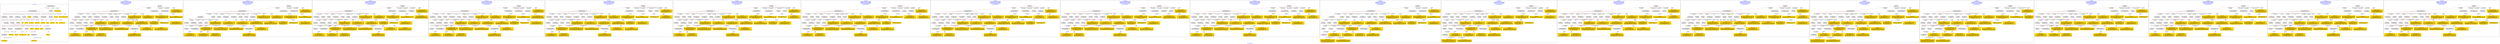 digraph n0 {
fontcolor="blue"
remincross="true"
label="s28-wildlife-art.csv"
subgraph cluster_0 {
label="1-correct model"
n2[style="filled",color="white",fillcolor="lightgray",label="E12_Production1"];
n3[style="filled",color="white",fillcolor="lightgray",label="E21_Person1"];
n4[style="filled",color="white",fillcolor="lightgray",label="E55_Type2"];
n5[style="filled",color="white",fillcolor="lightgray",label="E53_Place1"];
n6[style="filled",color="white",fillcolor="lightgray",label="E69_Death1"];
n7[style="filled",color="white",fillcolor="lightgray",label="E74_Group1"];
n8[style="filled",color="white",fillcolor="lightgray",label="E82_Actor_Appellation1"];
n9[style="filled",color="white",fillcolor="lightgray",label="E67_Birth1"];
n10[shape="plaintext",style="filled",fillcolor="gold",label="Maker_URI"];
n11[style="filled",color="white",fillcolor="lightgray",label="E22_Man-Made_Object1"];
n12[style="filled",color="white",fillcolor="lightgray",label="E35_Title1"];
n13[style="filled",color="white",fillcolor="lightgray",label="E8_Acquisition1"];
n14[style="filled",color="white",fillcolor="lightgray",label="E55_Type1"];
n15[shape="plaintext",style="filled",fillcolor="gold",label="Description"];
n16[style="filled",color="white",fillcolor="lightgray",label="E54_Dimension1"];
n17[style="filled",color="white",fillcolor="lightgray",label="E40_Legal_Body1"];
n18[style="filled",color="white",fillcolor="lightgray",label="E53_Place2"];
n19[shape="plaintext",style="filled",fillcolor="gold",label="Object_URI"];
n20[style="filled",color="white",fillcolor="lightgray",label="E33_Linguistic_Object2"];
n21[style="filled",color="white",fillcolor="lightgray",label="E55_Type3"];
n22[shape="plaintext",style="filled",fillcolor="gold",label="Collector Information"];
n23[shape="plaintext",style="filled",fillcolor="gold",label="Title"];
n24[shape="plaintext",style="filled",fillcolor="gold",label="Owner"];
n25[style="filled",color="white",fillcolor="lightgray",label="E48_Place_Name1"];
n26[shape="plaintext",style="filled",fillcolor="gold",label="Place Made"];
n27[style="filled",color="white",fillcolor="lightgray",label="E52_Time-Span1"];
n28[shape="plaintext",style="filled",fillcolor="gold",label="Maker Birth Date"];
n29[style="filled",color="white",fillcolor="lightgray",label="E52_Time-Span2"];
n30[shape="plaintext",style="filled",fillcolor="gold",label="Maker Death Date"];
n31[shape="plaintext",style="filled",fillcolor="gold",label="Home Location URI"];
n32[shape="plaintext",style="filled",fillcolor="gold",label="Measurements"];
n33[shape="plaintext",style="filled",fillcolor="gold",label="Category_URI"];
n34[shape="plaintext",style="filled",fillcolor="gold",label="Category"];
n35[shape="plaintext",style="filled",fillcolor="gold",label="Materials_URI"];
n36[shape="plaintext",style="filled",fillcolor="gold",label="Materials"];
n37[shape="plaintext",style="filled",fillcolor="gold",label="Collector_Information_typeURI"];
n38[shape="plaintext",style="filled",fillcolor="gold",label="Nationality_URI"];
n39[shape="plaintext",style="filled",fillcolor="gold",label="Nationality"];
n40[shape="plaintext",style="filled",fillcolor="gold",label="Maker_Appellation_URI"];
n41[shape="plaintext",style="filled",fillcolor="gold",label="Maker"];
n42[shape="plaintext",style="filled",fillcolor="gold",label="Credit Line"];
n43[shape="plaintext",style="filled",fillcolor="gold",label="How Acquired?"];
n44[shape="plaintext",style="filled",fillcolor="gold",label="Acquisition_URI"];
}
subgraph cluster_1 {
label="candidate 0\nlink coherence:0.6923076923076923\nnode coherence:0.7894736842105263\nconfidence:0.44640201721228656\nmapping score:0.4437045988869694\ncost:237.019714\n-precision:0.44-recall:0.4"
n46[style="filled",color="white",fillcolor="lightgray",label="E12_Production1"];
n47[style="filled",color="white",fillcolor="lightgray",label="E21_Person1"];
n48[style="filled",color="white",fillcolor="lightgray",label="E52_Time-Span2"];
n49[style="filled",color="white",fillcolor="lightgray",label="E53_Place1"];
n50[style="filled",color="white",fillcolor="lightgray",label="E55_Type1"];
n51[style="filled",color="white",fillcolor="lightgray",label="E74_Group1"];
n52[style="filled",color="white",fillcolor="lightgray",label="E82_Actor_Appellation1"];
n53[style="filled",color="white",fillcolor="lightgray",label="E22_Man-Made_Object1"];
n54[style="filled",color="white",fillcolor="lightgray",label="E30_Right1"];
n55[style="filled",color="white",fillcolor="lightgray",label="E35_Title1"];
n56[style="filled",color="white",fillcolor="lightgray",label="E40_Legal_Body1"];
n57[style="filled",color="white",fillcolor="lightgray",label="E54_Dimension1"];
n58[style="filled",color="white",fillcolor="lightgray",label="E55_Type2"];
n59[style="filled",color="white",fillcolor="lightgray",label="E55_Type3"];
n60[style="filled",color="white",fillcolor="lightgray",label="E8_Acquisition1"];
n61[style="filled",color="white",fillcolor="lightgray",label="E38_Image1"];
n62[style="filled",color="white",fillcolor="lightgray",label="E44_Place_Appellation1"];
n63[style="filled",color="white",fillcolor="lightgray",label="E33_Linguistic_Object1"];
n64[style="filled",color="white",fillcolor="lightgray",label="E33_Linguistic_Object2"];
n65[shape="plaintext",style="filled",fillcolor="gold",label="Maker_Appellation_URI\n[E82_Actor_Appellation,classLink,0.699]\n[E22_Man-Made_Object,classLink,0.189]\n[E38_Image,classLink,0.07]\n[E21_Person,classLink,0.042]"];
n66[shape="plaintext",style="filled",fillcolor="gold",label="Category\n[E73_Information_Object,P3_has_note,0.322]\n[E22_Man-Made_Object,P3_has_note,0.304]\n[E33_Linguistic_Object,P3_has_note,0.238]\n[E30_Right,P3_has_note,0.136]"];
n67[shape="plaintext",style="filled",fillcolor="gold",label="Home Location URI\n[E22_Man-Made_Object,classLink,0.671]\n[E38_Image,classLink,0.26]\n[E82_Actor_Appellation,label,0.038]\n[E8_Acquisition,P3_has_note,0.031]"];
n68[shape="plaintext",style="filled",fillcolor="gold",label="Place Made\n[E73_Information_Object,P3_has_note,0.545]\n[E33_Linguistic_Object,P3_has_note,0.455]"];
n69[shape="plaintext",style="filled",fillcolor="gold",label="Owner\n[E30_Right,P3_has_note,0.398]\n[E8_Acquisition,P3_has_note,0.271]\n[E40_Legal_Body,label,0.181]\n[E33_Linguistic_Object,P3_has_note,0.149]"];
n70[shape="plaintext",style="filled",fillcolor="gold",label="Category_URI\n[E55_Type,classLink,0.602]\n[E57_Material,classLink,0.193]\n[E74_Group,classLink,0.192]\n[E73_Information_Object,P3_has_note,0.013]"];
n71[shape="plaintext",style="filled",fillcolor="gold",label="Nationality_URI\n[E74_Group,classLink,0.723]\n[E57_Material,classLink,0.143]\n[E55_Type,classLink,0.134]\n[E73_Information_Object,P3_has_note,0.0]"];
n72[shape="plaintext",style="filled",fillcolor="gold",label="Object_URI\n[E22_Man-Made_Object,classLink,0.859]\n[E38_Image,classLink,0.12]\n[E82_Actor_Appellation,label,0.012]\n[E8_Acquisition,P3_has_note,0.01]"];
n73[shape="plaintext",style="filled",fillcolor="gold",label="Maker_URI\n[E22_Man-Made_Object,classLink,0.522]\n[E38_Image,classLink,0.19]\n[E21_Person,classLink,0.16]\n[E82_Actor_Appellation,classLink,0.128]"];
n74[shape="plaintext",style="filled",fillcolor="gold",label="Collector Information\n[E30_Right,P3_has_note,0.325]\n[E35_Title,label,0.274]\n[E8_Acquisition,P3_has_note,0.267]\n[E82_Actor_Appellation,label,0.134]"];
n75[shape="plaintext",style="filled",fillcolor="gold",label="Title\n[E22_Man-Made_Object,classLink,0.332]\n[E35_Title,label,0.275]\n[E33_Linguistic_Object,P3_has_note,0.231]\n[E8_Acquisition,P3_has_note,0.162]"];
n76[shape="plaintext",style="filled",fillcolor="gold",label="Maker Birth Date\n[E52_Time-Span,P82_at_some_time_within,0.506]\n[E52_Time-Span,P82b_end_of_the_end,0.29]\n[E52_Time-Span,P82a_begin_of_the_begin,0.148]\n[E33_Linguistic_Object,P3_has_note,0.056]"];
n77[shape="plaintext",style="filled",fillcolor="gold",label="Credit Line\n[E30_Right,P3_has_note,0.365]\n[E8_Acquisition,P3_has_note,0.303]\n[E33_Linguistic_Object,P3_has_note,0.175]\n[E40_Legal_Body,label,0.158]"];
n78[shape="plaintext",style="filled",fillcolor="gold",label="Maker\n[E82_Actor_Appellation,label,0.415]\n[E8_Acquisition,P3_has_note,0.247]\n[E22_Man-Made_Object,classLink,0.169]\n[E30_Right,P3_has_note,0.168]"];
n79[shape="plaintext",style="filled",fillcolor="gold",label="Materials\n[E55_Type,label,0.49]\n[E29_Design_or_Procedure,P3_has_note,0.44]\n[E73_Information_Object,P3_has_note,0.041]\n[E33_Linguistic_Object,P3_has_note,0.029]"];
n80[shape="plaintext",style="filled",fillcolor="gold",label="Materials_URI\n[E57_Material,classLink,0.443]\n[E55_Type,classLink,0.381]\n[E74_Group,classLink,0.174]\n[E55_Type,label,0.002]"];
n81[shape="plaintext",style="filled",fillcolor="gold",label="Maker Death Date\n[E52_Time-Span,P82b_end_of_the_end,0.585]\n[E52_Time-Span,P82_at_some_time_within,0.366]\n[E33_Linguistic_Object,P3_has_note,0.049]"];
n82[shape="plaintext",style="filled",fillcolor="gold",label="Nationality\n[E44_Place_Appellation,label,0.902]\n[E73_Information_Object,P3_has_note,0.054]\n[E33_Linguistic_Object,P3_has_note,0.044]\n[E22_Man-Made_Object,P3_has_note,0.001]"];
n83[shape="plaintext",style="filled",fillcolor="gold",label="Measurements\n[E54_Dimension,P3_has_note,0.848]\n[E82_Actor_Appellation,label,0.069]\n[E33_Linguistic_Object,P3_has_note,0.059]\n[E73_Information_Object,P3_has_note,0.024]"];
n84[shape="plaintext",style="filled",fillcolor="gold",label="Description\n[E73_Information_Object,P3_has_note,0.353]\n[E33_Linguistic_Object,P3_has_note,0.284]\n[E22_Man-Made_Object,P3_has_note,0.198]\n[E35_Title,label,0.166]"];
n85[shape="plaintext",style="filled",fillcolor="gold",label="Collector_Information_typeURI\n[E55_Type,classLink,1.0]"];
}
subgraph cluster_2 {
label="candidate 1\nlink coherence:0.6923076923076923\nnode coherence:0.7631578947368421\nconfidence:0.44640201721228656\nmapping score:0.434932669062408\ncost:237.019714\n-precision:0.44-recall:0.4"
n87[style="filled",color="white",fillcolor="lightgray",label="E12_Production1"];
n88[style="filled",color="white",fillcolor="lightgray",label="E21_Person1"];
n89[style="filled",color="white",fillcolor="lightgray",label="E52_Time-Span2"];
n90[style="filled",color="white",fillcolor="lightgray",label="E53_Place1"];
n91[style="filled",color="white",fillcolor="lightgray",label="E55_Type1"];
n92[style="filled",color="white",fillcolor="lightgray",label="E74_Group1"];
n93[style="filled",color="white",fillcolor="lightgray",label="E82_Actor_Appellation1"];
n94[style="filled",color="white",fillcolor="lightgray",label="E22_Man-Made_Object1"];
n95[style="filled",color="white",fillcolor="lightgray",label="E30_Right1"];
n96[style="filled",color="white",fillcolor="lightgray",label="E35_Title1"];
n97[style="filled",color="white",fillcolor="lightgray",label="E40_Legal_Body1"];
n98[style="filled",color="white",fillcolor="lightgray",label="E54_Dimension1"];
n99[style="filled",color="white",fillcolor="lightgray",label="E55_Type2"];
n100[style="filled",color="white",fillcolor="lightgray",label="E55_Type3"];
n101[style="filled",color="white",fillcolor="lightgray",label="E8_Acquisition1"];
n102[style="filled",color="white",fillcolor="lightgray",label="E38_Image1"];
n103[style="filled",color="white",fillcolor="lightgray",label="E44_Place_Appellation1"];
n104[style="filled",color="white",fillcolor="lightgray",label="E33_Linguistic_Object1"];
n105[style="filled",color="white",fillcolor="lightgray",label="E33_Linguistic_Object2"];
n106[shape="plaintext",style="filled",fillcolor="gold",label="Maker_Appellation_URI\n[E82_Actor_Appellation,classLink,0.699]\n[E22_Man-Made_Object,classLink,0.189]\n[E38_Image,classLink,0.07]\n[E21_Person,classLink,0.042]"];
n107[shape="plaintext",style="filled",fillcolor="gold",label="Category\n[E73_Information_Object,P3_has_note,0.322]\n[E22_Man-Made_Object,P3_has_note,0.304]\n[E33_Linguistic_Object,P3_has_note,0.238]\n[E30_Right,P3_has_note,0.136]"];
n108[shape="plaintext",style="filled",fillcolor="gold",label="Home Location URI\n[E22_Man-Made_Object,classLink,0.671]\n[E38_Image,classLink,0.26]\n[E82_Actor_Appellation,label,0.038]\n[E8_Acquisition,P3_has_note,0.031]"];
n109[shape="plaintext",style="filled",fillcolor="gold",label="Place Made\n[E73_Information_Object,P3_has_note,0.545]\n[E33_Linguistic_Object,P3_has_note,0.455]"];
n110[shape="plaintext",style="filled",fillcolor="gold",label="Owner\n[E30_Right,P3_has_note,0.398]\n[E8_Acquisition,P3_has_note,0.271]\n[E40_Legal_Body,label,0.181]\n[E33_Linguistic_Object,P3_has_note,0.149]"];
n111[shape="plaintext",style="filled",fillcolor="gold",label="Category_URI\n[E55_Type,classLink,0.602]\n[E57_Material,classLink,0.193]\n[E74_Group,classLink,0.192]\n[E73_Information_Object,P3_has_note,0.013]"];
n112[shape="plaintext",style="filled",fillcolor="gold",label="Materials\n[E55_Type,label,0.49]\n[E29_Design_or_Procedure,P3_has_note,0.44]\n[E73_Information_Object,P3_has_note,0.041]\n[E33_Linguistic_Object,P3_has_note,0.029]"];
n113[shape="plaintext",style="filled",fillcolor="gold",label="Nationality_URI\n[E74_Group,classLink,0.723]\n[E57_Material,classLink,0.143]\n[E55_Type,classLink,0.134]\n[E73_Information_Object,P3_has_note,0.0]"];
n114[shape="plaintext",style="filled",fillcolor="gold",label="Object_URI\n[E22_Man-Made_Object,classLink,0.859]\n[E38_Image,classLink,0.12]\n[E82_Actor_Appellation,label,0.012]\n[E8_Acquisition,P3_has_note,0.01]"];
n115[shape="plaintext",style="filled",fillcolor="gold",label="Maker_URI\n[E22_Man-Made_Object,classLink,0.522]\n[E38_Image,classLink,0.19]\n[E21_Person,classLink,0.16]\n[E82_Actor_Appellation,classLink,0.128]"];
n116[shape="plaintext",style="filled",fillcolor="gold",label="Collector Information\n[E30_Right,P3_has_note,0.325]\n[E35_Title,label,0.274]\n[E8_Acquisition,P3_has_note,0.267]\n[E82_Actor_Appellation,label,0.134]"];
n117[shape="plaintext",style="filled",fillcolor="gold",label="Title\n[E22_Man-Made_Object,classLink,0.332]\n[E35_Title,label,0.275]\n[E33_Linguistic_Object,P3_has_note,0.231]\n[E8_Acquisition,P3_has_note,0.162]"];
n118[shape="plaintext",style="filled",fillcolor="gold",label="Maker Birth Date\n[E52_Time-Span,P82_at_some_time_within,0.506]\n[E52_Time-Span,P82b_end_of_the_end,0.29]\n[E52_Time-Span,P82a_begin_of_the_begin,0.148]\n[E33_Linguistic_Object,P3_has_note,0.056]"];
n119[shape="plaintext",style="filled",fillcolor="gold",label="Credit Line\n[E30_Right,P3_has_note,0.365]\n[E8_Acquisition,P3_has_note,0.303]\n[E33_Linguistic_Object,P3_has_note,0.175]\n[E40_Legal_Body,label,0.158]"];
n120[shape="plaintext",style="filled",fillcolor="gold",label="Maker\n[E82_Actor_Appellation,label,0.415]\n[E8_Acquisition,P3_has_note,0.247]\n[E22_Man-Made_Object,classLink,0.169]\n[E30_Right,P3_has_note,0.168]"];
n121[shape="plaintext",style="filled",fillcolor="gold",label="Materials_URI\n[E57_Material,classLink,0.443]\n[E55_Type,classLink,0.381]\n[E74_Group,classLink,0.174]\n[E55_Type,label,0.002]"];
n122[shape="plaintext",style="filled",fillcolor="gold",label="Maker Death Date\n[E52_Time-Span,P82b_end_of_the_end,0.585]\n[E52_Time-Span,P82_at_some_time_within,0.366]\n[E33_Linguistic_Object,P3_has_note,0.049]"];
n123[shape="plaintext",style="filled",fillcolor="gold",label="Nationality\n[E44_Place_Appellation,label,0.902]\n[E73_Information_Object,P3_has_note,0.054]\n[E33_Linguistic_Object,P3_has_note,0.044]\n[E22_Man-Made_Object,P3_has_note,0.001]"];
n124[shape="plaintext",style="filled",fillcolor="gold",label="Measurements\n[E54_Dimension,P3_has_note,0.848]\n[E82_Actor_Appellation,label,0.069]\n[E33_Linguistic_Object,P3_has_note,0.059]\n[E73_Information_Object,P3_has_note,0.024]"];
n125[shape="plaintext",style="filled",fillcolor="gold",label="Description\n[E73_Information_Object,P3_has_note,0.353]\n[E33_Linguistic_Object,P3_has_note,0.284]\n[E22_Man-Made_Object,P3_has_note,0.198]\n[E35_Title,label,0.166]"];
n126[shape="plaintext",style="filled",fillcolor="gold",label="Collector_Information_typeURI\n[E55_Type,classLink,1.0]"];
}
subgraph cluster_3 {
label="candidate 10\nlink coherence:0.6666666666666666\nnode coherence:0.7894736842105263\nconfidence:0.44640201721228656\nmapping score:0.4437045988869694\ncost:336.029746\n-precision:0.41-recall:0.38"
n128[style="filled",color="white",fillcolor="lightgray",label="E12_Production1"];
n129[style="filled",color="white",fillcolor="lightgray",label="E21_Person1"];
n130[style="filled",color="white",fillcolor="lightgray",label="E52_Time-Span2"];
n131[style="filled",color="white",fillcolor="lightgray",label="E53_Place1"];
n132[style="filled",color="white",fillcolor="lightgray",label="E55_Type1"];
n133[style="filled",color="white",fillcolor="lightgray",label="E74_Group1"];
n134[style="filled",color="white",fillcolor="lightgray",label="E82_Actor_Appellation1"];
n135[style="filled",color="white",fillcolor="lightgray",label="E22_Man-Made_Object1"];
n136[style="filled",color="white",fillcolor="lightgray",label="E30_Right1"];
n137[style="filled",color="white",fillcolor="lightgray",label="E35_Title1"];
n138[style="filled",color="white",fillcolor="lightgray",label="E40_Legal_Body1"];
n139[style="filled",color="white",fillcolor="lightgray",label="E55_Type2"];
n140[style="filled",color="white",fillcolor="lightgray",label="E55_Type3"];
n141[style="filled",color="white",fillcolor="lightgray",label="E8_Acquisition1"];
n142[style="filled",color="white",fillcolor="lightgray",label="E38_Image1"];
n143[style="filled",color="white",fillcolor="lightgray",label="E44_Place_Appellation1"];
n144[style="filled",color="white",fillcolor="lightgray",label="E33_Linguistic_Object1"];
n145[style="filled",color="white",fillcolor="lightgray",label="E33_Linguistic_Object2"];
n146[style="filled",color="white",fillcolor="lightgray",label="E54_Dimension1"];
n147[shape="plaintext",style="filled",fillcolor="gold",label="Maker_Appellation_URI\n[E82_Actor_Appellation,classLink,0.699]\n[E22_Man-Made_Object,classLink,0.189]\n[E38_Image,classLink,0.07]\n[E21_Person,classLink,0.042]"];
n148[shape="plaintext",style="filled",fillcolor="gold",label="Category\n[E73_Information_Object,P3_has_note,0.322]\n[E22_Man-Made_Object,P3_has_note,0.304]\n[E33_Linguistic_Object,P3_has_note,0.238]\n[E30_Right,P3_has_note,0.136]"];
n149[shape="plaintext",style="filled",fillcolor="gold",label="Home Location URI\n[E22_Man-Made_Object,classLink,0.671]\n[E38_Image,classLink,0.26]\n[E82_Actor_Appellation,label,0.038]\n[E8_Acquisition,P3_has_note,0.031]"];
n150[shape="plaintext",style="filled",fillcolor="gold",label="Place Made\n[E73_Information_Object,P3_has_note,0.545]\n[E33_Linguistic_Object,P3_has_note,0.455]"];
n151[shape="plaintext",style="filled",fillcolor="gold",label="Owner\n[E30_Right,P3_has_note,0.398]\n[E8_Acquisition,P3_has_note,0.271]\n[E40_Legal_Body,label,0.181]\n[E33_Linguistic_Object,P3_has_note,0.149]"];
n152[shape="plaintext",style="filled",fillcolor="gold",label="Category_URI\n[E55_Type,classLink,0.602]\n[E57_Material,classLink,0.193]\n[E74_Group,classLink,0.192]\n[E73_Information_Object,P3_has_note,0.013]"];
n153[shape="plaintext",style="filled",fillcolor="gold",label="Nationality_URI\n[E74_Group,classLink,0.723]\n[E57_Material,classLink,0.143]\n[E55_Type,classLink,0.134]\n[E73_Information_Object,P3_has_note,0.0]"];
n154[shape="plaintext",style="filled",fillcolor="gold",label="Object_URI\n[E22_Man-Made_Object,classLink,0.859]\n[E38_Image,classLink,0.12]\n[E82_Actor_Appellation,label,0.012]\n[E8_Acquisition,P3_has_note,0.01]"];
n155[shape="plaintext",style="filled",fillcolor="gold",label="Maker_URI\n[E22_Man-Made_Object,classLink,0.522]\n[E38_Image,classLink,0.19]\n[E21_Person,classLink,0.16]\n[E82_Actor_Appellation,classLink,0.128]"];
n156[shape="plaintext",style="filled",fillcolor="gold",label="Collector Information\n[E30_Right,P3_has_note,0.325]\n[E35_Title,label,0.274]\n[E8_Acquisition,P3_has_note,0.267]\n[E82_Actor_Appellation,label,0.134]"];
n157[shape="plaintext",style="filled",fillcolor="gold",label="Title\n[E22_Man-Made_Object,classLink,0.332]\n[E35_Title,label,0.275]\n[E33_Linguistic_Object,P3_has_note,0.231]\n[E8_Acquisition,P3_has_note,0.162]"];
n158[shape="plaintext",style="filled",fillcolor="gold",label="Maker Birth Date\n[E52_Time-Span,P82_at_some_time_within,0.506]\n[E52_Time-Span,P82b_end_of_the_end,0.29]\n[E52_Time-Span,P82a_begin_of_the_begin,0.148]\n[E33_Linguistic_Object,P3_has_note,0.056]"];
n159[shape="plaintext",style="filled",fillcolor="gold",label="Credit Line\n[E30_Right,P3_has_note,0.365]\n[E8_Acquisition,P3_has_note,0.303]\n[E33_Linguistic_Object,P3_has_note,0.175]\n[E40_Legal_Body,label,0.158]"];
n160[shape="plaintext",style="filled",fillcolor="gold",label="Maker\n[E82_Actor_Appellation,label,0.415]\n[E8_Acquisition,P3_has_note,0.247]\n[E22_Man-Made_Object,classLink,0.169]\n[E30_Right,P3_has_note,0.168]"];
n161[shape="plaintext",style="filled",fillcolor="gold",label="Materials\n[E55_Type,label,0.49]\n[E29_Design_or_Procedure,P3_has_note,0.44]\n[E73_Information_Object,P3_has_note,0.041]\n[E33_Linguistic_Object,P3_has_note,0.029]"];
n162[shape="plaintext",style="filled",fillcolor="gold",label="Materials_URI\n[E57_Material,classLink,0.443]\n[E55_Type,classLink,0.381]\n[E74_Group,classLink,0.174]\n[E55_Type,label,0.002]"];
n163[shape="plaintext",style="filled",fillcolor="gold",label="Maker Death Date\n[E52_Time-Span,P82b_end_of_the_end,0.585]\n[E52_Time-Span,P82_at_some_time_within,0.366]\n[E33_Linguistic_Object,P3_has_note,0.049]"];
n164[shape="plaintext",style="filled",fillcolor="gold",label="Nationality\n[E44_Place_Appellation,label,0.902]\n[E73_Information_Object,P3_has_note,0.054]\n[E33_Linguistic_Object,P3_has_note,0.044]\n[E22_Man-Made_Object,P3_has_note,0.001]"];
n165[shape="plaintext",style="filled",fillcolor="gold",label="Measurements\n[E54_Dimension,P3_has_note,0.848]\n[E82_Actor_Appellation,label,0.069]\n[E33_Linguistic_Object,P3_has_note,0.059]\n[E73_Information_Object,P3_has_note,0.024]"];
n166[shape="plaintext",style="filled",fillcolor="gold",label="Description\n[E73_Information_Object,P3_has_note,0.353]\n[E33_Linguistic_Object,P3_has_note,0.284]\n[E22_Man-Made_Object,P3_has_note,0.198]\n[E35_Title,label,0.166]"];
n167[shape="plaintext",style="filled",fillcolor="gold",label="Collector_Information_typeURI\n[E55_Type,classLink,1.0]"];
}
subgraph cluster_4 {
label="candidate 11\nlink coherence:0.6666666666666666\nnode coherence:0.7631578947368421\nconfidence:0.44640201721228656\nmapping score:0.434932669062408\ncost:336.029746\n-precision:0.41-recall:0.38"
n169[style="filled",color="white",fillcolor="lightgray",label="E12_Production1"];
n170[style="filled",color="white",fillcolor="lightgray",label="E21_Person1"];
n171[style="filled",color="white",fillcolor="lightgray",label="E52_Time-Span2"];
n172[style="filled",color="white",fillcolor="lightgray",label="E53_Place1"];
n173[style="filled",color="white",fillcolor="lightgray",label="E55_Type1"];
n174[style="filled",color="white",fillcolor="lightgray",label="E74_Group1"];
n175[style="filled",color="white",fillcolor="lightgray",label="E82_Actor_Appellation1"];
n176[style="filled",color="white",fillcolor="lightgray",label="E22_Man-Made_Object1"];
n177[style="filled",color="white",fillcolor="lightgray",label="E30_Right1"];
n178[style="filled",color="white",fillcolor="lightgray",label="E35_Title1"];
n179[style="filled",color="white",fillcolor="lightgray",label="E40_Legal_Body1"];
n180[style="filled",color="white",fillcolor="lightgray",label="E55_Type2"];
n181[style="filled",color="white",fillcolor="lightgray",label="E55_Type3"];
n182[style="filled",color="white",fillcolor="lightgray",label="E8_Acquisition1"];
n183[style="filled",color="white",fillcolor="lightgray",label="E38_Image1"];
n184[style="filled",color="white",fillcolor="lightgray",label="E44_Place_Appellation1"];
n185[style="filled",color="white",fillcolor="lightgray",label="E33_Linguistic_Object1"];
n186[style="filled",color="white",fillcolor="lightgray",label="E33_Linguistic_Object2"];
n187[style="filled",color="white",fillcolor="lightgray",label="E54_Dimension1"];
n188[shape="plaintext",style="filled",fillcolor="gold",label="Maker_Appellation_URI\n[E82_Actor_Appellation,classLink,0.699]\n[E22_Man-Made_Object,classLink,0.189]\n[E38_Image,classLink,0.07]\n[E21_Person,classLink,0.042]"];
n189[shape="plaintext",style="filled",fillcolor="gold",label="Category\n[E73_Information_Object,P3_has_note,0.322]\n[E22_Man-Made_Object,P3_has_note,0.304]\n[E33_Linguistic_Object,P3_has_note,0.238]\n[E30_Right,P3_has_note,0.136]"];
n190[shape="plaintext",style="filled",fillcolor="gold",label="Home Location URI\n[E22_Man-Made_Object,classLink,0.671]\n[E38_Image,classLink,0.26]\n[E82_Actor_Appellation,label,0.038]\n[E8_Acquisition,P3_has_note,0.031]"];
n191[shape="plaintext",style="filled",fillcolor="gold",label="Place Made\n[E73_Information_Object,P3_has_note,0.545]\n[E33_Linguistic_Object,P3_has_note,0.455]"];
n192[shape="plaintext",style="filled",fillcolor="gold",label="Owner\n[E30_Right,P3_has_note,0.398]\n[E8_Acquisition,P3_has_note,0.271]\n[E40_Legal_Body,label,0.181]\n[E33_Linguistic_Object,P3_has_note,0.149]"];
n193[shape="plaintext",style="filled",fillcolor="gold",label="Category_URI\n[E55_Type,classLink,0.602]\n[E57_Material,classLink,0.193]\n[E74_Group,classLink,0.192]\n[E73_Information_Object,P3_has_note,0.013]"];
n194[shape="plaintext",style="filled",fillcolor="gold",label="Materials\n[E55_Type,label,0.49]\n[E29_Design_or_Procedure,P3_has_note,0.44]\n[E73_Information_Object,P3_has_note,0.041]\n[E33_Linguistic_Object,P3_has_note,0.029]"];
n195[shape="plaintext",style="filled",fillcolor="gold",label="Nationality_URI\n[E74_Group,classLink,0.723]\n[E57_Material,classLink,0.143]\n[E55_Type,classLink,0.134]\n[E73_Information_Object,P3_has_note,0.0]"];
n196[shape="plaintext",style="filled",fillcolor="gold",label="Object_URI\n[E22_Man-Made_Object,classLink,0.859]\n[E38_Image,classLink,0.12]\n[E82_Actor_Appellation,label,0.012]\n[E8_Acquisition,P3_has_note,0.01]"];
n197[shape="plaintext",style="filled",fillcolor="gold",label="Maker_URI\n[E22_Man-Made_Object,classLink,0.522]\n[E38_Image,classLink,0.19]\n[E21_Person,classLink,0.16]\n[E82_Actor_Appellation,classLink,0.128]"];
n198[shape="plaintext",style="filled",fillcolor="gold",label="Collector Information\n[E30_Right,P3_has_note,0.325]\n[E35_Title,label,0.274]\n[E8_Acquisition,P3_has_note,0.267]\n[E82_Actor_Appellation,label,0.134]"];
n199[shape="plaintext",style="filled",fillcolor="gold",label="Title\n[E22_Man-Made_Object,classLink,0.332]\n[E35_Title,label,0.275]\n[E33_Linguistic_Object,P3_has_note,0.231]\n[E8_Acquisition,P3_has_note,0.162]"];
n200[shape="plaintext",style="filled",fillcolor="gold",label="Maker Birth Date\n[E52_Time-Span,P82_at_some_time_within,0.506]\n[E52_Time-Span,P82b_end_of_the_end,0.29]\n[E52_Time-Span,P82a_begin_of_the_begin,0.148]\n[E33_Linguistic_Object,P3_has_note,0.056]"];
n201[shape="plaintext",style="filled",fillcolor="gold",label="Credit Line\n[E30_Right,P3_has_note,0.365]\n[E8_Acquisition,P3_has_note,0.303]\n[E33_Linguistic_Object,P3_has_note,0.175]\n[E40_Legal_Body,label,0.158]"];
n202[shape="plaintext",style="filled",fillcolor="gold",label="Maker\n[E82_Actor_Appellation,label,0.415]\n[E8_Acquisition,P3_has_note,0.247]\n[E22_Man-Made_Object,classLink,0.169]\n[E30_Right,P3_has_note,0.168]"];
n203[shape="plaintext",style="filled",fillcolor="gold",label="Materials_URI\n[E57_Material,classLink,0.443]\n[E55_Type,classLink,0.381]\n[E74_Group,classLink,0.174]\n[E55_Type,label,0.002]"];
n204[shape="plaintext",style="filled",fillcolor="gold",label="Maker Death Date\n[E52_Time-Span,P82b_end_of_the_end,0.585]\n[E52_Time-Span,P82_at_some_time_within,0.366]\n[E33_Linguistic_Object,P3_has_note,0.049]"];
n205[shape="plaintext",style="filled",fillcolor="gold",label="Nationality\n[E44_Place_Appellation,label,0.902]\n[E73_Information_Object,P3_has_note,0.054]\n[E33_Linguistic_Object,P3_has_note,0.044]\n[E22_Man-Made_Object,P3_has_note,0.001]"];
n206[shape="plaintext",style="filled",fillcolor="gold",label="Measurements\n[E54_Dimension,P3_has_note,0.848]\n[E82_Actor_Appellation,label,0.069]\n[E33_Linguistic_Object,P3_has_note,0.059]\n[E73_Information_Object,P3_has_note,0.024]"];
n207[shape="plaintext",style="filled",fillcolor="gold",label="Description\n[E73_Information_Object,P3_has_note,0.353]\n[E33_Linguistic_Object,P3_has_note,0.284]\n[E22_Man-Made_Object,P3_has_note,0.198]\n[E35_Title,label,0.166]"];
n208[shape="plaintext",style="filled",fillcolor="gold",label="Collector_Information_typeURI\n[E55_Type,classLink,1.0]"];
}
subgraph cluster_5 {
label="candidate 12\nlink coherence:0.6666666666666666\nnode coherence:0.7894736842105263\nconfidence:0.44640201721228656\nmapping score:0.4437045988869694\ncost:435.039739\n-precision:0.41-recall:0.38"
n210[style="filled",color="white",fillcolor="lightgray",label="E12_Production1"];
n211[style="filled",color="white",fillcolor="lightgray",label="E21_Person1"];
n212[style="filled",color="white",fillcolor="lightgray",label="E52_Time-Span2"];
n213[style="filled",color="white",fillcolor="lightgray",label="E53_Place1"];
n214[style="filled",color="white",fillcolor="lightgray",label="E55_Type1"];
n215[style="filled",color="white",fillcolor="lightgray",label="E82_Actor_Appellation1"];
n216[style="filled",color="white",fillcolor="lightgray",label="E22_Man-Made_Object1"];
n217[style="filled",color="white",fillcolor="lightgray",label="E30_Right1"];
n218[style="filled",color="white",fillcolor="lightgray",label="E35_Title1"];
n219[style="filled",color="white",fillcolor="lightgray",label="E40_Legal_Body1"];
n220[style="filled",color="white",fillcolor="lightgray",label="E54_Dimension1"];
n221[style="filled",color="white",fillcolor="lightgray",label="E55_Type2"];
n222[style="filled",color="white",fillcolor="lightgray",label="E8_Acquisition1"];
n223[style="filled",color="white",fillcolor="lightgray",label="E38_Image1"];
n224[style="filled",color="white",fillcolor="lightgray",label="E44_Place_Appellation1"];
n225[style="filled",color="white",fillcolor="lightgray",label="E33_Linguistic_Object1"];
n226[style="filled",color="white",fillcolor="lightgray",label="E33_Linguistic_Object2"];
n227[style="filled",color="white",fillcolor="lightgray",label="E55_Type3"];
n228[style="filled",color="white",fillcolor="lightgray",label="E74_Group1"];
n229[shape="plaintext",style="filled",fillcolor="gold",label="Maker_Appellation_URI\n[E82_Actor_Appellation,classLink,0.699]\n[E22_Man-Made_Object,classLink,0.189]\n[E38_Image,classLink,0.07]\n[E21_Person,classLink,0.042]"];
n230[shape="plaintext",style="filled",fillcolor="gold",label="Category\n[E73_Information_Object,P3_has_note,0.322]\n[E22_Man-Made_Object,P3_has_note,0.304]\n[E33_Linguistic_Object,P3_has_note,0.238]\n[E30_Right,P3_has_note,0.136]"];
n231[shape="plaintext",style="filled",fillcolor="gold",label="Home Location URI\n[E22_Man-Made_Object,classLink,0.671]\n[E38_Image,classLink,0.26]\n[E82_Actor_Appellation,label,0.038]\n[E8_Acquisition,P3_has_note,0.031]"];
n232[shape="plaintext",style="filled",fillcolor="gold",label="Place Made\n[E73_Information_Object,P3_has_note,0.545]\n[E33_Linguistic_Object,P3_has_note,0.455]"];
n233[shape="plaintext",style="filled",fillcolor="gold",label="Owner\n[E30_Right,P3_has_note,0.398]\n[E8_Acquisition,P3_has_note,0.271]\n[E40_Legal_Body,label,0.181]\n[E33_Linguistic_Object,P3_has_note,0.149]"];
n234[shape="plaintext",style="filled",fillcolor="gold",label="Category_URI\n[E55_Type,classLink,0.602]\n[E57_Material,classLink,0.193]\n[E74_Group,classLink,0.192]\n[E73_Information_Object,P3_has_note,0.013]"];
n235[shape="plaintext",style="filled",fillcolor="gold",label="Nationality_URI\n[E74_Group,classLink,0.723]\n[E57_Material,classLink,0.143]\n[E55_Type,classLink,0.134]\n[E73_Information_Object,P3_has_note,0.0]"];
n236[shape="plaintext",style="filled",fillcolor="gold",label="Object_URI\n[E22_Man-Made_Object,classLink,0.859]\n[E38_Image,classLink,0.12]\n[E82_Actor_Appellation,label,0.012]\n[E8_Acquisition,P3_has_note,0.01]"];
n237[shape="plaintext",style="filled",fillcolor="gold",label="Maker_URI\n[E22_Man-Made_Object,classLink,0.522]\n[E38_Image,classLink,0.19]\n[E21_Person,classLink,0.16]\n[E82_Actor_Appellation,classLink,0.128]"];
n238[shape="plaintext",style="filled",fillcolor="gold",label="Collector Information\n[E30_Right,P3_has_note,0.325]\n[E35_Title,label,0.274]\n[E8_Acquisition,P3_has_note,0.267]\n[E82_Actor_Appellation,label,0.134]"];
n239[shape="plaintext",style="filled",fillcolor="gold",label="Title\n[E22_Man-Made_Object,classLink,0.332]\n[E35_Title,label,0.275]\n[E33_Linguistic_Object,P3_has_note,0.231]\n[E8_Acquisition,P3_has_note,0.162]"];
n240[shape="plaintext",style="filled",fillcolor="gold",label="Maker Birth Date\n[E52_Time-Span,P82_at_some_time_within,0.506]\n[E52_Time-Span,P82b_end_of_the_end,0.29]\n[E52_Time-Span,P82a_begin_of_the_begin,0.148]\n[E33_Linguistic_Object,P3_has_note,0.056]"];
n241[shape="plaintext",style="filled",fillcolor="gold",label="Credit Line\n[E30_Right,P3_has_note,0.365]\n[E8_Acquisition,P3_has_note,0.303]\n[E33_Linguistic_Object,P3_has_note,0.175]\n[E40_Legal_Body,label,0.158]"];
n242[shape="plaintext",style="filled",fillcolor="gold",label="Maker\n[E82_Actor_Appellation,label,0.415]\n[E8_Acquisition,P3_has_note,0.247]\n[E22_Man-Made_Object,classLink,0.169]\n[E30_Right,P3_has_note,0.168]"];
n243[shape="plaintext",style="filled",fillcolor="gold",label="Materials\n[E55_Type,label,0.49]\n[E29_Design_or_Procedure,P3_has_note,0.44]\n[E73_Information_Object,P3_has_note,0.041]\n[E33_Linguistic_Object,P3_has_note,0.029]"];
n244[shape="plaintext",style="filled",fillcolor="gold",label="Materials_URI\n[E57_Material,classLink,0.443]\n[E55_Type,classLink,0.381]\n[E74_Group,classLink,0.174]\n[E55_Type,label,0.002]"];
n245[shape="plaintext",style="filled",fillcolor="gold",label="Maker Death Date\n[E52_Time-Span,P82b_end_of_the_end,0.585]\n[E52_Time-Span,P82_at_some_time_within,0.366]\n[E33_Linguistic_Object,P3_has_note,0.049]"];
n246[shape="plaintext",style="filled",fillcolor="gold",label="Nationality\n[E44_Place_Appellation,label,0.902]\n[E73_Information_Object,P3_has_note,0.054]\n[E33_Linguistic_Object,P3_has_note,0.044]\n[E22_Man-Made_Object,P3_has_note,0.001]"];
n247[shape="plaintext",style="filled",fillcolor="gold",label="Measurements\n[E54_Dimension,P3_has_note,0.848]\n[E82_Actor_Appellation,label,0.069]\n[E33_Linguistic_Object,P3_has_note,0.059]\n[E73_Information_Object,P3_has_note,0.024]"];
n248[shape="plaintext",style="filled",fillcolor="gold",label="Description\n[E73_Information_Object,P3_has_note,0.353]\n[E33_Linguistic_Object,P3_has_note,0.284]\n[E22_Man-Made_Object,P3_has_note,0.198]\n[E35_Title,label,0.166]"];
n249[shape="plaintext",style="filled",fillcolor="gold",label="Collector_Information_typeURI\n[E55_Type,classLink,1.0]"];
}
subgraph cluster_6 {
label="candidate 13\nlink coherence:0.6666666666666666\nnode coherence:0.7631578947368421\nconfidence:0.44640201721228656\nmapping score:0.434932669062408\ncost:435.039739\n-precision:0.41-recall:0.38"
n251[style="filled",color="white",fillcolor="lightgray",label="E12_Production1"];
n252[style="filled",color="white",fillcolor="lightgray",label="E21_Person1"];
n253[style="filled",color="white",fillcolor="lightgray",label="E52_Time-Span2"];
n254[style="filled",color="white",fillcolor="lightgray",label="E53_Place1"];
n255[style="filled",color="white",fillcolor="lightgray",label="E55_Type1"];
n256[style="filled",color="white",fillcolor="lightgray",label="E82_Actor_Appellation1"];
n257[style="filled",color="white",fillcolor="lightgray",label="E22_Man-Made_Object1"];
n258[style="filled",color="white",fillcolor="lightgray",label="E30_Right1"];
n259[style="filled",color="white",fillcolor="lightgray",label="E35_Title1"];
n260[style="filled",color="white",fillcolor="lightgray",label="E40_Legal_Body1"];
n261[style="filled",color="white",fillcolor="lightgray",label="E54_Dimension1"];
n262[style="filled",color="white",fillcolor="lightgray",label="E55_Type2"];
n263[style="filled",color="white",fillcolor="lightgray",label="E8_Acquisition1"];
n264[style="filled",color="white",fillcolor="lightgray",label="E38_Image1"];
n265[style="filled",color="white",fillcolor="lightgray",label="E44_Place_Appellation1"];
n266[style="filled",color="white",fillcolor="lightgray",label="E33_Linguistic_Object1"];
n267[style="filled",color="white",fillcolor="lightgray",label="E33_Linguistic_Object2"];
n268[style="filled",color="white",fillcolor="lightgray",label="E55_Type3"];
n269[style="filled",color="white",fillcolor="lightgray",label="E74_Group1"];
n270[shape="plaintext",style="filled",fillcolor="gold",label="Maker_Appellation_URI\n[E82_Actor_Appellation,classLink,0.699]\n[E22_Man-Made_Object,classLink,0.189]\n[E38_Image,classLink,0.07]\n[E21_Person,classLink,0.042]"];
n271[shape="plaintext",style="filled",fillcolor="gold",label="Category\n[E73_Information_Object,P3_has_note,0.322]\n[E22_Man-Made_Object,P3_has_note,0.304]\n[E33_Linguistic_Object,P3_has_note,0.238]\n[E30_Right,P3_has_note,0.136]"];
n272[shape="plaintext",style="filled",fillcolor="gold",label="Home Location URI\n[E22_Man-Made_Object,classLink,0.671]\n[E38_Image,classLink,0.26]\n[E82_Actor_Appellation,label,0.038]\n[E8_Acquisition,P3_has_note,0.031]"];
n273[shape="plaintext",style="filled",fillcolor="gold",label="Place Made\n[E73_Information_Object,P3_has_note,0.545]\n[E33_Linguistic_Object,P3_has_note,0.455]"];
n274[shape="plaintext",style="filled",fillcolor="gold",label="Owner\n[E30_Right,P3_has_note,0.398]\n[E8_Acquisition,P3_has_note,0.271]\n[E40_Legal_Body,label,0.181]\n[E33_Linguistic_Object,P3_has_note,0.149]"];
n275[shape="plaintext",style="filled",fillcolor="gold",label="Category_URI\n[E55_Type,classLink,0.602]\n[E57_Material,classLink,0.193]\n[E74_Group,classLink,0.192]\n[E73_Information_Object,P3_has_note,0.013]"];
n276[shape="plaintext",style="filled",fillcolor="gold",label="Materials\n[E55_Type,label,0.49]\n[E29_Design_or_Procedure,P3_has_note,0.44]\n[E73_Information_Object,P3_has_note,0.041]\n[E33_Linguistic_Object,P3_has_note,0.029]"];
n277[shape="plaintext",style="filled",fillcolor="gold",label="Nationality_URI\n[E74_Group,classLink,0.723]\n[E57_Material,classLink,0.143]\n[E55_Type,classLink,0.134]\n[E73_Information_Object,P3_has_note,0.0]"];
n278[shape="plaintext",style="filled",fillcolor="gold",label="Object_URI\n[E22_Man-Made_Object,classLink,0.859]\n[E38_Image,classLink,0.12]\n[E82_Actor_Appellation,label,0.012]\n[E8_Acquisition,P3_has_note,0.01]"];
n279[shape="plaintext",style="filled",fillcolor="gold",label="Maker_URI\n[E22_Man-Made_Object,classLink,0.522]\n[E38_Image,classLink,0.19]\n[E21_Person,classLink,0.16]\n[E82_Actor_Appellation,classLink,0.128]"];
n280[shape="plaintext",style="filled",fillcolor="gold",label="Collector Information\n[E30_Right,P3_has_note,0.325]\n[E35_Title,label,0.274]\n[E8_Acquisition,P3_has_note,0.267]\n[E82_Actor_Appellation,label,0.134]"];
n281[shape="plaintext",style="filled",fillcolor="gold",label="Title\n[E22_Man-Made_Object,classLink,0.332]\n[E35_Title,label,0.275]\n[E33_Linguistic_Object,P3_has_note,0.231]\n[E8_Acquisition,P3_has_note,0.162]"];
n282[shape="plaintext",style="filled",fillcolor="gold",label="Maker Birth Date\n[E52_Time-Span,P82_at_some_time_within,0.506]\n[E52_Time-Span,P82b_end_of_the_end,0.29]\n[E52_Time-Span,P82a_begin_of_the_begin,0.148]\n[E33_Linguistic_Object,P3_has_note,0.056]"];
n283[shape="plaintext",style="filled",fillcolor="gold",label="Credit Line\n[E30_Right,P3_has_note,0.365]\n[E8_Acquisition,P3_has_note,0.303]\n[E33_Linguistic_Object,P3_has_note,0.175]\n[E40_Legal_Body,label,0.158]"];
n284[shape="plaintext",style="filled",fillcolor="gold",label="Maker\n[E82_Actor_Appellation,label,0.415]\n[E8_Acquisition,P3_has_note,0.247]\n[E22_Man-Made_Object,classLink,0.169]\n[E30_Right,P3_has_note,0.168]"];
n285[shape="plaintext",style="filled",fillcolor="gold",label="Materials_URI\n[E57_Material,classLink,0.443]\n[E55_Type,classLink,0.381]\n[E74_Group,classLink,0.174]\n[E55_Type,label,0.002]"];
n286[shape="plaintext",style="filled",fillcolor="gold",label="Maker Death Date\n[E52_Time-Span,P82b_end_of_the_end,0.585]\n[E52_Time-Span,P82_at_some_time_within,0.366]\n[E33_Linguistic_Object,P3_has_note,0.049]"];
n287[shape="plaintext",style="filled",fillcolor="gold",label="Nationality\n[E44_Place_Appellation,label,0.902]\n[E73_Information_Object,P3_has_note,0.054]\n[E33_Linguistic_Object,P3_has_note,0.044]\n[E22_Man-Made_Object,P3_has_note,0.001]"];
n288[shape="plaintext",style="filled",fillcolor="gold",label="Measurements\n[E54_Dimension,P3_has_note,0.848]\n[E82_Actor_Appellation,label,0.069]\n[E33_Linguistic_Object,P3_has_note,0.059]\n[E73_Information_Object,P3_has_note,0.024]"];
n289[shape="plaintext",style="filled",fillcolor="gold",label="Description\n[E73_Information_Object,P3_has_note,0.353]\n[E33_Linguistic_Object,P3_has_note,0.284]\n[E22_Man-Made_Object,P3_has_note,0.198]\n[E35_Title,label,0.166]"];
n290[shape="plaintext",style="filled",fillcolor="gold",label="Collector_Information_typeURI\n[E55_Type,classLink,1.0]"];
}
subgraph cluster_7 {
label="candidate 14\nlink coherence:0.6666666666666666\nnode coherence:0.7894736842105263\nconfidence:0.44640201721228656\nmapping score:0.4437045988869694\ncost:435.039749\n-precision:0.38-recall:0.36"
n292[style="filled",color="white",fillcolor="lightgray",label="E12_Production1"];
n293[style="filled",color="white",fillcolor="lightgray",label="E21_Person1"];
n294[style="filled",color="white",fillcolor="lightgray",label="E52_Time-Span2"];
n295[style="filled",color="white",fillcolor="lightgray",label="E53_Place1"];
n296[style="filled",color="white",fillcolor="lightgray",label="E55_Type1"];
n297[style="filled",color="white",fillcolor="lightgray",label="E82_Actor_Appellation1"];
n298[style="filled",color="white",fillcolor="lightgray",label="E22_Man-Made_Object1"];
n299[style="filled",color="white",fillcolor="lightgray",label="E30_Right1"];
n300[style="filled",color="white",fillcolor="lightgray",label="E35_Title1"];
n301[style="filled",color="white",fillcolor="lightgray",label="E40_Legal_Body1"];
n302[style="filled",color="white",fillcolor="lightgray",label="E54_Dimension1"];
n303[style="filled",color="white",fillcolor="lightgray",label="E55_Type2"];
n304[style="filled",color="white",fillcolor="lightgray",label="E55_Type3"];
n305[style="filled",color="white",fillcolor="lightgray",label="E38_Image1"];
n306[style="filled",color="white",fillcolor="lightgray",label="E44_Place_Appellation1"];
n307[style="filled",color="white",fillcolor="lightgray",label="E33_Linguistic_Object1"];
n308[style="filled",color="white",fillcolor="lightgray",label="E33_Linguistic_Object2"];
n309[style="filled",color="white",fillcolor="lightgray",label="E74_Group1"];
n310[style="filled",color="white",fillcolor="lightgray",label="E8_Acquisition1"];
n311[shape="plaintext",style="filled",fillcolor="gold",label="Maker_Appellation_URI\n[E82_Actor_Appellation,classLink,0.699]\n[E22_Man-Made_Object,classLink,0.189]\n[E38_Image,classLink,0.07]\n[E21_Person,classLink,0.042]"];
n312[shape="plaintext",style="filled",fillcolor="gold",label="Category\n[E73_Information_Object,P3_has_note,0.322]\n[E22_Man-Made_Object,P3_has_note,0.304]\n[E33_Linguistic_Object,P3_has_note,0.238]\n[E30_Right,P3_has_note,0.136]"];
n313[shape="plaintext",style="filled",fillcolor="gold",label="Home Location URI\n[E22_Man-Made_Object,classLink,0.671]\n[E38_Image,classLink,0.26]\n[E82_Actor_Appellation,label,0.038]\n[E8_Acquisition,P3_has_note,0.031]"];
n314[shape="plaintext",style="filled",fillcolor="gold",label="Place Made\n[E73_Information_Object,P3_has_note,0.545]\n[E33_Linguistic_Object,P3_has_note,0.455]"];
n315[shape="plaintext",style="filled",fillcolor="gold",label="Owner\n[E30_Right,P3_has_note,0.398]\n[E8_Acquisition,P3_has_note,0.271]\n[E40_Legal_Body,label,0.181]\n[E33_Linguistic_Object,P3_has_note,0.149]"];
n316[shape="plaintext",style="filled",fillcolor="gold",label="Category_URI\n[E55_Type,classLink,0.602]\n[E57_Material,classLink,0.193]\n[E74_Group,classLink,0.192]\n[E73_Information_Object,P3_has_note,0.013]"];
n317[shape="plaintext",style="filled",fillcolor="gold",label="Nationality_URI\n[E74_Group,classLink,0.723]\n[E57_Material,classLink,0.143]\n[E55_Type,classLink,0.134]\n[E73_Information_Object,P3_has_note,0.0]"];
n318[shape="plaintext",style="filled",fillcolor="gold",label="Object_URI\n[E22_Man-Made_Object,classLink,0.859]\n[E38_Image,classLink,0.12]\n[E82_Actor_Appellation,label,0.012]\n[E8_Acquisition,P3_has_note,0.01]"];
n319[shape="plaintext",style="filled",fillcolor="gold",label="Maker_URI\n[E22_Man-Made_Object,classLink,0.522]\n[E38_Image,classLink,0.19]\n[E21_Person,classLink,0.16]\n[E82_Actor_Appellation,classLink,0.128]"];
n320[shape="plaintext",style="filled",fillcolor="gold",label="Collector Information\n[E30_Right,P3_has_note,0.325]\n[E35_Title,label,0.274]\n[E8_Acquisition,P3_has_note,0.267]\n[E82_Actor_Appellation,label,0.134]"];
n321[shape="plaintext",style="filled",fillcolor="gold",label="Title\n[E22_Man-Made_Object,classLink,0.332]\n[E35_Title,label,0.275]\n[E33_Linguistic_Object,P3_has_note,0.231]\n[E8_Acquisition,P3_has_note,0.162]"];
n322[shape="plaintext",style="filled",fillcolor="gold",label="Maker Birth Date\n[E52_Time-Span,P82_at_some_time_within,0.506]\n[E52_Time-Span,P82b_end_of_the_end,0.29]\n[E52_Time-Span,P82a_begin_of_the_begin,0.148]\n[E33_Linguistic_Object,P3_has_note,0.056]"];
n323[shape="plaintext",style="filled",fillcolor="gold",label="Credit Line\n[E30_Right,P3_has_note,0.365]\n[E8_Acquisition,P3_has_note,0.303]\n[E33_Linguistic_Object,P3_has_note,0.175]\n[E40_Legal_Body,label,0.158]"];
n324[shape="plaintext",style="filled",fillcolor="gold",label="Maker\n[E82_Actor_Appellation,label,0.415]\n[E8_Acquisition,P3_has_note,0.247]\n[E22_Man-Made_Object,classLink,0.169]\n[E30_Right,P3_has_note,0.168]"];
n325[shape="plaintext",style="filled",fillcolor="gold",label="Materials\n[E55_Type,label,0.49]\n[E29_Design_or_Procedure,P3_has_note,0.44]\n[E73_Information_Object,P3_has_note,0.041]\n[E33_Linguistic_Object,P3_has_note,0.029]"];
n326[shape="plaintext",style="filled",fillcolor="gold",label="Materials_URI\n[E57_Material,classLink,0.443]\n[E55_Type,classLink,0.381]\n[E74_Group,classLink,0.174]\n[E55_Type,label,0.002]"];
n327[shape="plaintext",style="filled",fillcolor="gold",label="Maker Death Date\n[E52_Time-Span,P82b_end_of_the_end,0.585]\n[E52_Time-Span,P82_at_some_time_within,0.366]\n[E33_Linguistic_Object,P3_has_note,0.049]"];
n328[shape="plaintext",style="filled",fillcolor="gold",label="Nationality\n[E44_Place_Appellation,label,0.902]\n[E73_Information_Object,P3_has_note,0.054]\n[E33_Linguistic_Object,P3_has_note,0.044]\n[E22_Man-Made_Object,P3_has_note,0.001]"];
n329[shape="plaintext",style="filled",fillcolor="gold",label="Measurements\n[E54_Dimension,P3_has_note,0.848]\n[E82_Actor_Appellation,label,0.069]\n[E33_Linguistic_Object,P3_has_note,0.059]\n[E73_Information_Object,P3_has_note,0.024]"];
n330[shape="plaintext",style="filled",fillcolor="gold",label="Description\n[E73_Information_Object,P3_has_note,0.353]\n[E33_Linguistic_Object,P3_has_note,0.284]\n[E22_Man-Made_Object,P3_has_note,0.198]\n[E35_Title,label,0.166]"];
n331[shape="plaintext",style="filled",fillcolor="gold",label="Collector_Information_typeURI\n[E55_Type,classLink,1.0]"];
}
subgraph cluster_8 {
label="candidate 15\nlink coherence:0.6666666666666666\nnode coherence:0.7631578947368421\nconfidence:0.44640201721228656\nmapping score:0.434932669062408\ncost:435.039749\n-precision:0.38-recall:0.36"
n333[style="filled",color="white",fillcolor="lightgray",label="E12_Production1"];
n334[style="filled",color="white",fillcolor="lightgray",label="E21_Person1"];
n335[style="filled",color="white",fillcolor="lightgray",label="E52_Time-Span2"];
n336[style="filled",color="white",fillcolor="lightgray",label="E53_Place1"];
n337[style="filled",color="white",fillcolor="lightgray",label="E55_Type1"];
n338[style="filled",color="white",fillcolor="lightgray",label="E82_Actor_Appellation1"];
n339[style="filled",color="white",fillcolor="lightgray",label="E22_Man-Made_Object1"];
n340[style="filled",color="white",fillcolor="lightgray",label="E30_Right1"];
n341[style="filled",color="white",fillcolor="lightgray",label="E35_Title1"];
n342[style="filled",color="white",fillcolor="lightgray",label="E40_Legal_Body1"];
n343[style="filled",color="white",fillcolor="lightgray",label="E54_Dimension1"];
n344[style="filled",color="white",fillcolor="lightgray",label="E55_Type2"];
n345[style="filled",color="white",fillcolor="lightgray",label="E55_Type3"];
n346[style="filled",color="white",fillcolor="lightgray",label="E38_Image1"];
n347[style="filled",color="white",fillcolor="lightgray",label="E44_Place_Appellation1"];
n348[style="filled",color="white",fillcolor="lightgray",label="E33_Linguistic_Object1"];
n349[style="filled",color="white",fillcolor="lightgray",label="E33_Linguistic_Object2"];
n350[style="filled",color="white",fillcolor="lightgray",label="E74_Group1"];
n351[style="filled",color="white",fillcolor="lightgray",label="E8_Acquisition1"];
n352[shape="plaintext",style="filled",fillcolor="gold",label="Maker_Appellation_URI\n[E82_Actor_Appellation,classLink,0.699]\n[E22_Man-Made_Object,classLink,0.189]\n[E38_Image,classLink,0.07]\n[E21_Person,classLink,0.042]"];
n353[shape="plaintext",style="filled",fillcolor="gold",label="Category\n[E73_Information_Object,P3_has_note,0.322]\n[E22_Man-Made_Object,P3_has_note,0.304]\n[E33_Linguistic_Object,P3_has_note,0.238]\n[E30_Right,P3_has_note,0.136]"];
n354[shape="plaintext",style="filled",fillcolor="gold",label="Home Location URI\n[E22_Man-Made_Object,classLink,0.671]\n[E38_Image,classLink,0.26]\n[E82_Actor_Appellation,label,0.038]\n[E8_Acquisition,P3_has_note,0.031]"];
n355[shape="plaintext",style="filled",fillcolor="gold",label="Place Made\n[E73_Information_Object,P3_has_note,0.545]\n[E33_Linguistic_Object,P3_has_note,0.455]"];
n356[shape="plaintext",style="filled",fillcolor="gold",label="Owner\n[E30_Right,P3_has_note,0.398]\n[E8_Acquisition,P3_has_note,0.271]\n[E40_Legal_Body,label,0.181]\n[E33_Linguistic_Object,P3_has_note,0.149]"];
n357[shape="plaintext",style="filled",fillcolor="gold",label="Category_URI\n[E55_Type,classLink,0.602]\n[E57_Material,classLink,0.193]\n[E74_Group,classLink,0.192]\n[E73_Information_Object,P3_has_note,0.013]"];
n358[shape="plaintext",style="filled",fillcolor="gold",label="Materials\n[E55_Type,label,0.49]\n[E29_Design_or_Procedure,P3_has_note,0.44]\n[E73_Information_Object,P3_has_note,0.041]\n[E33_Linguistic_Object,P3_has_note,0.029]"];
n359[shape="plaintext",style="filled",fillcolor="gold",label="Nationality_URI\n[E74_Group,classLink,0.723]\n[E57_Material,classLink,0.143]\n[E55_Type,classLink,0.134]\n[E73_Information_Object,P3_has_note,0.0]"];
n360[shape="plaintext",style="filled",fillcolor="gold",label="Object_URI\n[E22_Man-Made_Object,classLink,0.859]\n[E38_Image,classLink,0.12]\n[E82_Actor_Appellation,label,0.012]\n[E8_Acquisition,P3_has_note,0.01]"];
n361[shape="plaintext",style="filled",fillcolor="gold",label="Maker_URI\n[E22_Man-Made_Object,classLink,0.522]\n[E38_Image,classLink,0.19]\n[E21_Person,classLink,0.16]\n[E82_Actor_Appellation,classLink,0.128]"];
n362[shape="plaintext",style="filled",fillcolor="gold",label="Collector Information\n[E30_Right,P3_has_note,0.325]\n[E35_Title,label,0.274]\n[E8_Acquisition,P3_has_note,0.267]\n[E82_Actor_Appellation,label,0.134]"];
n363[shape="plaintext",style="filled",fillcolor="gold",label="Title\n[E22_Man-Made_Object,classLink,0.332]\n[E35_Title,label,0.275]\n[E33_Linguistic_Object,P3_has_note,0.231]\n[E8_Acquisition,P3_has_note,0.162]"];
n364[shape="plaintext",style="filled",fillcolor="gold",label="Maker Birth Date\n[E52_Time-Span,P82_at_some_time_within,0.506]\n[E52_Time-Span,P82b_end_of_the_end,0.29]\n[E52_Time-Span,P82a_begin_of_the_begin,0.148]\n[E33_Linguistic_Object,P3_has_note,0.056]"];
n365[shape="plaintext",style="filled",fillcolor="gold",label="Credit Line\n[E30_Right,P3_has_note,0.365]\n[E8_Acquisition,P3_has_note,0.303]\n[E33_Linguistic_Object,P3_has_note,0.175]\n[E40_Legal_Body,label,0.158]"];
n366[shape="plaintext",style="filled",fillcolor="gold",label="Maker\n[E82_Actor_Appellation,label,0.415]\n[E8_Acquisition,P3_has_note,0.247]\n[E22_Man-Made_Object,classLink,0.169]\n[E30_Right,P3_has_note,0.168]"];
n367[shape="plaintext",style="filled",fillcolor="gold",label="Materials_URI\n[E57_Material,classLink,0.443]\n[E55_Type,classLink,0.381]\n[E74_Group,classLink,0.174]\n[E55_Type,label,0.002]"];
n368[shape="plaintext",style="filled",fillcolor="gold",label="Maker Death Date\n[E52_Time-Span,P82b_end_of_the_end,0.585]\n[E52_Time-Span,P82_at_some_time_within,0.366]\n[E33_Linguistic_Object,P3_has_note,0.049]"];
n369[shape="plaintext",style="filled",fillcolor="gold",label="Nationality\n[E44_Place_Appellation,label,0.902]\n[E73_Information_Object,P3_has_note,0.054]\n[E33_Linguistic_Object,P3_has_note,0.044]\n[E22_Man-Made_Object,P3_has_note,0.001]"];
n370[shape="plaintext",style="filled",fillcolor="gold",label="Measurements\n[E54_Dimension,P3_has_note,0.848]\n[E82_Actor_Appellation,label,0.069]\n[E33_Linguistic_Object,P3_has_note,0.059]\n[E73_Information_Object,P3_has_note,0.024]"];
n371[shape="plaintext",style="filled",fillcolor="gold",label="Description\n[E73_Information_Object,P3_has_note,0.353]\n[E33_Linguistic_Object,P3_has_note,0.284]\n[E22_Man-Made_Object,P3_has_note,0.198]\n[E35_Title,label,0.166]"];
n372[shape="plaintext",style="filled",fillcolor="gold",label="Collector_Information_typeURI\n[E55_Type,classLink,1.0]"];
}
subgraph cluster_9 {
label="candidate 16\nlink coherence:0.6666666666666666\nnode coherence:0.7894736842105263\nconfidence:0.44640201721228656\nmapping score:0.4437045988869694\ncost:435.039769\n-precision:0.38-recall:0.36"
n374[style="filled",color="white",fillcolor="lightgray",label="E12_Production1"];
n375[style="filled",color="white",fillcolor="lightgray",label="E21_Person1"];
n376[style="filled",color="white",fillcolor="lightgray",label="E52_Time-Span2"];
n377[style="filled",color="white",fillcolor="lightgray",label="E53_Place1"];
n378[style="filled",color="white",fillcolor="lightgray",label="E55_Type1"];
n379[style="filled",color="white",fillcolor="lightgray",label="E82_Actor_Appellation1"];
n380[style="filled",color="white",fillcolor="lightgray",label="E22_Man-Made_Object1"];
n381[style="filled",color="white",fillcolor="lightgray",label="E30_Right1"];
n382[style="filled",color="white",fillcolor="lightgray",label="E35_Title1"];
n383[style="filled",color="white",fillcolor="lightgray",label="E40_Legal_Body1"];
n384[style="filled",color="white",fillcolor="lightgray",label="E55_Type2"];
n385[style="filled",color="white",fillcolor="lightgray",label="E55_Type3"];
n386[style="filled",color="white",fillcolor="lightgray",label="E8_Acquisition1"];
n387[style="filled",color="white",fillcolor="lightgray",label="E38_Image1"];
n388[style="filled",color="white",fillcolor="lightgray",label="E44_Place_Appellation1"];
n389[style="filled",color="white",fillcolor="lightgray",label="E33_Linguistic_Object1"];
n390[style="filled",color="white",fillcolor="lightgray",label="E33_Linguistic_Object2"];
n391[style="filled",color="white",fillcolor="lightgray",label="E54_Dimension1"];
n392[style="filled",color="white",fillcolor="lightgray",label="E74_Group1"];
n393[shape="plaintext",style="filled",fillcolor="gold",label="Maker_Appellation_URI\n[E82_Actor_Appellation,classLink,0.699]\n[E22_Man-Made_Object,classLink,0.189]\n[E38_Image,classLink,0.07]\n[E21_Person,classLink,0.042]"];
n394[shape="plaintext",style="filled",fillcolor="gold",label="Category\n[E73_Information_Object,P3_has_note,0.322]\n[E22_Man-Made_Object,P3_has_note,0.304]\n[E33_Linguistic_Object,P3_has_note,0.238]\n[E30_Right,P3_has_note,0.136]"];
n395[shape="plaintext",style="filled",fillcolor="gold",label="Home Location URI\n[E22_Man-Made_Object,classLink,0.671]\n[E38_Image,classLink,0.26]\n[E82_Actor_Appellation,label,0.038]\n[E8_Acquisition,P3_has_note,0.031]"];
n396[shape="plaintext",style="filled",fillcolor="gold",label="Place Made\n[E73_Information_Object,P3_has_note,0.545]\n[E33_Linguistic_Object,P3_has_note,0.455]"];
n397[shape="plaintext",style="filled",fillcolor="gold",label="Owner\n[E30_Right,P3_has_note,0.398]\n[E8_Acquisition,P3_has_note,0.271]\n[E40_Legal_Body,label,0.181]\n[E33_Linguistic_Object,P3_has_note,0.149]"];
n398[shape="plaintext",style="filled",fillcolor="gold",label="Category_URI\n[E55_Type,classLink,0.602]\n[E57_Material,classLink,0.193]\n[E74_Group,classLink,0.192]\n[E73_Information_Object,P3_has_note,0.013]"];
n399[shape="plaintext",style="filled",fillcolor="gold",label="Nationality_URI\n[E74_Group,classLink,0.723]\n[E57_Material,classLink,0.143]\n[E55_Type,classLink,0.134]\n[E73_Information_Object,P3_has_note,0.0]"];
n400[shape="plaintext",style="filled",fillcolor="gold",label="Object_URI\n[E22_Man-Made_Object,classLink,0.859]\n[E38_Image,classLink,0.12]\n[E82_Actor_Appellation,label,0.012]\n[E8_Acquisition,P3_has_note,0.01]"];
n401[shape="plaintext",style="filled",fillcolor="gold",label="Maker_URI\n[E22_Man-Made_Object,classLink,0.522]\n[E38_Image,classLink,0.19]\n[E21_Person,classLink,0.16]\n[E82_Actor_Appellation,classLink,0.128]"];
n402[shape="plaintext",style="filled",fillcolor="gold",label="Collector Information\n[E30_Right,P3_has_note,0.325]\n[E35_Title,label,0.274]\n[E8_Acquisition,P3_has_note,0.267]\n[E82_Actor_Appellation,label,0.134]"];
n403[shape="plaintext",style="filled",fillcolor="gold",label="Title\n[E22_Man-Made_Object,classLink,0.332]\n[E35_Title,label,0.275]\n[E33_Linguistic_Object,P3_has_note,0.231]\n[E8_Acquisition,P3_has_note,0.162]"];
n404[shape="plaintext",style="filled",fillcolor="gold",label="Maker Birth Date\n[E52_Time-Span,P82_at_some_time_within,0.506]\n[E52_Time-Span,P82b_end_of_the_end,0.29]\n[E52_Time-Span,P82a_begin_of_the_begin,0.148]\n[E33_Linguistic_Object,P3_has_note,0.056]"];
n405[shape="plaintext",style="filled",fillcolor="gold",label="Credit Line\n[E30_Right,P3_has_note,0.365]\n[E8_Acquisition,P3_has_note,0.303]\n[E33_Linguistic_Object,P3_has_note,0.175]\n[E40_Legal_Body,label,0.158]"];
n406[shape="plaintext",style="filled",fillcolor="gold",label="Maker\n[E82_Actor_Appellation,label,0.415]\n[E8_Acquisition,P3_has_note,0.247]\n[E22_Man-Made_Object,classLink,0.169]\n[E30_Right,P3_has_note,0.168]"];
n407[shape="plaintext",style="filled",fillcolor="gold",label="Materials\n[E55_Type,label,0.49]\n[E29_Design_or_Procedure,P3_has_note,0.44]\n[E73_Information_Object,P3_has_note,0.041]\n[E33_Linguistic_Object,P3_has_note,0.029]"];
n408[shape="plaintext",style="filled",fillcolor="gold",label="Materials_URI\n[E57_Material,classLink,0.443]\n[E55_Type,classLink,0.381]\n[E74_Group,classLink,0.174]\n[E55_Type,label,0.002]"];
n409[shape="plaintext",style="filled",fillcolor="gold",label="Maker Death Date\n[E52_Time-Span,P82b_end_of_the_end,0.585]\n[E52_Time-Span,P82_at_some_time_within,0.366]\n[E33_Linguistic_Object,P3_has_note,0.049]"];
n410[shape="plaintext",style="filled",fillcolor="gold",label="Nationality\n[E44_Place_Appellation,label,0.902]\n[E73_Information_Object,P3_has_note,0.054]\n[E33_Linguistic_Object,P3_has_note,0.044]\n[E22_Man-Made_Object,P3_has_note,0.001]"];
n411[shape="plaintext",style="filled",fillcolor="gold",label="Measurements\n[E54_Dimension,P3_has_note,0.848]\n[E82_Actor_Appellation,label,0.069]\n[E33_Linguistic_Object,P3_has_note,0.059]\n[E73_Information_Object,P3_has_note,0.024]"];
n412[shape="plaintext",style="filled",fillcolor="gold",label="Description\n[E73_Information_Object,P3_has_note,0.353]\n[E33_Linguistic_Object,P3_has_note,0.284]\n[E22_Man-Made_Object,P3_has_note,0.198]\n[E35_Title,label,0.166]"];
n413[shape="plaintext",style="filled",fillcolor="gold",label="Collector_Information_typeURI\n[E55_Type,classLink,1.0]"];
}
subgraph cluster_10 {
label="candidate 17\nlink coherence:0.6666666666666666\nnode coherence:0.7631578947368421\nconfidence:0.44640201721228656\nmapping score:0.434932669062408\ncost:435.039769\n-precision:0.38-recall:0.36"
n415[style="filled",color="white",fillcolor="lightgray",label="E12_Production1"];
n416[style="filled",color="white",fillcolor="lightgray",label="E21_Person1"];
n417[style="filled",color="white",fillcolor="lightgray",label="E52_Time-Span2"];
n418[style="filled",color="white",fillcolor="lightgray",label="E53_Place1"];
n419[style="filled",color="white",fillcolor="lightgray",label="E55_Type1"];
n420[style="filled",color="white",fillcolor="lightgray",label="E82_Actor_Appellation1"];
n421[style="filled",color="white",fillcolor="lightgray",label="E22_Man-Made_Object1"];
n422[style="filled",color="white",fillcolor="lightgray",label="E30_Right1"];
n423[style="filled",color="white",fillcolor="lightgray",label="E35_Title1"];
n424[style="filled",color="white",fillcolor="lightgray",label="E40_Legal_Body1"];
n425[style="filled",color="white",fillcolor="lightgray",label="E55_Type2"];
n426[style="filled",color="white",fillcolor="lightgray",label="E55_Type3"];
n427[style="filled",color="white",fillcolor="lightgray",label="E8_Acquisition1"];
n428[style="filled",color="white",fillcolor="lightgray",label="E38_Image1"];
n429[style="filled",color="white",fillcolor="lightgray",label="E44_Place_Appellation1"];
n430[style="filled",color="white",fillcolor="lightgray",label="E33_Linguistic_Object1"];
n431[style="filled",color="white",fillcolor="lightgray",label="E33_Linguistic_Object2"];
n432[style="filled",color="white",fillcolor="lightgray",label="E54_Dimension1"];
n433[style="filled",color="white",fillcolor="lightgray",label="E74_Group1"];
n434[shape="plaintext",style="filled",fillcolor="gold",label="Maker_Appellation_URI\n[E82_Actor_Appellation,classLink,0.699]\n[E22_Man-Made_Object,classLink,0.189]\n[E38_Image,classLink,0.07]\n[E21_Person,classLink,0.042]"];
n435[shape="plaintext",style="filled",fillcolor="gold",label="Category\n[E73_Information_Object,P3_has_note,0.322]\n[E22_Man-Made_Object,P3_has_note,0.304]\n[E33_Linguistic_Object,P3_has_note,0.238]\n[E30_Right,P3_has_note,0.136]"];
n436[shape="plaintext",style="filled",fillcolor="gold",label="Home Location URI\n[E22_Man-Made_Object,classLink,0.671]\n[E38_Image,classLink,0.26]\n[E82_Actor_Appellation,label,0.038]\n[E8_Acquisition,P3_has_note,0.031]"];
n437[shape="plaintext",style="filled",fillcolor="gold",label="Place Made\n[E73_Information_Object,P3_has_note,0.545]\n[E33_Linguistic_Object,P3_has_note,0.455]"];
n438[shape="plaintext",style="filled",fillcolor="gold",label="Owner\n[E30_Right,P3_has_note,0.398]\n[E8_Acquisition,P3_has_note,0.271]\n[E40_Legal_Body,label,0.181]\n[E33_Linguistic_Object,P3_has_note,0.149]"];
n439[shape="plaintext",style="filled",fillcolor="gold",label="Category_URI\n[E55_Type,classLink,0.602]\n[E57_Material,classLink,0.193]\n[E74_Group,classLink,0.192]\n[E73_Information_Object,P3_has_note,0.013]"];
n440[shape="plaintext",style="filled",fillcolor="gold",label="Materials\n[E55_Type,label,0.49]\n[E29_Design_or_Procedure,P3_has_note,0.44]\n[E73_Information_Object,P3_has_note,0.041]\n[E33_Linguistic_Object,P3_has_note,0.029]"];
n441[shape="plaintext",style="filled",fillcolor="gold",label="Nationality_URI\n[E74_Group,classLink,0.723]\n[E57_Material,classLink,0.143]\n[E55_Type,classLink,0.134]\n[E73_Information_Object,P3_has_note,0.0]"];
n442[shape="plaintext",style="filled",fillcolor="gold",label="Object_URI\n[E22_Man-Made_Object,classLink,0.859]\n[E38_Image,classLink,0.12]\n[E82_Actor_Appellation,label,0.012]\n[E8_Acquisition,P3_has_note,0.01]"];
n443[shape="plaintext",style="filled",fillcolor="gold",label="Maker_URI\n[E22_Man-Made_Object,classLink,0.522]\n[E38_Image,classLink,0.19]\n[E21_Person,classLink,0.16]\n[E82_Actor_Appellation,classLink,0.128]"];
n444[shape="plaintext",style="filled",fillcolor="gold",label="Collector Information\n[E30_Right,P3_has_note,0.325]\n[E35_Title,label,0.274]\n[E8_Acquisition,P3_has_note,0.267]\n[E82_Actor_Appellation,label,0.134]"];
n445[shape="plaintext",style="filled",fillcolor="gold",label="Title\n[E22_Man-Made_Object,classLink,0.332]\n[E35_Title,label,0.275]\n[E33_Linguistic_Object,P3_has_note,0.231]\n[E8_Acquisition,P3_has_note,0.162]"];
n446[shape="plaintext",style="filled",fillcolor="gold",label="Maker Birth Date\n[E52_Time-Span,P82_at_some_time_within,0.506]\n[E52_Time-Span,P82b_end_of_the_end,0.29]\n[E52_Time-Span,P82a_begin_of_the_begin,0.148]\n[E33_Linguistic_Object,P3_has_note,0.056]"];
n447[shape="plaintext",style="filled",fillcolor="gold",label="Credit Line\n[E30_Right,P3_has_note,0.365]\n[E8_Acquisition,P3_has_note,0.303]\n[E33_Linguistic_Object,P3_has_note,0.175]\n[E40_Legal_Body,label,0.158]"];
n448[shape="plaintext",style="filled",fillcolor="gold",label="Maker\n[E82_Actor_Appellation,label,0.415]\n[E8_Acquisition,P3_has_note,0.247]\n[E22_Man-Made_Object,classLink,0.169]\n[E30_Right,P3_has_note,0.168]"];
n449[shape="plaintext",style="filled",fillcolor="gold",label="Materials_URI\n[E57_Material,classLink,0.443]\n[E55_Type,classLink,0.381]\n[E74_Group,classLink,0.174]\n[E55_Type,label,0.002]"];
n450[shape="plaintext",style="filled",fillcolor="gold",label="Maker Death Date\n[E52_Time-Span,P82b_end_of_the_end,0.585]\n[E52_Time-Span,P82_at_some_time_within,0.366]\n[E33_Linguistic_Object,P3_has_note,0.049]"];
n451[shape="plaintext",style="filled",fillcolor="gold",label="Nationality\n[E44_Place_Appellation,label,0.902]\n[E73_Information_Object,P3_has_note,0.054]\n[E33_Linguistic_Object,P3_has_note,0.044]\n[E22_Man-Made_Object,P3_has_note,0.001]"];
n452[shape="plaintext",style="filled",fillcolor="gold",label="Measurements\n[E54_Dimension,P3_has_note,0.848]\n[E82_Actor_Appellation,label,0.069]\n[E33_Linguistic_Object,P3_has_note,0.059]\n[E73_Information_Object,P3_has_note,0.024]"];
n453[shape="plaintext",style="filled",fillcolor="gold",label="Description\n[E73_Information_Object,P3_has_note,0.353]\n[E33_Linguistic_Object,P3_has_note,0.284]\n[E22_Man-Made_Object,P3_has_note,0.198]\n[E35_Title,label,0.166]"];
n454[shape="plaintext",style="filled",fillcolor="gold",label="Collector_Information_typeURI\n[E55_Type,classLink,1.0]"];
}
subgraph cluster_11 {
label="candidate 18\nlink coherence:0.65\nnode coherence:0.7631578947368421\nconfidence:0.44640201721228656\nmapping score:0.434932669062408\ncost:337.019694\n-precision:0.48-recall:0.45"
n456[style="filled",color="white",fillcolor="lightgray",label="E12_Production1"];
n457[style="filled",color="white",fillcolor="lightgray",label="E21_Person1"];
n458[style="filled",color="white",fillcolor="lightgray",label="E53_Place1"];
n459[style="filled",color="white",fillcolor="lightgray",label="E55_Type1"];
n460[style="filled",color="white",fillcolor="lightgray",label="E67_Birth1"];
n461[style="filled",color="white",fillcolor="lightgray",label="E74_Group1"];
n462[style="filled",color="white",fillcolor="lightgray",label="E82_Actor_Appellation1"];
n463[style="filled",color="white",fillcolor="lightgray",label="E22_Man-Made_Object1"];
n464[style="filled",color="white",fillcolor="lightgray",label="E30_Right1"];
n465[style="filled",color="white",fillcolor="lightgray",label="E35_Title1"];
n466[style="filled",color="white",fillcolor="lightgray",label="E40_Legal_Body1"];
n467[style="filled",color="white",fillcolor="lightgray",label="E54_Dimension1"];
n468[style="filled",color="white",fillcolor="lightgray",label="E55_Type2"];
n469[style="filled",color="white",fillcolor="lightgray",label="E55_Type3"];
n470[style="filled",color="white",fillcolor="lightgray",label="E8_Acquisition1"];
n471[style="filled",color="white",fillcolor="lightgray",label="E38_Image1"];
n472[style="filled",color="white",fillcolor="lightgray",label="E44_Place_Appellation1"];
n473[style="filled",color="white",fillcolor="lightgray",label="E52_Time-Span1"];
n474[style="filled",color="white",fillcolor="lightgray",label="E33_Linguistic_Object1"];
n475[style="filled",color="white",fillcolor="lightgray",label="E33_Linguistic_Object2"];
n476[shape="plaintext",style="filled",fillcolor="gold",label="Maker_Appellation_URI\n[E82_Actor_Appellation,classLink,0.699]\n[E22_Man-Made_Object,classLink,0.189]\n[E38_Image,classLink,0.07]\n[E21_Person,classLink,0.042]"];
n477[shape="plaintext",style="filled",fillcolor="gold",label="Category\n[E73_Information_Object,P3_has_note,0.322]\n[E22_Man-Made_Object,P3_has_note,0.304]\n[E33_Linguistic_Object,P3_has_note,0.238]\n[E30_Right,P3_has_note,0.136]"];
n478[shape="plaintext",style="filled",fillcolor="gold",label="Home Location URI\n[E22_Man-Made_Object,classLink,0.671]\n[E38_Image,classLink,0.26]\n[E82_Actor_Appellation,label,0.038]\n[E8_Acquisition,P3_has_note,0.031]"];
n479[shape="plaintext",style="filled",fillcolor="gold",label="Place Made\n[E73_Information_Object,P3_has_note,0.545]\n[E33_Linguistic_Object,P3_has_note,0.455]"];
n480[shape="plaintext",style="filled",fillcolor="gold",label="Owner\n[E30_Right,P3_has_note,0.398]\n[E8_Acquisition,P3_has_note,0.271]\n[E40_Legal_Body,label,0.181]\n[E33_Linguistic_Object,P3_has_note,0.149]"];
n481[shape="plaintext",style="filled",fillcolor="gold",label="Category_URI\n[E55_Type,classLink,0.602]\n[E57_Material,classLink,0.193]\n[E74_Group,classLink,0.192]\n[E73_Information_Object,P3_has_note,0.013]"];
n482[shape="plaintext",style="filled",fillcolor="gold",label="Materials\n[E55_Type,label,0.49]\n[E29_Design_or_Procedure,P3_has_note,0.44]\n[E73_Information_Object,P3_has_note,0.041]\n[E33_Linguistic_Object,P3_has_note,0.029]"];
n483[shape="plaintext",style="filled",fillcolor="gold",label="Nationality_URI\n[E74_Group,classLink,0.723]\n[E57_Material,classLink,0.143]\n[E55_Type,classLink,0.134]\n[E73_Information_Object,P3_has_note,0.0]"];
n484[shape="plaintext",style="filled",fillcolor="gold",label="Object_URI\n[E22_Man-Made_Object,classLink,0.859]\n[E38_Image,classLink,0.12]\n[E82_Actor_Appellation,label,0.012]\n[E8_Acquisition,P3_has_note,0.01]"];
n485[shape="plaintext",style="filled",fillcolor="gold",label="Maker_URI\n[E22_Man-Made_Object,classLink,0.522]\n[E38_Image,classLink,0.19]\n[E21_Person,classLink,0.16]\n[E82_Actor_Appellation,classLink,0.128]"];
n486[shape="plaintext",style="filled",fillcolor="gold",label="Collector Information\n[E30_Right,P3_has_note,0.325]\n[E35_Title,label,0.274]\n[E8_Acquisition,P3_has_note,0.267]\n[E82_Actor_Appellation,label,0.134]"];
n487[shape="plaintext",style="filled",fillcolor="gold",label="Title\n[E22_Man-Made_Object,classLink,0.332]\n[E35_Title,label,0.275]\n[E33_Linguistic_Object,P3_has_note,0.231]\n[E8_Acquisition,P3_has_note,0.162]"];
n488[shape="plaintext",style="filled",fillcolor="gold",label="Credit Line\n[E30_Right,P3_has_note,0.365]\n[E8_Acquisition,P3_has_note,0.303]\n[E33_Linguistic_Object,P3_has_note,0.175]\n[E40_Legal_Body,label,0.158]"];
n489[shape="plaintext",style="filled",fillcolor="gold",label="Maker Birth Date\n[E52_Time-Span,P82_at_some_time_within,0.506]\n[E52_Time-Span,P82b_end_of_the_end,0.29]\n[E52_Time-Span,P82a_begin_of_the_begin,0.148]\n[E33_Linguistic_Object,P3_has_note,0.056]"];
n490[shape="plaintext",style="filled",fillcolor="gold",label="Maker\n[E82_Actor_Appellation,label,0.415]\n[E8_Acquisition,P3_has_note,0.247]\n[E22_Man-Made_Object,classLink,0.169]\n[E30_Right,P3_has_note,0.168]"];
n491[shape="plaintext",style="filled",fillcolor="gold",label="Materials_URI\n[E57_Material,classLink,0.443]\n[E55_Type,classLink,0.381]\n[E74_Group,classLink,0.174]\n[E55_Type,label,0.002]"];
n492[shape="plaintext",style="filled",fillcolor="gold",label="Nationality\n[E44_Place_Appellation,label,0.902]\n[E73_Information_Object,P3_has_note,0.054]\n[E33_Linguistic_Object,P3_has_note,0.044]\n[E22_Man-Made_Object,P3_has_note,0.001]"];
n493[shape="plaintext",style="filled",fillcolor="gold",label="Measurements\n[E54_Dimension,P3_has_note,0.848]\n[E82_Actor_Appellation,label,0.069]\n[E33_Linguistic_Object,P3_has_note,0.059]\n[E73_Information_Object,P3_has_note,0.024]"];
n494[shape="plaintext",style="filled",fillcolor="gold",label="Description\n[E73_Information_Object,P3_has_note,0.353]\n[E33_Linguistic_Object,P3_has_note,0.284]\n[E22_Man-Made_Object,P3_has_note,0.198]\n[E35_Title,label,0.166]"];
n495[shape="plaintext",style="filled",fillcolor="gold",label="Collector_Information_typeURI\n[E55_Type,classLink,1.0]"];
n496[shape="plaintext",style="filled",fillcolor="gold",label="Maker Death Date\n[E52_Time-Span,P82b_end_of_the_end,0.585]\n[E52_Time-Span,P82_at_some_time_within,0.366]\n[E33_Linguistic_Object,P3_has_note,0.049]"];
}
subgraph cluster_12 {
label="candidate 19\nlink coherence:0.65\nnode coherence:0.7894736842105263\nconfidence:0.44640201721228656\nmapping score:0.4437045988869694\ncost:436.029706\n-precision:0.45-recall:0.43"
n498[style="filled",color="white",fillcolor="lightgray",label="E12_Production1"];
n499[style="filled",color="white",fillcolor="lightgray",label="E21_Person1"];
n500[style="filled",color="white",fillcolor="lightgray",label="E53_Place1"];
n501[style="filled",color="white",fillcolor="lightgray",label="E55_Type1"];
n502[style="filled",color="white",fillcolor="lightgray",label="E67_Birth1"];
n503[style="filled",color="white",fillcolor="lightgray",label="E74_Group1"];
n504[style="filled",color="white",fillcolor="lightgray",label="E82_Actor_Appellation1"];
n505[style="filled",color="white",fillcolor="lightgray",label="E22_Man-Made_Object1"];
n506[style="filled",color="white",fillcolor="lightgray",label="E30_Right1"];
n507[style="filled",color="white",fillcolor="lightgray",label="E35_Title1"];
n508[style="filled",color="white",fillcolor="lightgray",label="E40_Legal_Body1"];
n509[style="filled",color="white",fillcolor="lightgray",label="E54_Dimension1"];
n510[style="filled",color="white",fillcolor="lightgray",label="E55_Type2"];
n511[style="filled",color="white",fillcolor="lightgray",label="E55_Type3"];
n512[style="filled",color="white",fillcolor="lightgray",label="E38_Image1"];
n513[style="filled",color="white",fillcolor="lightgray",label="E44_Place_Appellation1"];
n514[style="filled",color="white",fillcolor="lightgray",label="E52_Time-Span1"];
n515[style="filled",color="white",fillcolor="lightgray",label="E33_Linguistic_Object1"];
n516[style="filled",color="white",fillcolor="lightgray",label="E33_Linguistic_Object2"];
n517[style="filled",color="white",fillcolor="lightgray",label="E8_Acquisition1"];
n518[shape="plaintext",style="filled",fillcolor="gold",label="Maker_Appellation_URI\n[E82_Actor_Appellation,classLink,0.699]\n[E22_Man-Made_Object,classLink,0.189]\n[E38_Image,classLink,0.07]\n[E21_Person,classLink,0.042]"];
n519[shape="plaintext",style="filled",fillcolor="gold",label="Category\n[E73_Information_Object,P3_has_note,0.322]\n[E22_Man-Made_Object,P3_has_note,0.304]\n[E33_Linguistic_Object,P3_has_note,0.238]\n[E30_Right,P3_has_note,0.136]"];
n520[shape="plaintext",style="filled",fillcolor="gold",label="Home Location URI\n[E22_Man-Made_Object,classLink,0.671]\n[E38_Image,classLink,0.26]\n[E82_Actor_Appellation,label,0.038]\n[E8_Acquisition,P3_has_note,0.031]"];
n521[shape="plaintext",style="filled",fillcolor="gold",label="Place Made\n[E73_Information_Object,P3_has_note,0.545]\n[E33_Linguistic_Object,P3_has_note,0.455]"];
n522[shape="plaintext",style="filled",fillcolor="gold",label="Owner\n[E30_Right,P3_has_note,0.398]\n[E8_Acquisition,P3_has_note,0.271]\n[E40_Legal_Body,label,0.181]\n[E33_Linguistic_Object,P3_has_note,0.149]"];
n523[shape="plaintext",style="filled",fillcolor="gold",label="Category_URI\n[E55_Type,classLink,0.602]\n[E57_Material,classLink,0.193]\n[E74_Group,classLink,0.192]\n[E73_Information_Object,P3_has_note,0.013]"];
n524[shape="plaintext",style="filled",fillcolor="gold",label="Nationality_URI\n[E74_Group,classLink,0.723]\n[E57_Material,classLink,0.143]\n[E55_Type,classLink,0.134]\n[E73_Information_Object,P3_has_note,0.0]"];
n525[shape="plaintext",style="filled",fillcolor="gold",label="Object_URI\n[E22_Man-Made_Object,classLink,0.859]\n[E38_Image,classLink,0.12]\n[E82_Actor_Appellation,label,0.012]\n[E8_Acquisition,P3_has_note,0.01]"];
n526[shape="plaintext",style="filled",fillcolor="gold",label="Maker_URI\n[E22_Man-Made_Object,classLink,0.522]\n[E38_Image,classLink,0.19]\n[E21_Person,classLink,0.16]\n[E82_Actor_Appellation,classLink,0.128]"];
n527[shape="plaintext",style="filled",fillcolor="gold",label="Collector Information\n[E30_Right,P3_has_note,0.325]\n[E35_Title,label,0.274]\n[E8_Acquisition,P3_has_note,0.267]\n[E82_Actor_Appellation,label,0.134]"];
n528[shape="plaintext",style="filled",fillcolor="gold",label="Title\n[E22_Man-Made_Object,classLink,0.332]\n[E35_Title,label,0.275]\n[E33_Linguistic_Object,P3_has_note,0.231]\n[E8_Acquisition,P3_has_note,0.162]"];
n529[shape="plaintext",style="filled",fillcolor="gold",label="Credit Line\n[E30_Right,P3_has_note,0.365]\n[E8_Acquisition,P3_has_note,0.303]\n[E33_Linguistic_Object,P3_has_note,0.175]\n[E40_Legal_Body,label,0.158]"];
n530[shape="plaintext",style="filled",fillcolor="gold",label="Maker Birth Date\n[E52_Time-Span,P82_at_some_time_within,0.506]\n[E52_Time-Span,P82b_end_of_the_end,0.29]\n[E52_Time-Span,P82a_begin_of_the_begin,0.148]\n[E33_Linguistic_Object,P3_has_note,0.056]"];
n531[shape="plaintext",style="filled",fillcolor="gold",label="Maker\n[E82_Actor_Appellation,label,0.415]\n[E8_Acquisition,P3_has_note,0.247]\n[E22_Man-Made_Object,classLink,0.169]\n[E30_Right,P3_has_note,0.168]"];
n532[shape="plaintext",style="filled",fillcolor="gold",label="Materials\n[E55_Type,label,0.49]\n[E29_Design_or_Procedure,P3_has_note,0.44]\n[E73_Information_Object,P3_has_note,0.041]\n[E33_Linguistic_Object,P3_has_note,0.029]"];
n533[shape="plaintext",style="filled",fillcolor="gold",label="Materials_URI\n[E57_Material,classLink,0.443]\n[E55_Type,classLink,0.381]\n[E74_Group,classLink,0.174]\n[E55_Type,label,0.002]"];
n534[shape="plaintext",style="filled",fillcolor="gold",label="Nationality\n[E44_Place_Appellation,label,0.902]\n[E73_Information_Object,P3_has_note,0.054]\n[E33_Linguistic_Object,P3_has_note,0.044]\n[E22_Man-Made_Object,P3_has_note,0.001]"];
n535[shape="plaintext",style="filled",fillcolor="gold",label="Measurements\n[E54_Dimension,P3_has_note,0.848]\n[E82_Actor_Appellation,label,0.069]\n[E33_Linguistic_Object,P3_has_note,0.059]\n[E73_Information_Object,P3_has_note,0.024]"];
n536[shape="plaintext",style="filled",fillcolor="gold",label="Description\n[E73_Information_Object,P3_has_note,0.353]\n[E33_Linguistic_Object,P3_has_note,0.284]\n[E22_Man-Made_Object,P3_has_note,0.198]\n[E35_Title,label,0.166]"];
n537[shape="plaintext",style="filled",fillcolor="gold",label="Collector_Information_typeURI\n[E55_Type,classLink,1.0]"];
n538[shape="plaintext",style="filled",fillcolor="gold",label="Maker Death Date\n[E52_Time-Span,P82b_end_of_the_end,0.585]\n[E52_Time-Span,P82_at_some_time_within,0.366]\n[E33_Linguistic_Object,P3_has_note,0.049]"];
}
subgraph cluster_13 {
label="candidate 2\nlink coherence:0.6923076923076923\nnode coherence:0.7894736842105263\nconfidence:0.44640201721228656\nmapping score:0.4437045988869694\ncost:336.029736\n-precision:0.41-recall:0.38"
n540[style="filled",color="white",fillcolor="lightgray",label="E12_Production1"];
n541[style="filled",color="white",fillcolor="lightgray",label="E21_Person1"];
n542[style="filled",color="white",fillcolor="lightgray",label="E52_Time-Span2"];
n543[style="filled",color="white",fillcolor="lightgray",label="E53_Place1"];
n544[style="filled",color="white",fillcolor="lightgray",label="E55_Type1"];
n545[style="filled",color="white",fillcolor="lightgray",label="E82_Actor_Appellation1"];
n546[style="filled",color="white",fillcolor="lightgray",label="E22_Man-Made_Object1"];
n547[style="filled",color="white",fillcolor="lightgray",label="E30_Right1"];
n548[style="filled",color="white",fillcolor="lightgray",label="E35_Title1"];
n549[style="filled",color="white",fillcolor="lightgray",label="E40_Legal_Body1"];
n550[style="filled",color="white",fillcolor="lightgray",label="E54_Dimension1"];
n551[style="filled",color="white",fillcolor="lightgray",label="E55_Type2"];
n552[style="filled",color="white",fillcolor="lightgray",label="E55_Type3"];
n553[style="filled",color="white",fillcolor="lightgray",label="E8_Acquisition1"];
n554[style="filled",color="white",fillcolor="lightgray",label="E38_Image1"];
n555[style="filled",color="white",fillcolor="lightgray",label="E44_Place_Appellation1"];
n556[style="filled",color="white",fillcolor="lightgray",label="E33_Linguistic_Object1"];
n557[style="filled",color="white",fillcolor="lightgray",label="E33_Linguistic_Object2"];
n558[style="filled",color="white",fillcolor="lightgray",label="E74_Group1"];
n559[shape="plaintext",style="filled",fillcolor="gold",label="Maker_Appellation_URI\n[E82_Actor_Appellation,classLink,0.699]\n[E22_Man-Made_Object,classLink,0.189]\n[E38_Image,classLink,0.07]\n[E21_Person,classLink,0.042]"];
n560[shape="plaintext",style="filled",fillcolor="gold",label="Category\n[E73_Information_Object,P3_has_note,0.322]\n[E22_Man-Made_Object,P3_has_note,0.304]\n[E33_Linguistic_Object,P3_has_note,0.238]\n[E30_Right,P3_has_note,0.136]"];
n561[shape="plaintext",style="filled",fillcolor="gold",label="Home Location URI\n[E22_Man-Made_Object,classLink,0.671]\n[E38_Image,classLink,0.26]\n[E82_Actor_Appellation,label,0.038]\n[E8_Acquisition,P3_has_note,0.031]"];
n562[shape="plaintext",style="filled",fillcolor="gold",label="Place Made\n[E73_Information_Object,P3_has_note,0.545]\n[E33_Linguistic_Object,P3_has_note,0.455]"];
n563[shape="plaintext",style="filled",fillcolor="gold",label="Owner\n[E30_Right,P3_has_note,0.398]\n[E8_Acquisition,P3_has_note,0.271]\n[E40_Legal_Body,label,0.181]\n[E33_Linguistic_Object,P3_has_note,0.149]"];
n564[shape="plaintext",style="filled",fillcolor="gold",label="Category_URI\n[E55_Type,classLink,0.602]\n[E57_Material,classLink,0.193]\n[E74_Group,classLink,0.192]\n[E73_Information_Object,P3_has_note,0.013]"];
n565[shape="plaintext",style="filled",fillcolor="gold",label="Nationality_URI\n[E74_Group,classLink,0.723]\n[E57_Material,classLink,0.143]\n[E55_Type,classLink,0.134]\n[E73_Information_Object,P3_has_note,0.0]"];
n566[shape="plaintext",style="filled",fillcolor="gold",label="Object_URI\n[E22_Man-Made_Object,classLink,0.859]\n[E38_Image,classLink,0.12]\n[E82_Actor_Appellation,label,0.012]\n[E8_Acquisition,P3_has_note,0.01]"];
n567[shape="plaintext",style="filled",fillcolor="gold",label="Maker_URI\n[E22_Man-Made_Object,classLink,0.522]\n[E38_Image,classLink,0.19]\n[E21_Person,classLink,0.16]\n[E82_Actor_Appellation,classLink,0.128]"];
n568[shape="plaintext",style="filled",fillcolor="gold",label="Collector Information\n[E30_Right,P3_has_note,0.325]\n[E35_Title,label,0.274]\n[E8_Acquisition,P3_has_note,0.267]\n[E82_Actor_Appellation,label,0.134]"];
n569[shape="plaintext",style="filled",fillcolor="gold",label="Title\n[E22_Man-Made_Object,classLink,0.332]\n[E35_Title,label,0.275]\n[E33_Linguistic_Object,P3_has_note,0.231]\n[E8_Acquisition,P3_has_note,0.162]"];
n570[shape="plaintext",style="filled",fillcolor="gold",label="Maker Birth Date\n[E52_Time-Span,P82_at_some_time_within,0.506]\n[E52_Time-Span,P82b_end_of_the_end,0.29]\n[E52_Time-Span,P82a_begin_of_the_begin,0.148]\n[E33_Linguistic_Object,P3_has_note,0.056]"];
n571[shape="plaintext",style="filled",fillcolor="gold",label="Credit Line\n[E30_Right,P3_has_note,0.365]\n[E8_Acquisition,P3_has_note,0.303]\n[E33_Linguistic_Object,P3_has_note,0.175]\n[E40_Legal_Body,label,0.158]"];
n572[shape="plaintext",style="filled",fillcolor="gold",label="Maker\n[E82_Actor_Appellation,label,0.415]\n[E8_Acquisition,P3_has_note,0.247]\n[E22_Man-Made_Object,classLink,0.169]\n[E30_Right,P3_has_note,0.168]"];
n573[shape="plaintext",style="filled",fillcolor="gold",label="Materials\n[E55_Type,label,0.49]\n[E29_Design_or_Procedure,P3_has_note,0.44]\n[E73_Information_Object,P3_has_note,0.041]\n[E33_Linguistic_Object,P3_has_note,0.029]"];
n574[shape="plaintext",style="filled",fillcolor="gold",label="Materials_URI\n[E57_Material,classLink,0.443]\n[E55_Type,classLink,0.381]\n[E74_Group,classLink,0.174]\n[E55_Type,label,0.002]"];
n575[shape="plaintext",style="filled",fillcolor="gold",label="Maker Death Date\n[E52_Time-Span,P82b_end_of_the_end,0.585]\n[E52_Time-Span,P82_at_some_time_within,0.366]\n[E33_Linguistic_Object,P3_has_note,0.049]"];
n576[shape="plaintext",style="filled",fillcolor="gold",label="Nationality\n[E44_Place_Appellation,label,0.902]\n[E73_Information_Object,P3_has_note,0.054]\n[E33_Linguistic_Object,P3_has_note,0.044]\n[E22_Man-Made_Object,P3_has_note,0.001]"];
n577[shape="plaintext",style="filled",fillcolor="gold",label="Measurements\n[E54_Dimension,P3_has_note,0.848]\n[E82_Actor_Appellation,label,0.069]\n[E33_Linguistic_Object,P3_has_note,0.059]\n[E73_Information_Object,P3_has_note,0.024]"];
n578[shape="plaintext",style="filled",fillcolor="gold",label="Description\n[E73_Information_Object,P3_has_note,0.353]\n[E33_Linguistic_Object,P3_has_note,0.284]\n[E22_Man-Made_Object,P3_has_note,0.198]\n[E35_Title,label,0.166]"];
n579[shape="plaintext",style="filled",fillcolor="gold",label="Collector_Information_typeURI\n[E55_Type,classLink,1.0]"];
}
subgraph cluster_14 {
label="candidate 3\nlink coherence:0.6923076923076923\nnode coherence:0.7631578947368421\nconfidence:0.44640201721228656\nmapping score:0.434932669062408\ncost:336.029736\n-precision:0.41-recall:0.38"
n581[style="filled",color="white",fillcolor="lightgray",label="E12_Production1"];
n582[style="filled",color="white",fillcolor="lightgray",label="E21_Person1"];
n583[style="filled",color="white",fillcolor="lightgray",label="E52_Time-Span2"];
n584[style="filled",color="white",fillcolor="lightgray",label="E53_Place1"];
n585[style="filled",color="white",fillcolor="lightgray",label="E55_Type1"];
n586[style="filled",color="white",fillcolor="lightgray",label="E82_Actor_Appellation1"];
n587[style="filled",color="white",fillcolor="lightgray",label="E22_Man-Made_Object1"];
n588[style="filled",color="white",fillcolor="lightgray",label="E30_Right1"];
n589[style="filled",color="white",fillcolor="lightgray",label="E35_Title1"];
n590[style="filled",color="white",fillcolor="lightgray",label="E40_Legal_Body1"];
n591[style="filled",color="white",fillcolor="lightgray",label="E54_Dimension1"];
n592[style="filled",color="white",fillcolor="lightgray",label="E55_Type2"];
n593[style="filled",color="white",fillcolor="lightgray",label="E55_Type3"];
n594[style="filled",color="white",fillcolor="lightgray",label="E8_Acquisition1"];
n595[style="filled",color="white",fillcolor="lightgray",label="E38_Image1"];
n596[style="filled",color="white",fillcolor="lightgray",label="E44_Place_Appellation1"];
n597[style="filled",color="white",fillcolor="lightgray",label="E33_Linguistic_Object1"];
n598[style="filled",color="white",fillcolor="lightgray",label="E33_Linguistic_Object2"];
n599[style="filled",color="white",fillcolor="lightgray",label="E74_Group1"];
n600[shape="plaintext",style="filled",fillcolor="gold",label="Maker_Appellation_URI\n[E82_Actor_Appellation,classLink,0.699]\n[E22_Man-Made_Object,classLink,0.189]\n[E38_Image,classLink,0.07]\n[E21_Person,classLink,0.042]"];
n601[shape="plaintext",style="filled",fillcolor="gold",label="Category\n[E73_Information_Object,P3_has_note,0.322]\n[E22_Man-Made_Object,P3_has_note,0.304]\n[E33_Linguistic_Object,P3_has_note,0.238]\n[E30_Right,P3_has_note,0.136]"];
n602[shape="plaintext",style="filled",fillcolor="gold",label="Home Location URI\n[E22_Man-Made_Object,classLink,0.671]\n[E38_Image,classLink,0.26]\n[E82_Actor_Appellation,label,0.038]\n[E8_Acquisition,P3_has_note,0.031]"];
n603[shape="plaintext",style="filled",fillcolor="gold",label="Place Made\n[E73_Information_Object,P3_has_note,0.545]\n[E33_Linguistic_Object,P3_has_note,0.455]"];
n604[shape="plaintext",style="filled",fillcolor="gold",label="Owner\n[E30_Right,P3_has_note,0.398]\n[E8_Acquisition,P3_has_note,0.271]\n[E40_Legal_Body,label,0.181]\n[E33_Linguistic_Object,P3_has_note,0.149]"];
n605[shape="plaintext",style="filled",fillcolor="gold",label="Category_URI\n[E55_Type,classLink,0.602]\n[E57_Material,classLink,0.193]\n[E74_Group,classLink,0.192]\n[E73_Information_Object,P3_has_note,0.013]"];
n606[shape="plaintext",style="filled",fillcolor="gold",label="Materials\n[E55_Type,label,0.49]\n[E29_Design_or_Procedure,P3_has_note,0.44]\n[E73_Information_Object,P3_has_note,0.041]\n[E33_Linguistic_Object,P3_has_note,0.029]"];
n607[shape="plaintext",style="filled",fillcolor="gold",label="Nationality_URI\n[E74_Group,classLink,0.723]\n[E57_Material,classLink,0.143]\n[E55_Type,classLink,0.134]\n[E73_Information_Object,P3_has_note,0.0]"];
n608[shape="plaintext",style="filled",fillcolor="gold",label="Object_URI\n[E22_Man-Made_Object,classLink,0.859]\n[E38_Image,classLink,0.12]\n[E82_Actor_Appellation,label,0.012]\n[E8_Acquisition,P3_has_note,0.01]"];
n609[shape="plaintext",style="filled",fillcolor="gold",label="Maker_URI\n[E22_Man-Made_Object,classLink,0.522]\n[E38_Image,classLink,0.19]\n[E21_Person,classLink,0.16]\n[E82_Actor_Appellation,classLink,0.128]"];
n610[shape="plaintext",style="filled",fillcolor="gold",label="Collector Information\n[E30_Right,P3_has_note,0.325]\n[E35_Title,label,0.274]\n[E8_Acquisition,P3_has_note,0.267]\n[E82_Actor_Appellation,label,0.134]"];
n611[shape="plaintext",style="filled",fillcolor="gold",label="Title\n[E22_Man-Made_Object,classLink,0.332]\n[E35_Title,label,0.275]\n[E33_Linguistic_Object,P3_has_note,0.231]\n[E8_Acquisition,P3_has_note,0.162]"];
n612[shape="plaintext",style="filled",fillcolor="gold",label="Maker Birth Date\n[E52_Time-Span,P82_at_some_time_within,0.506]\n[E52_Time-Span,P82b_end_of_the_end,0.29]\n[E52_Time-Span,P82a_begin_of_the_begin,0.148]\n[E33_Linguistic_Object,P3_has_note,0.056]"];
n613[shape="plaintext",style="filled",fillcolor="gold",label="Credit Line\n[E30_Right,P3_has_note,0.365]\n[E8_Acquisition,P3_has_note,0.303]\n[E33_Linguistic_Object,P3_has_note,0.175]\n[E40_Legal_Body,label,0.158]"];
n614[shape="plaintext",style="filled",fillcolor="gold",label="Maker\n[E82_Actor_Appellation,label,0.415]\n[E8_Acquisition,P3_has_note,0.247]\n[E22_Man-Made_Object,classLink,0.169]\n[E30_Right,P3_has_note,0.168]"];
n615[shape="plaintext",style="filled",fillcolor="gold",label="Materials_URI\n[E57_Material,classLink,0.443]\n[E55_Type,classLink,0.381]\n[E74_Group,classLink,0.174]\n[E55_Type,label,0.002]"];
n616[shape="plaintext",style="filled",fillcolor="gold",label="Maker Death Date\n[E52_Time-Span,P82b_end_of_the_end,0.585]\n[E52_Time-Span,P82_at_some_time_within,0.366]\n[E33_Linguistic_Object,P3_has_note,0.049]"];
n617[shape="plaintext",style="filled",fillcolor="gold",label="Nationality\n[E44_Place_Appellation,label,0.902]\n[E73_Information_Object,P3_has_note,0.054]\n[E33_Linguistic_Object,P3_has_note,0.044]\n[E22_Man-Made_Object,P3_has_note,0.001]"];
n618[shape="plaintext",style="filled",fillcolor="gold",label="Measurements\n[E54_Dimension,P3_has_note,0.848]\n[E82_Actor_Appellation,label,0.069]\n[E33_Linguistic_Object,P3_has_note,0.059]\n[E73_Information_Object,P3_has_note,0.024]"];
n619[shape="plaintext",style="filled",fillcolor="gold",label="Description\n[E73_Information_Object,P3_has_note,0.353]\n[E33_Linguistic_Object,P3_has_note,0.284]\n[E22_Man-Made_Object,P3_has_note,0.198]\n[E35_Title,label,0.166]"];
n620[shape="plaintext",style="filled",fillcolor="gold",label="Collector_Information_typeURI\n[E55_Type,classLink,1.0]"];
}
subgraph cluster_15 {
label="candidate 4\nlink coherence:0.675\nnode coherence:0.7894736842105263\nconfidence:0.44640201721228656\nmapping score:0.4437045988869694\ncost:337.019694\n-precision:0.48-recall:0.45"
n622[style="filled",color="white",fillcolor="lightgray",label="E12_Production1"];
n623[style="filled",color="white",fillcolor="lightgray",label="E21_Person1"];
n624[style="filled",color="white",fillcolor="lightgray",label="E53_Place1"];
n625[style="filled",color="white",fillcolor="lightgray",label="E55_Type1"];
n626[style="filled",color="white",fillcolor="lightgray",label="E67_Birth1"];
n627[style="filled",color="white",fillcolor="lightgray",label="E74_Group1"];
n628[style="filled",color="white",fillcolor="lightgray",label="E82_Actor_Appellation1"];
n629[style="filled",color="white",fillcolor="lightgray",label="E22_Man-Made_Object1"];
n630[style="filled",color="white",fillcolor="lightgray",label="E30_Right1"];
n631[style="filled",color="white",fillcolor="lightgray",label="E35_Title1"];
n632[style="filled",color="white",fillcolor="lightgray",label="E40_Legal_Body1"];
n633[style="filled",color="white",fillcolor="lightgray",label="E54_Dimension1"];
n634[style="filled",color="white",fillcolor="lightgray",label="E55_Type2"];
n635[style="filled",color="white",fillcolor="lightgray",label="E55_Type3"];
n636[style="filled",color="white",fillcolor="lightgray",label="E8_Acquisition1"];
n637[style="filled",color="white",fillcolor="lightgray",label="E38_Image1"];
n638[style="filled",color="white",fillcolor="lightgray",label="E44_Place_Appellation1"];
n639[style="filled",color="white",fillcolor="lightgray",label="E52_Time-Span1"];
n640[style="filled",color="white",fillcolor="lightgray",label="E33_Linguistic_Object1"];
n641[style="filled",color="white",fillcolor="lightgray",label="E33_Linguistic_Object2"];
n642[shape="plaintext",style="filled",fillcolor="gold",label="Maker_Appellation_URI\n[E82_Actor_Appellation,classLink,0.699]\n[E22_Man-Made_Object,classLink,0.189]\n[E38_Image,classLink,0.07]\n[E21_Person,classLink,0.042]"];
n643[shape="plaintext",style="filled",fillcolor="gold",label="Category\n[E73_Information_Object,P3_has_note,0.322]\n[E22_Man-Made_Object,P3_has_note,0.304]\n[E33_Linguistic_Object,P3_has_note,0.238]\n[E30_Right,P3_has_note,0.136]"];
n644[shape="plaintext",style="filled",fillcolor="gold",label="Home Location URI\n[E22_Man-Made_Object,classLink,0.671]\n[E38_Image,classLink,0.26]\n[E82_Actor_Appellation,label,0.038]\n[E8_Acquisition,P3_has_note,0.031]"];
n645[shape="plaintext",style="filled",fillcolor="gold",label="Place Made\n[E73_Information_Object,P3_has_note,0.545]\n[E33_Linguistic_Object,P3_has_note,0.455]"];
n646[shape="plaintext",style="filled",fillcolor="gold",label="Owner\n[E30_Right,P3_has_note,0.398]\n[E8_Acquisition,P3_has_note,0.271]\n[E40_Legal_Body,label,0.181]\n[E33_Linguistic_Object,P3_has_note,0.149]"];
n647[shape="plaintext",style="filled",fillcolor="gold",label="Category_URI\n[E55_Type,classLink,0.602]\n[E57_Material,classLink,0.193]\n[E74_Group,classLink,0.192]\n[E73_Information_Object,P3_has_note,0.013]"];
n648[shape="plaintext",style="filled",fillcolor="gold",label="Nationality_URI\n[E74_Group,classLink,0.723]\n[E57_Material,classLink,0.143]\n[E55_Type,classLink,0.134]\n[E73_Information_Object,P3_has_note,0.0]"];
n649[shape="plaintext",style="filled",fillcolor="gold",label="Object_URI\n[E22_Man-Made_Object,classLink,0.859]\n[E38_Image,classLink,0.12]\n[E82_Actor_Appellation,label,0.012]\n[E8_Acquisition,P3_has_note,0.01]"];
n650[shape="plaintext",style="filled",fillcolor="gold",label="Maker_URI\n[E22_Man-Made_Object,classLink,0.522]\n[E38_Image,classLink,0.19]\n[E21_Person,classLink,0.16]\n[E82_Actor_Appellation,classLink,0.128]"];
n651[shape="plaintext",style="filled",fillcolor="gold",label="Collector Information\n[E30_Right,P3_has_note,0.325]\n[E35_Title,label,0.274]\n[E8_Acquisition,P3_has_note,0.267]\n[E82_Actor_Appellation,label,0.134]"];
n652[shape="plaintext",style="filled",fillcolor="gold",label="Title\n[E22_Man-Made_Object,classLink,0.332]\n[E35_Title,label,0.275]\n[E33_Linguistic_Object,P3_has_note,0.231]\n[E8_Acquisition,P3_has_note,0.162]"];
n653[shape="plaintext",style="filled",fillcolor="gold",label="Credit Line\n[E30_Right,P3_has_note,0.365]\n[E8_Acquisition,P3_has_note,0.303]\n[E33_Linguistic_Object,P3_has_note,0.175]\n[E40_Legal_Body,label,0.158]"];
n654[shape="plaintext",style="filled",fillcolor="gold",label="Maker Birth Date\n[E52_Time-Span,P82_at_some_time_within,0.506]\n[E52_Time-Span,P82b_end_of_the_end,0.29]\n[E52_Time-Span,P82a_begin_of_the_begin,0.148]\n[E33_Linguistic_Object,P3_has_note,0.056]"];
n655[shape="plaintext",style="filled",fillcolor="gold",label="Maker\n[E82_Actor_Appellation,label,0.415]\n[E8_Acquisition,P3_has_note,0.247]\n[E22_Man-Made_Object,classLink,0.169]\n[E30_Right,P3_has_note,0.168]"];
n656[shape="plaintext",style="filled",fillcolor="gold",label="Materials\n[E55_Type,label,0.49]\n[E29_Design_or_Procedure,P3_has_note,0.44]\n[E73_Information_Object,P3_has_note,0.041]\n[E33_Linguistic_Object,P3_has_note,0.029]"];
n657[shape="plaintext",style="filled",fillcolor="gold",label="Materials_URI\n[E57_Material,classLink,0.443]\n[E55_Type,classLink,0.381]\n[E74_Group,classLink,0.174]\n[E55_Type,label,0.002]"];
n658[shape="plaintext",style="filled",fillcolor="gold",label="Nationality\n[E44_Place_Appellation,label,0.902]\n[E73_Information_Object,P3_has_note,0.054]\n[E33_Linguistic_Object,P3_has_note,0.044]\n[E22_Man-Made_Object,P3_has_note,0.001]"];
n659[shape="plaintext",style="filled",fillcolor="gold",label="Measurements\n[E54_Dimension,P3_has_note,0.848]\n[E82_Actor_Appellation,label,0.069]\n[E33_Linguistic_Object,P3_has_note,0.059]\n[E73_Information_Object,P3_has_note,0.024]"];
n660[shape="plaintext",style="filled",fillcolor="gold",label="Description\n[E73_Information_Object,P3_has_note,0.353]\n[E33_Linguistic_Object,P3_has_note,0.284]\n[E22_Man-Made_Object,P3_has_note,0.198]\n[E35_Title,label,0.166]"];
n661[shape="plaintext",style="filled",fillcolor="gold",label="Collector_Information_typeURI\n[E55_Type,classLink,1.0]"];
n662[shape="plaintext",style="filled",fillcolor="gold",label="Maker Death Date\n[E52_Time-Span,P82b_end_of_the_end,0.585]\n[E52_Time-Span,P82_at_some_time_within,0.366]\n[E33_Linguistic_Object,P3_has_note,0.049]"];
}
subgraph cluster_16 {
label="candidate 5\nlink coherence:0.675\nnode coherence:0.7894736842105263\nconfidence:0.44640201721228656\nmapping score:0.4437045988869694\ncost:436.029706\n-precision:0.45-recall:0.43"
n664[style="filled",color="white",fillcolor="lightgray",label="E12_Production1"];
n665[style="filled",color="white",fillcolor="lightgray",label="E21_Person1"];
n666[style="filled",color="white",fillcolor="lightgray",label="E53_Place1"];
n667[style="filled",color="white",fillcolor="lightgray",label="E55_Type1"];
n668[style="filled",color="white",fillcolor="lightgray",label="E67_Birth1"];
n669[style="filled",color="white",fillcolor="lightgray",label="E74_Group1"];
n670[style="filled",color="white",fillcolor="lightgray",label="E82_Actor_Appellation1"];
n671[style="filled",color="white",fillcolor="lightgray",label="E22_Man-Made_Object1"];
n672[style="filled",color="white",fillcolor="lightgray",label="E30_Right1"];
n673[style="filled",color="white",fillcolor="lightgray",label="E35_Title1"];
n674[style="filled",color="white",fillcolor="lightgray",label="E40_Legal_Body1"];
n675[style="filled",color="white",fillcolor="lightgray",label="E54_Dimension1"];
n676[style="filled",color="white",fillcolor="lightgray",label="E55_Type3"];
n677[style="filled",color="white",fillcolor="lightgray",label="E8_Acquisition1"];
n678[style="filled",color="white",fillcolor="lightgray",label="E38_Image1"];
n679[style="filled",color="white",fillcolor="lightgray",label="E44_Place_Appellation1"];
n680[style="filled",color="white",fillcolor="lightgray",label="E52_Time-Span1"];
n681[style="filled",color="white",fillcolor="lightgray",label="E33_Linguistic_Object1"];
n682[style="filled",color="white",fillcolor="lightgray",label="E33_Linguistic_Object2"];
n683[style="filled",color="white",fillcolor="lightgray",label="E55_Type2"];
n684[shape="plaintext",style="filled",fillcolor="gold",label="Maker_Appellation_URI\n[E82_Actor_Appellation,classLink,0.699]\n[E22_Man-Made_Object,classLink,0.189]\n[E38_Image,classLink,0.07]\n[E21_Person,classLink,0.042]"];
n685[shape="plaintext",style="filled",fillcolor="gold",label="Category\n[E73_Information_Object,P3_has_note,0.322]\n[E22_Man-Made_Object,P3_has_note,0.304]\n[E33_Linguistic_Object,P3_has_note,0.238]\n[E30_Right,P3_has_note,0.136]"];
n686[shape="plaintext",style="filled",fillcolor="gold",label="Home Location URI\n[E22_Man-Made_Object,classLink,0.671]\n[E38_Image,classLink,0.26]\n[E82_Actor_Appellation,label,0.038]\n[E8_Acquisition,P3_has_note,0.031]"];
n687[shape="plaintext",style="filled",fillcolor="gold",label="Place Made\n[E73_Information_Object,P3_has_note,0.545]\n[E33_Linguistic_Object,P3_has_note,0.455]"];
n688[shape="plaintext",style="filled",fillcolor="gold",label="Owner\n[E30_Right,P3_has_note,0.398]\n[E8_Acquisition,P3_has_note,0.271]\n[E40_Legal_Body,label,0.181]\n[E33_Linguistic_Object,P3_has_note,0.149]"];
n689[shape="plaintext",style="filled",fillcolor="gold",label="Category_URI\n[E55_Type,classLink,0.602]\n[E57_Material,classLink,0.193]\n[E74_Group,classLink,0.192]\n[E73_Information_Object,P3_has_note,0.013]"];
n690[shape="plaintext",style="filled",fillcolor="gold",label="Nationality_URI\n[E74_Group,classLink,0.723]\n[E57_Material,classLink,0.143]\n[E55_Type,classLink,0.134]\n[E73_Information_Object,P3_has_note,0.0]"];
n691[shape="plaintext",style="filled",fillcolor="gold",label="Object_URI\n[E22_Man-Made_Object,classLink,0.859]\n[E38_Image,classLink,0.12]\n[E82_Actor_Appellation,label,0.012]\n[E8_Acquisition,P3_has_note,0.01]"];
n692[shape="plaintext",style="filled",fillcolor="gold",label="Maker_URI\n[E22_Man-Made_Object,classLink,0.522]\n[E38_Image,classLink,0.19]\n[E21_Person,classLink,0.16]\n[E82_Actor_Appellation,classLink,0.128]"];
n693[shape="plaintext",style="filled",fillcolor="gold",label="Collector Information\n[E30_Right,P3_has_note,0.325]\n[E35_Title,label,0.274]\n[E8_Acquisition,P3_has_note,0.267]\n[E82_Actor_Appellation,label,0.134]"];
n694[shape="plaintext",style="filled",fillcolor="gold",label="Title\n[E22_Man-Made_Object,classLink,0.332]\n[E35_Title,label,0.275]\n[E33_Linguistic_Object,P3_has_note,0.231]\n[E8_Acquisition,P3_has_note,0.162]"];
n695[shape="plaintext",style="filled",fillcolor="gold",label="Credit Line\n[E30_Right,P3_has_note,0.365]\n[E8_Acquisition,P3_has_note,0.303]\n[E33_Linguistic_Object,P3_has_note,0.175]\n[E40_Legal_Body,label,0.158]"];
n696[shape="plaintext",style="filled",fillcolor="gold",label="Maker Birth Date\n[E52_Time-Span,P82_at_some_time_within,0.506]\n[E52_Time-Span,P82b_end_of_the_end,0.29]\n[E52_Time-Span,P82a_begin_of_the_begin,0.148]\n[E33_Linguistic_Object,P3_has_note,0.056]"];
n697[shape="plaintext",style="filled",fillcolor="gold",label="Maker\n[E82_Actor_Appellation,label,0.415]\n[E8_Acquisition,P3_has_note,0.247]\n[E22_Man-Made_Object,classLink,0.169]\n[E30_Right,P3_has_note,0.168]"];
n698[shape="plaintext",style="filled",fillcolor="gold",label="Materials\n[E55_Type,label,0.49]\n[E29_Design_or_Procedure,P3_has_note,0.44]\n[E73_Information_Object,P3_has_note,0.041]\n[E33_Linguistic_Object,P3_has_note,0.029]"];
n699[shape="plaintext",style="filled",fillcolor="gold",label="Materials_URI\n[E57_Material,classLink,0.443]\n[E55_Type,classLink,0.381]\n[E74_Group,classLink,0.174]\n[E55_Type,label,0.002]"];
n700[shape="plaintext",style="filled",fillcolor="gold",label="Nationality\n[E44_Place_Appellation,label,0.902]\n[E73_Information_Object,P3_has_note,0.054]\n[E33_Linguistic_Object,P3_has_note,0.044]\n[E22_Man-Made_Object,P3_has_note,0.001]"];
n701[shape="plaintext",style="filled",fillcolor="gold",label="Measurements\n[E54_Dimension,P3_has_note,0.848]\n[E82_Actor_Appellation,label,0.069]\n[E33_Linguistic_Object,P3_has_note,0.059]\n[E73_Information_Object,P3_has_note,0.024]"];
n702[shape="plaintext",style="filled",fillcolor="gold",label="Description\n[E73_Information_Object,P3_has_note,0.353]\n[E33_Linguistic_Object,P3_has_note,0.284]\n[E22_Man-Made_Object,P3_has_note,0.198]\n[E35_Title,label,0.166]"];
n703[shape="plaintext",style="filled",fillcolor="gold",label="Collector_Information_typeURI\n[E55_Type,classLink,1.0]"];
n704[shape="plaintext",style="filled",fillcolor="gold",label="Maker Death Date\n[E52_Time-Span,P82b_end_of_the_end,0.585]\n[E52_Time-Span,P82_at_some_time_within,0.366]\n[E33_Linguistic_Object,P3_has_note,0.049]"];
}
subgraph cluster_17 {
label="candidate 6\nlink coherence:0.6666666666666666\nnode coherence:0.7894736842105263\nconfidence:0.44640201721228656\nmapping score:0.4437045988869694\ncost:336.029716\n-precision:0.44-recall:0.4"
n706[style="filled",color="white",fillcolor="lightgray",label="E12_Production1"];
n707[style="filled",color="white",fillcolor="lightgray",label="E21_Person1"];
n708[style="filled",color="white",fillcolor="lightgray",label="E52_Time-Span2"];
n709[style="filled",color="white",fillcolor="lightgray",label="E53_Place1"];
n710[style="filled",color="white",fillcolor="lightgray",label="E55_Type1"];
n711[style="filled",color="white",fillcolor="lightgray",label="E74_Group1"];
n712[style="filled",color="white",fillcolor="lightgray",label="E82_Actor_Appellation1"];
n713[style="filled",color="white",fillcolor="lightgray",label="E22_Man-Made_Object1"];
n714[style="filled",color="white",fillcolor="lightgray",label="E30_Right1"];
n715[style="filled",color="white",fillcolor="lightgray",label="E35_Title1"];
n716[style="filled",color="white",fillcolor="lightgray",label="E40_Legal_Body1"];
n717[style="filled",color="white",fillcolor="lightgray",label="E54_Dimension1"];
n718[style="filled",color="white",fillcolor="lightgray",label="E55_Type2"];
n719[style="filled",color="white",fillcolor="lightgray",label="E8_Acquisition1"];
n720[style="filled",color="white",fillcolor="lightgray",label="E38_Image1"];
n721[style="filled",color="white",fillcolor="lightgray",label="E44_Place_Appellation1"];
n722[style="filled",color="white",fillcolor="lightgray",label="E33_Linguistic_Object1"];
n723[style="filled",color="white",fillcolor="lightgray",label="E33_Linguistic_Object2"];
n724[style="filled",color="white",fillcolor="lightgray",label="E55_Type3"];
n725[shape="plaintext",style="filled",fillcolor="gold",label="Maker_Appellation_URI\n[E82_Actor_Appellation,classLink,0.699]\n[E22_Man-Made_Object,classLink,0.189]\n[E38_Image,classLink,0.07]\n[E21_Person,classLink,0.042]"];
n726[shape="plaintext",style="filled",fillcolor="gold",label="Category\n[E73_Information_Object,P3_has_note,0.322]\n[E22_Man-Made_Object,P3_has_note,0.304]\n[E33_Linguistic_Object,P3_has_note,0.238]\n[E30_Right,P3_has_note,0.136]"];
n727[shape="plaintext",style="filled",fillcolor="gold",label="Home Location URI\n[E22_Man-Made_Object,classLink,0.671]\n[E38_Image,classLink,0.26]\n[E82_Actor_Appellation,label,0.038]\n[E8_Acquisition,P3_has_note,0.031]"];
n728[shape="plaintext",style="filled",fillcolor="gold",label="Place Made\n[E73_Information_Object,P3_has_note,0.545]\n[E33_Linguistic_Object,P3_has_note,0.455]"];
n729[shape="plaintext",style="filled",fillcolor="gold",label="Owner\n[E30_Right,P3_has_note,0.398]\n[E8_Acquisition,P3_has_note,0.271]\n[E40_Legal_Body,label,0.181]\n[E33_Linguistic_Object,P3_has_note,0.149]"];
n730[shape="plaintext",style="filled",fillcolor="gold",label="Category_URI\n[E55_Type,classLink,0.602]\n[E57_Material,classLink,0.193]\n[E74_Group,classLink,0.192]\n[E73_Information_Object,P3_has_note,0.013]"];
n731[shape="plaintext",style="filled",fillcolor="gold",label="Nationality_URI\n[E74_Group,classLink,0.723]\n[E57_Material,classLink,0.143]\n[E55_Type,classLink,0.134]\n[E73_Information_Object,P3_has_note,0.0]"];
n732[shape="plaintext",style="filled",fillcolor="gold",label="Object_URI\n[E22_Man-Made_Object,classLink,0.859]\n[E38_Image,classLink,0.12]\n[E82_Actor_Appellation,label,0.012]\n[E8_Acquisition,P3_has_note,0.01]"];
n733[shape="plaintext",style="filled",fillcolor="gold",label="Maker_URI\n[E22_Man-Made_Object,classLink,0.522]\n[E38_Image,classLink,0.19]\n[E21_Person,classLink,0.16]\n[E82_Actor_Appellation,classLink,0.128]"];
n734[shape="plaintext",style="filled",fillcolor="gold",label="Collector Information\n[E30_Right,P3_has_note,0.325]\n[E35_Title,label,0.274]\n[E8_Acquisition,P3_has_note,0.267]\n[E82_Actor_Appellation,label,0.134]"];
n735[shape="plaintext",style="filled",fillcolor="gold",label="Title\n[E22_Man-Made_Object,classLink,0.332]\n[E35_Title,label,0.275]\n[E33_Linguistic_Object,P3_has_note,0.231]\n[E8_Acquisition,P3_has_note,0.162]"];
n736[shape="plaintext",style="filled",fillcolor="gold",label="Maker Birth Date\n[E52_Time-Span,P82_at_some_time_within,0.506]\n[E52_Time-Span,P82b_end_of_the_end,0.29]\n[E52_Time-Span,P82a_begin_of_the_begin,0.148]\n[E33_Linguistic_Object,P3_has_note,0.056]"];
n737[shape="plaintext",style="filled",fillcolor="gold",label="Credit Line\n[E30_Right,P3_has_note,0.365]\n[E8_Acquisition,P3_has_note,0.303]\n[E33_Linguistic_Object,P3_has_note,0.175]\n[E40_Legal_Body,label,0.158]"];
n738[shape="plaintext",style="filled",fillcolor="gold",label="Maker\n[E82_Actor_Appellation,label,0.415]\n[E8_Acquisition,P3_has_note,0.247]\n[E22_Man-Made_Object,classLink,0.169]\n[E30_Right,P3_has_note,0.168]"];
n739[shape="plaintext",style="filled",fillcolor="gold",label="Materials\n[E55_Type,label,0.49]\n[E29_Design_or_Procedure,P3_has_note,0.44]\n[E73_Information_Object,P3_has_note,0.041]\n[E33_Linguistic_Object,P3_has_note,0.029]"];
n740[shape="plaintext",style="filled",fillcolor="gold",label="Materials_URI\n[E57_Material,classLink,0.443]\n[E55_Type,classLink,0.381]\n[E74_Group,classLink,0.174]\n[E55_Type,label,0.002]"];
n741[shape="plaintext",style="filled",fillcolor="gold",label="Maker Death Date\n[E52_Time-Span,P82b_end_of_the_end,0.585]\n[E52_Time-Span,P82_at_some_time_within,0.366]\n[E33_Linguistic_Object,P3_has_note,0.049]"];
n742[shape="plaintext",style="filled",fillcolor="gold",label="Nationality\n[E44_Place_Appellation,label,0.902]\n[E73_Information_Object,P3_has_note,0.054]\n[E33_Linguistic_Object,P3_has_note,0.044]\n[E22_Man-Made_Object,P3_has_note,0.001]"];
n743[shape="plaintext",style="filled",fillcolor="gold",label="Measurements\n[E54_Dimension,P3_has_note,0.848]\n[E82_Actor_Appellation,label,0.069]\n[E33_Linguistic_Object,P3_has_note,0.059]\n[E73_Information_Object,P3_has_note,0.024]"];
n744[shape="plaintext",style="filled",fillcolor="gold",label="Description\n[E73_Information_Object,P3_has_note,0.353]\n[E33_Linguistic_Object,P3_has_note,0.284]\n[E22_Man-Made_Object,P3_has_note,0.198]\n[E35_Title,label,0.166]"];
n745[shape="plaintext",style="filled",fillcolor="gold",label="Collector_Information_typeURI\n[E55_Type,classLink,1.0]"];
}
subgraph cluster_18 {
label="candidate 7\nlink coherence:0.6666666666666666\nnode coherence:0.7631578947368421\nconfidence:0.44640201721228656\nmapping score:0.434932669062408\ncost:336.029716\n-precision:0.44-recall:0.4"
n747[style="filled",color="white",fillcolor="lightgray",label="E12_Production1"];
n748[style="filled",color="white",fillcolor="lightgray",label="E21_Person1"];
n749[style="filled",color="white",fillcolor="lightgray",label="E52_Time-Span2"];
n750[style="filled",color="white",fillcolor="lightgray",label="E53_Place1"];
n751[style="filled",color="white",fillcolor="lightgray",label="E55_Type1"];
n752[style="filled",color="white",fillcolor="lightgray",label="E74_Group1"];
n753[style="filled",color="white",fillcolor="lightgray",label="E82_Actor_Appellation1"];
n754[style="filled",color="white",fillcolor="lightgray",label="E22_Man-Made_Object1"];
n755[style="filled",color="white",fillcolor="lightgray",label="E30_Right1"];
n756[style="filled",color="white",fillcolor="lightgray",label="E35_Title1"];
n757[style="filled",color="white",fillcolor="lightgray",label="E40_Legal_Body1"];
n758[style="filled",color="white",fillcolor="lightgray",label="E54_Dimension1"];
n759[style="filled",color="white",fillcolor="lightgray",label="E55_Type2"];
n760[style="filled",color="white",fillcolor="lightgray",label="E8_Acquisition1"];
n761[style="filled",color="white",fillcolor="lightgray",label="E38_Image1"];
n762[style="filled",color="white",fillcolor="lightgray",label="E44_Place_Appellation1"];
n763[style="filled",color="white",fillcolor="lightgray",label="E33_Linguistic_Object1"];
n764[style="filled",color="white",fillcolor="lightgray",label="E33_Linguistic_Object2"];
n765[style="filled",color="white",fillcolor="lightgray",label="E55_Type3"];
n766[shape="plaintext",style="filled",fillcolor="gold",label="Maker_Appellation_URI\n[E82_Actor_Appellation,classLink,0.699]\n[E22_Man-Made_Object,classLink,0.189]\n[E38_Image,classLink,0.07]\n[E21_Person,classLink,0.042]"];
n767[shape="plaintext",style="filled",fillcolor="gold",label="Category\n[E73_Information_Object,P3_has_note,0.322]\n[E22_Man-Made_Object,P3_has_note,0.304]\n[E33_Linguistic_Object,P3_has_note,0.238]\n[E30_Right,P3_has_note,0.136]"];
n768[shape="plaintext",style="filled",fillcolor="gold",label="Home Location URI\n[E22_Man-Made_Object,classLink,0.671]\n[E38_Image,classLink,0.26]\n[E82_Actor_Appellation,label,0.038]\n[E8_Acquisition,P3_has_note,0.031]"];
n769[shape="plaintext",style="filled",fillcolor="gold",label="Place Made\n[E73_Information_Object,P3_has_note,0.545]\n[E33_Linguistic_Object,P3_has_note,0.455]"];
n770[shape="plaintext",style="filled",fillcolor="gold",label="Owner\n[E30_Right,P3_has_note,0.398]\n[E8_Acquisition,P3_has_note,0.271]\n[E40_Legal_Body,label,0.181]\n[E33_Linguistic_Object,P3_has_note,0.149]"];
n771[shape="plaintext",style="filled",fillcolor="gold",label="Category_URI\n[E55_Type,classLink,0.602]\n[E57_Material,classLink,0.193]\n[E74_Group,classLink,0.192]\n[E73_Information_Object,P3_has_note,0.013]"];
n772[shape="plaintext",style="filled",fillcolor="gold",label="Materials\n[E55_Type,label,0.49]\n[E29_Design_or_Procedure,P3_has_note,0.44]\n[E73_Information_Object,P3_has_note,0.041]\n[E33_Linguistic_Object,P3_has_note,0.029]"];
n773[shape="plaintext",style="filled",fillcolor="gold",label="Nationality_URI\n[E74_Group,classLink,0.723]\n[E57_Material,classLink,0.143]\n[E55_Type,classLink,0.134]\n[E73_Information_Object,P3_has_note,0.0]"];
n774[shape="plaintext",style="filled",fillcolor="gold",label="Object_URI\n[E22_Man-Made_Object,classLink,0.859]\n[E38_Image,classLink,0.12]\n[E82_Actor_Appellation,label,0.012]\n[E8_Acquisition,P3_has_note,0.01]"];
n775[shape="plaintext",style="filled",fillcolor="gold",label="Maker_URI\n[E22_Man-Made_Object,classLink,0.522]\n[E38_Image,classLink,0.19]\n[E21_Person,classLink,0.16]\n[E82_Actor_Appellation,classLink,0.128]"];
n776[shape="plaintext",style="filled",fillcolor="gold",label="Collector Information\n[E30_Right,P3_has_note,0.325]\n[E35_Title,label,0.274]\n[E8_Acquisition,P3_has_note,0.267]\n[E82_Actor_Appellation,label,0.134]"];
n777[shape="plaintext",style="filled",fillcolor="gold",label="Title\n[E22_Man-Made_Object,classLink,0.332]\n[E35_Title,label,0.275]\n[E33_Linguistic_Object,P3_has_note,0.231]\n[E8_Acquisition,P3_has_note,0.162]"];
n778[shape="plaintext",style="filled",fillcolor="gold",label="Maker Birth Date\n[E52_Time-Span,P82_at_some_time_within,0.506]\n[E52_Time-Span,P82b_end_of_the_end,0.29]\n[E52_Time-Span,P82a_begin_of_the_begin,0.148]\n[E33_Linguistic_Object,P3_has_note,0.056]"];
n779[shape="plaintext",style="filled",fillcolor="gold",label="Credit Line\n[E30_Right,P3_has_note,0.365]\n[E8_Acquisition,P3_has_note,0.303]\n[E33_Linguistic_Object,P3_has_note,0.175]\n[E40_Legal_Body,label,0.158]"];
n780[shape="plaintext",style="filled",fillcolor="gold",label="Maker\n[E82_Actor_Appellation,label,0.415]\n[E8_Acquisition,P3_has_note,0.247]\n[E22_Man-Made_Object,classLink,0.169]\n[E30_Right,P3_has_note,0.168]"];
n781[shape="plaintext",style="filled",fillcolor="gold",label="Materials_URI\n[E57_Material,classLink,0.443]\n[E55_Type,classLink,0.381]\n[E74_Group,classLink,0.174]\n[E55_Type,label,0.002]"];
n782[shape="plaintext",style="filled",fillcolor="gold",label="Maker Death Date\n[E52_Time-Span,P82b_end_of_the_end,0.585]\n[E52_Time-Span,P82_at_some_time_within,0.366]\n[E33_Linguistic_Object,P3_has_note,0.049]"];
n783[shape="plaintext",style="filled",fillcolor="gold",label="Nationality\n[E44_Place_Appellation,label,0.902]\n[E73_Information_Object,P3_has_note,0.054]\n[E33_Linguistic_Object,P3_has_note,0.044]\n[E22_Man-Made_Object,P3_has_note,0.001]"];
n784[shape="plaintext",style="filled",fillcolor="gold",label="Measurements\n[E54_Dimension,P3_has_note,0.848]\n[E82_Actor_Appellation,label,0.069]\n[E33_Linguistic_Object,P3_has_note,0.059]\n[E73_Information_Object,P3_has_note,0.024]"];
n785[shape="plaintext",style="filled",fillcolor="gold",label="Description\n[E73_Information_Object,P3_has_note,0.353]\n[E33_Linguistic_Object,P3_has_note,0.284]\n[E22_Man-Made_Object,P3_has_note,0.198]\n[E35_Title,label,0.166]"];
n786[shape="plaintext",style="filled",fillcolor="gold",label="Collector_Information_typeURI\n[E55_Type,classLink,1.0]"];
}
subgraph cluster_19 {
label="candidate 8\nlink coherence:0.6666666666666666\nnode coherence:0.7894736842105263\nconfidence:0.44640201721228656\nmapping score:0.4437045988869694\ncost:336.029726\n-precision:0.41-recall:0.38"
n788[style="filled",color="white",fillcolor="lightgray",label="E12_Production1"];
n789[style="filled",color="white",fillcolor="lightgray",label="E21_Person1"];
n790[style="filled",color="white",fillcolor="lightgray",label="E52_Time-Span2"];
n791[style="filled",color="white",fillcolor="lightgray",label="E53_Place1"];
n792[style="filled",color="white",fillcolor="lightgray",label="E55_Type1"];
n793[style="filled",color="white",fillcolor="lightgray",label="E74_Group1"];
n794[style="filled",color="white",fillcolor="lightgray",label="E82_Actor_Appellation1"];
n795[style="filled",color="white",fillcolor="lightgray",label="E22_Man-Made_Object1"];
n796[style="filled",color="white",fillcolor="lightgray",label="E30_Right1"];
n797[style="filled",color="white",fillcolor="lightgray",label="E35_Title1"];
n798[style="filled",color="white",fillcolor="lightgray",label="E40_Legal_Body1"];
n799[style="filled",color="white",fillcolor="lightgray",label="E54_Dimension1"];
n800[style="filled",color="white",fillcolor="lightgray",label="E55_Type2"];
n801[style="filled",color="white",fillcolor="lightgray",label="E55_Type3"];
n802[style="filled",color="white",fillcolor="lightgray",label="E38_Image1"];
n803[style="filled",color="white",fillcolor="lightgray",label="E44_Place_Appellation1"];
n804[style="filled",color="white",fillcolor="lightgray",label="E33_Linguistic_Object1"];
n805[style="filled",color="white",fillcolor="lightgray",label="E33_Linguistic_Object2"];
n806[style="filled",color="white",fillcolor="lightgray",label="E8_Acquisition1"];
n807[shape="plaintext",style="filled",fillcolor="gold",label="Maker_Appellation_URI\n[E82_Actor_Appellation,classLink,0.699]\n[E22_Man-Made_Object,classLink,0.189]\n[E38_Image,classLink,0.07]\n[E21_Person,classLink,0.042]"];
n808[shape="plaintext",style="filled",fillcolor="gold",label="Category\n[E73_Information_Object,P3_has_note,0.322]\n[E22_Man-Made_Object,P3_has_note,0.304]\n[E33_Linguistic_Object,P3_has_note,0.238]\n[E30_Right,P3_has_note,0.136]"];
n809[shape="plaintext",style="filled",fillcolor="gold",label="Home Location URI\n[E22_Man-Made_Object,classLink,0.671]\n[E38_Image,classLink,0.26]\n[E82_Actor_Appellation,label,0.038]\n[E8_Acquisition,P3_has_note,0.031]"];
n810[shape="plaintext",style="filled",fillcolor="gold",label="Place Made\n[E73_Information_Object,P3_has_note,0.545]\n[E33_Linguistic_Object,P3_has_note,0.455]"];
n811[shape="plaintext",style="filled",fillcolor="gold",label="Owner\n[E30_Right,P3_has_note,0.398]\n[E8_Acquisition,P3_has_note,0.271]\n[E40_Legal_Body,label,0.181]\n[E33_Linguistic_Object,P3_has_note,0.149]"];
n812[shape="plaintext",style="filled",fillcolor="gold",label="Category_URI\n[E55_Type,classLink,0.602]\n[E57_Material,classLink,0.193]\n[E74_Group,classLink,0.192]\n[E73_Information_Object,P3_has_note,0.013]"];
n813[shape="plaintext",style="filled",fillcolor="gold",label="Nationality_URI\n[E74_Group,classLink,0.723]\n[E57_Material,classLink,0.143]\n[E55_Type,classLink,0.134]\n[E73_Information_Object,P3_has_note,0.0]"];
n814[shape="plaintext",style="filled",fillcolor="gold",label="Object_URI\n[E22_Man-Made_Object,classLink,0.859]\n[E38_Image,classLink,0.12]\n[E82_Actor_Appellation,label,0.012]\n[E8_Acquisition,P3_has_note,0.01]"];
n815[shape="plaintext",style="filled",fillcolor="gold",label="Maker_URI\n[E22_Man-Made_Object,classLink,0.522]\n[E38_Image,classLink,0.19]\n[E21_Person,classLink,0.16]\n[E82_Actor_Appellation,classLink,0.128]"];
n816[shape="plaintext",style="filled",fillcolor="gold",label="Collector Information\n[E30_Right,P3_has_note,0.325]\n[E35_Title,label,0.274]\n[E8_Acquisition,P3_has_note,0.267]\n[E82_Actor_Appellation,label,0.134]"];
n817[shape="plaintext",style="filled",fillcolor="gold",label="Title\n[E22_Man-Made_Object,classLink,0.332]\n[E35_Title,label,0.275]\n[E33_Linguistic_Object,P3_has_note,0.231]\n[E8_Acquisition,P3_has_note,0.162]"];
n818[shape="plaintext",style="filled",fillcolor="gold",label="Maker Birth Date\n[E52_Time-Span,P82_at_some_time_within,0.506]\n[E52_Time-Span,P82b_end_of_the_end,0.29]\n[E52_Time-Span,P82a_begin_of_the_begin,0.148]\n[E33_Linguistic_Object,P3_has_note,0.056]"];
n819[shape="plaintext",style="filled",fillcolor="gold",label="Credit Line\n[E30_Right,P3_has_note,0.365]\n[E8_Acquisition,P3_has_note,0.303]\n[E33_Linguistic_Object,P3_has_note,0.175]\n[E40_Legal_Body,label,0.158]"];
n820[shape="plaintext",style="filled",fillcolor="gold",label="Maker\n[E82_Actor_Appellation,label,0.415]\n[E8_Acquisition,P3_has_note,0.247]\n[E22_Man-Made_Object,classLink,0.169]\n[E30_Right,P3_has_note,0.168]"];
n821[shape="plaintext",style="filled",fillcolor="gold",label="Materials\n[E55_Type,label,0.49]\n[E29_Design_or_Procedure,P3_has_note,0.44]\n[E73_Information_Object,P3_has_note,0.041]\n[E33_Linguistic_Object,P3_has_note,0.029]"];
n822[shape="plaintext",style="filled",fillcolor="gold",label="Materials_URI\n[E57_Material,classLink,0.443]\n[E55_Type,classLink,0.381]\n[E74_Group,classLink,0.174]\n[E55_Type,label,0.002]"];
n823[shape="plaintext",style="filled",fillcolor="gold",label="Maker Death Date\n[E52_Time-Span,P82b_end_of_the_end,0.585]\n[E52_Time-Span,P82_at_some_time_within,0.366]\n[E33_Linguistic_Object,P3_has_note,0.049]"];
n824[shape="plaintext",style="filled",fillcolor="gold",label="Nationality\n[E44_Place_Appellation,label,0.902]\n[E73_Information_Object,P3_has_note,0.054]\n[E33_Linguistic_Object,P3_has_note,0.044]\n[E22_Man-Made_Object,P3_has_note,0.001]"];
n825[shape="plaintext",style="filled",fillcolor="gold",label="Measurements\n[E54_Dimension,P3_has_note,0.848]\n[E82_Actor_Appellation,label,0.069]\n[E33_Linguistic_Object,P3_has_note,0.059]\n[E73_Information_Object,P3_has_note,0.024]"];
n826[shape="plaintext",style="filled",fillcolor="gold",label="Description\n[E73_Information_Object,P3_has_note,0.353]\n[E33_Linguistic_Object,P3_has_note,0.284]\n[E22_Man-Made_Object,P3_has_note,0.198]\n[E35_Title,label,0.166]"];
n827[shape="plaintext",style="filled",fillcolor="gold",label="Collector_Information_typeURI\n[E55_Type,classLink,1.0]"];
}
subgraph cluster_20 {
label="candidate 9\nlink coherence:0.6666666666666666\nnode coherence:0.7631578947368421\nconfidence:0.44640201721228656\nmapping score:0.434932669062408\ncost:336.029726\n-precision:0.41-recall:0.38"
n829[style="filled",color="white",fillcolor="lightgray",label="E12_Production1"];
n830[style="filled",color="white",fillcolor="lightgray",label="E21_Person1"];
n831[style="filled",color="white",fillcolor="lightgray",label="E52_Time-Span2"];
n832[style="filled",color="white",fillcolor="lightgray",label="E53_Place1"];
n833[style="filled",color="white",fillcolor="lightgray",label="E55_Type1"];
n834[style="filled",color="white",fillcolor="lightgray",label="E74_Group1"];
n835[style="filled",color="white",fillcolor="lightgray",label="E82_Actor_Appellation1"];
n836[style="filled",color="white",fillcolor="lightgray",label="E22_Man-Made_Object1"];
n837[style="filled",color="white",fillcolor="lightgray",label="E30_Right1"];
n838[style="filled",color="white",fillcolor="lightgray",label="E35_Title1"];
n839[style="filled",color="white",fillcolor="lightgray",label="E40_Legal_Body1"];
n840[style="filled",color="white",fillcolor="lightgray",label="E54_Dimension1"];
n841[style="filled",color="white",fillcolor="lightgray",label="E55_Type2"];
n842[style="filled",color="white",fillcolor="lightgray",label="E55_Type3"];
n843[style="filled",color="white",fillcolor="lightgray",label="E38_Image1"];
n844[style="filled",color="white",fillcolor="lightgray",label="E44_Place_Appellation1"];
n845[style="filled",color="white",fillcolor="lightgray",label="E33_Linguistic_Object1"];
n846[style="filled",color="white",fillcolor="lightgray",label="E33_Linguistic_Object2"];
n847[style="filled",color="white",fillcolor="lightgray",label="E8_Acquisition1"];
n848[shape="plaintext",style="filled",fillcolor="gold",label="Maker_Appellation_URI\n[E82_Actor_Appellation,classLink,0.699]\n[E22_Man-Made_Object,classLink,0.189]\n[E38_Image,classLink,0.07]\n[E21_Person,classLink,0.042]"];
n849[shape="plaintext",style="filled",fillcolor="gold",label="Category\n[E73_Information_Object,P3_has_note,0.322]\n[E22_Man-Made_Object,P3_has_note,0.304]\n[E33_Linguistic_Object,P3_has_note,0.238]\n[E30_Right,P3_has_note,0.136]"];
n850[shape="plaintext",style="filled",fillcolor="gold",label="Home Location URI\n[E22_Man-Made_Object,classLink,0.671]\n[E38_Image,classLink,0.26]\n[E82_Actor_Appellation,label,0.038]\n[E8_Acquisition,P3_has_note,0.031]"];
n851[shape="plaintext",style="filled",fillcolor="gold",label="Place Made\n[E73_Information_Object,P3_has_note,0.545]\n[E33_Linguistic_Object,P3_has_note,0.455]"];
n852[shape="plaintext",style="filled",fillcolor="gold",label="Owner\n[E30_Right,P3_has_note,0.398]\n[E8_Acquisition,P3_has_note,0.271]\n[E40_Legal_Body,label,0.181]\n[E33_Linguistic_Object,P3_has_note,0.149]"];
n853[shape="plaintext",style="filled",fillcolor="gold",label="Category_URI\n[E55_Type,classLink,0.602]\n[E57_Material,classLink,0.193]\n[E74_Group,classLink,0.192]\n[E73_Information_Object,P3_has_note,0.013]"];
n854[shape="plaintext",style="filled",fillcolor="gold",label="Materials\n[E55_Type,label,0.49]\n[E29_Design_or_Procedure,P3_has_note,0.44]\n[E73_Information_Object,P3_has_note,0.041]\n[E33_Linguistic_Object,P3_has_note,0.029]"];
n855[shape="plaintext",style="filled",fillcolor="gold",label="Nationality_URI\n[E74_Group,classLink,0.723]\n[E57_Material,classLink,0.143]\n[E55_Type,classLink,0.134]\n[E73_Information_Object,P3_has_note,0.0]"];
n856[shape="plaintext",style="filled",fillcolor="gold",label="Object_URI\n[E22_Man-Made_Object,classLink,0.859]\n[E38_Image,classLink,0.12]\n[E82_Actor_Appellation,label,0.012]\n[E8_Acquisition,P3_has_note,0.01]"];
n857[shape="plaintext",style="filled",fillcolor="gold",label="Maker_URI\n[E22_Man-Made_Object,classLink,0.522]\n[E38_Image,classLink,0.19]\n[E21_Person,classLink,0.16]\n[E82_Actor_Appellation,classLink,0.128]"];
n858[shape="plaintext",style="filled",fillcolor="gold",label="Collector Information\n[E30_Right,P3_has_note,0.325]\n[E35_Title,label,0.274]\n[E8_Acquisition,P3_has_note,0.267]\n[E82_Actor_Appellation,label,0.134]"];
n859[shape="plaintext",style="filled",fillcolor="gold",label="Title\n[E22_Man-Made_Object,classLink,0.332]\n[E35_Title,label,0.275]\n[E33_Linguistic_Object,P3_has_note,0.231]\n[E8_Acquisition,P3_has_note,0.162]"];
n860[shape="plaintext",style="filled",fillcolor="gold",label="Maker Birth Date\n[E52_Time-Span,P82_at_some_time_within,0.506]\n[E52_Time-Span,P82b_end_of_the_end,0.29]\n[E52_Time-Span,P82a_begin_of_the_begin,0.148]\n[E33_Linguistic_Object,P3_has_note,0.056]"];
n861[shape="plaintext",style="filled",fillcolor="gold",label="Credit Line\n[E30_Right,P3_has_note,0.365]\n[E8_Acquisition,P3_has_note,0.303]\n[E33_Linguistic_Object,P3_has_note,0.175]\n[E40_Legal_Body,label,0.158]"];
n862[shape="plaintext",style="filled",fillcolor="gold",label="Maker\n[E82_Actor_Appellation,label,0.415]\n[E8_Acquisition,P3_has_note,0.247]\n[E22_Man-Made_Object,classLink,0.169]\n[E30_Right,P3_has_note,0.168]"];
n863[shape="plaintext",style="filled",fillcolor="gold",label="Materials_URI\n[E57_Material,classLink,0.443]\n[E55_Type,classLink,0.381]\n[E74_Group,classLink,0.174]\n[E55_Type,label,0.002]"];
n864[shape="plaintext",style="filled",fillcolor="gold",label="Maker Death Date\n[E52_Time-Span,P82b_end_of_the_end,0.585]\n[E52_Time-Span,P82_at_some_time_within,0.366]\n[E33_Linguistic_Object,P3_has_note,0.049]"];
n865[shape="plaintext",style="filled",fillcolor="gold",label="Nationality\n[E44_Place_Appellation,label,0.902]\n[E73_Information_Object,P3_has_note,0.054]\n[E33_Linguistic_Object,P3_has_note,0.044]\n[E22_Man-Made_Object,P3_has_note,0.001]"];
n866[shape="plaintext",style="filled",fillcolor="gold",label="Measurements\n[E54_Dimension,P3_has_note,0.848]\n[E82_Actor_Appellation,label,0.069]\n[E33_Linguistic_Object,P3_has_note,0.059]\n[E73_Information_Object,P3_has_note,0.024]"];
n867[shape="plaintext",style="filled",fillcolor="gold",label="Description\n[E73_Information_Object,P3_has_note,0.353]\n[E33_Linguistic_Object,P3_has_note,0.284]\n[E22_Man-Made_Object,P3_has_note,0.198]\n[E35_Title,label,0.166]"];
n868[shape="plaintext",style="filled",fillcolor="gold",label="Collector_Information_typeURI\n[E55_Type,classLink,1.0]"];
}
n2 -> n3[color="brown",fontcolor="black",label="P108i_was_produced_by"]
n2 -> n4[color="brown",fontcolor="black",label="P32_used_general_technique"]
n2 -> n5[color="brown",fontcolor="black",label="P7_took_place_at"]
n3 -> n6[color="brown",fontcolor="black",label="P100i_died_in"]
n3 -> n7[color="brown",fontcolor="black",label="P107i_is_current_or_former_member_of"]
n3 -> n8[color="brown",fontcolor="black",label="P131_is_identified_by"]
n3 -> n9[color="brown",fontcolor="black",label="P98i_was_born"]
n3 -> n10[color="brown",fontcolor="black",label="classLink"]
n11 -> n12[color="brown",fontcolor="black",label="P102_has_title"]
n11 -> n2[color="brown",fontcolor="black",label="P108i_was_produced_by"]
n11 -> n13[color="brown",fontcolor="black",label="P24i_changed_ownership_through"]
n11 -> n14[color="brown",fontcolor="black",label="P2_has_type"]
n11 -> n15[color="brown",fontcolor="black",label="P3_has_note"]
n11 -> n16[color="brown",fontcolor="black",label="P43_has_dimension"]
n11 -> n17[color="brown",fontcolor="black",label="P51_has_former_or_current_owner"]
n11 -> n18[color="brown",fontcolor="black",label="P55_has_current_location"]
n11 -> n19[color="brown",fontcolor="black",label="classLink"]
n20 -> n11[color="brown",fontcolor="black",label="P129_is_about"]
n20 -> n21[color="brown",fontcolor="black",label="P2_has_type"]
n20 -> n22[color="brown",fontcolor="black",label="P3_has_note"]
n12 -> n23[color="brown",fontcolor="black",label="label"]
n17 -> n24[color="brown",fontcolor="black",label="label"]
n25 -> n26[color="brown",fontcolor="black",label="label"]
n27 -> n28[color="brown",fontcolor="black",label="P82_at_some_time_within"]
n29 -> n30[color="brown",fontcolor="black",label="P82_at_some_time_within"]
n5 -> n25[color="brown",fontcolor="black",label="P87_is_identified_by"]
n18 -> n31[color="brown",fontcolor="black",label="classLink"]
n16 -> n32[color="brown",fontcolor="black",label="P3_has_note"]
n14 -> n33[color="brown",fontcolor="black",label="classLink"]
n14 -> n34[color="brown",fontcolor="black",label="label"]
n4 -> n35[color="brown",fontcolor="black",label="classLink"]
n4 -> n36[color="brown",fontcolor="black",label="label"]
n21 -> n37[color="brown",fontcolor="black",label="classLink"]
n9 -> n27[color="brown",fontcolor="black",label="P4_has_time-span"]
n6 -> n29[color="brown",fontcolor="black",label="P4_has_time-span"]
n7 -> n38[color="brown",fontcolor="black",label="classLink"]
n7 -> n39[color="brown",fontcolor="black",label="label"]
n8 -> n40[color="brown",fontcolor="black",label="classLink"]
n8 -> n41[color="brown",fontcolor="black",label="label"]
n13 -> n42[color="brown",fontcolor="black",label="P3_has_note"]
n13 -> n43[color="brown",fontcolor="black",label="P3_has_note"]
n13 -> n44[color="brown",fontcolor="black",label="classLink"]
n46 -> n47[color="brown",fontcolor="black",label="P14_carried_out_by\nw=0.99996"]
n46 -> n48[color="brown",fontcolor="black",label="P4_has_time-span\nw=0.99997"]
n46 -> n49[color="brown",fontcolor="black",label="P7_took_place_at\nw=1.0"]
n46 -> n50[color="brown",fontcolor="black",label="P32_used_general_technique\nw=0.99997"]
n47 -> n51[color="brown",fontcolor="black",label="P107i_is_current_or_former_member_of\nw=0.99998"]
n47 -> n52[color="brown",fontcolor="black",label="P131_is_identified_by\nw=0.99996"]
n53 -> n46[color="brown",fontcolor="black",label="P108i_was_produced_by\nw=0.99996"]
n53 -> n54[color="brown",fontcolor="black",label="P104_is_subject_to\nw=1.0"]
n53 -> n55[color="brown",fontcolor="black",label="P102_has_title\nw=0.99997"]
n53 -> n56[color="brown",fontcolor="black",label="P51_has_former_or_current_owner\nw=1.0"]
n53 -> n57[color="brown",fontcolor="black",label="P43_has_dimension\nw=0.99997"]
n53 -> n58[color="brown",fontcolor="black",label="P2_has_type\nw=0.99999"]
n53 -> n59[color="brown",fontcolor="black",label="P2_has_type\nw=1.0"]
n53 -> n60[color="brown",fontcolor="black",label="P24i_changed_ownership_through\nw=0.99999"]
n61 -> n53[color="brown",fontcolor="black",label="P138_represents\nw=0.99999"]
n49 -> n62[color="brown",fontcolor="black",label="P1_is_identified_by\nw=1.0"]
n61 -> n63[color="brown",fontcolor="black",label="P129i_is_subject_of\nw=100.010002"]
n61 -> n64[color="brown",fontcolor="black",label="P129i_is_subject_of\nw=100.010002"]
n47 -> n65[color="brown",fontcolor="black",label="classLink\nw=1.0"]
n53 -> n66[color="brown",fontcolor="black",label="P3_has_note\nw=1.0"]
n61 -> n67[color="brown",fontcolor="black",label="classLink\nw=1.0"]
n64 -> n68[color="brown",fontcolor="black",label="P3_has_note\nw=1.0"]
n60 -> n69[color="brown",fontcolor="black",label="P3_has_note\nw=1.0"]
n50 -> n70[color="brown",fontcolor="black",label="classLink\nw=1.0"]
n51 -> n71[color="brown",fontcolor="black",label="classLink\nw=1.0"]
n53 -> n72[color="brown",fontcolor="black",label="classLink\nw=1.0"]
n52 -> n73[color="brown",fontcolor="black",label="classLink\nw=1.0"]
n52 -> n74[color="brown",fontcolor="black",label="label\nw=1.0"]
n55 -> n75[color="brown",fontcolor="black",label="label\nw=1.0"]
n48 -> n76[color="brown",fontcolor="black",label="P82_at_some_time_within\nw=1.0"]
n56 -> n77[color="brown",fontcolor="black",label="label\nw=1.0"]
n54 -> n78[color="brown",fontcolor="black",label="P3_has_note\nw=1.0"]
n50 -> n79[color="brown",fontcolor="black",label="label\nw=1.0"]
n58 -> n80[color="brown",fontcolor="black",label="classLink\nw=1.0"]
n48 -> n81[color="brown",fontcolor="black",label="P82b_end_of_the_end\nw=1.0"]
n62 -> n82[color="brown",fontcolor="black",label="label\nw=1.0"]
n57 -> n83[color="brown",fontcolor="black",label="P3_has_note\nw=1.0"]
n63 -> n84[color="brown",fontcolor="black",label="P3_has_note\nw=1.0"]
n59 -> n85[color="brown",fontcolor="black",label="classLink\nw=1.0"]
n87 -> n88[color="brown",fontcolor="black",label="P14_carried_out_by\nw=0.99996"]
n87 -> n89[color="brown",fontcolor="black",label="P4_has_time-span\nw=0.99997"]
n87 -> n90[color="brown",fontcolor="black",label="P7_took_place_at\nw=1.0"]
n87 -> n91[color="brown",fontcolor="black",label="P32_used_general_technique\nw=0.99997"]
n88 -> n92[color="brown",fontcolor="black",label="P107i_is_current_or_former_member_of\nw=0.99998"]
n88 -> n93[color="brown",fontcolor="black",label="P131_is_identified_by\nw=0.99996"]
n94 -> n87[color="brown",fontcolor="black",label="P108i_was_produced_by\nw=0.99996"]
n94 -> n95[color="brown",fontcolor="black",label="P104_is_subject_to\nw=1.0"]
n94 -> n96[color="brown",fontcolor="black",label="P102_has_title\nw=0.99997"]
n94 -> n97[color="brown",fontcolor="black",label="P51_has_former_or_current_owner\nw=1.0"]
n94 -> n98[color="brown",fontcolor="black",label="P43_has_dimension\nw=0.99997"]
n94 -> n99[color="brown",fontcolor="black",label="P2_has_type\nw=0.99999"]
n94 -> n100[color="brown",fontcolor="black",label="P2_has_type\nw=1.0"]
n94 -> n101[color="brown",fontcolor="black",label="P24i_changed_ownership_through\nw=0.99999"]
n102 -> n94[color="brown",fontcolor="black",label="P138_represents\nw=0.99999"]
n90 -> n103[color="brown",fontcolor="black",label="P1_is_identified_by\nw=1.0"]
n102 -> n104[color="brown",fontcolor="black",label="P129i_is_subject_of\nw=100.010002"]
n102 -> n105[color="brown",fontcolor="black",label="P129i_is_subject_of\nw=100.010002"]
n88 -> n106[color="brown",fontcolor="black",label="classLink\nw=1.0"]
n94 -> n107[color="brown",fontcolor="black",label="P3_has_note\nw=1.0"]
n102 -> n108[color="brown",fontcolor="black",label="classLink\nw=1.0"]
n105 -> n109[color="brown",fontcolor="black",label="P3_has_note\nw=1.0"]
n101 -> n110[color="brown",fontcolor="black",label="P3_has_note\nw=1.0"]
n91 -> n111[color="brown",fontcolor="black",label="classLink\nw=1.0"]
n99 -> n112[color="brown",fontcolor="black",label="label\nw=1.0"]
n92 -> n113[color="brown",fontcolor="black",label="classLink\nw=1.0"]
n94 -> n114[color="brown",fontcolor="black",label="classLink\nw=1.0"]
n93 -> n115[color="brown",fontcolor="black",label="classLink\nw=1.0"]
n93 -> n116[color="brown",fontcolor="black",label="label\nw=1.0"]
n96 -> n117[color="brown",fontcolor="black",label="label\nw=1.0"]
n89 -> n118[color="brown",fontcolor="black",label="P82_at_some_time_within\nw=1.0"]
n97 -> n119[color="brown",fontcolor="black",label="label\nw=1.0"]
n95 -> n120[color="brown",fontcolor="black",label="P3_has_note\nw=1.0"]
n99 -> n121[color="brown",fontcolor="black",label="classLink\nw=1.0"]
n89 -> n122[color="brown",fontcolor="black",label="P82b_end_of_the_end\nw=1.0"]
n103 -> n123[color="brown",fontcolor="black",label="label\nw=1.0"]
n98 -> n124[color="brown",fontcolor="black",label="P3_has_note\nw=1.0"]
n104 -> n125[color="brown",fontcolor="black",label="P3_has_note\nw=1.0"]
n100 -> n126[color="brown",fontcolor="black",label="classLink\nw=1.0"]
n128 -> n129[color="brown",fontcolor="black",label="P14_carried_out_by\nw=0.99996"]
n128 -> n130[color="brown",fontcolor="black",label="P4_has_time-span\nw=0.99997"]
n128 -> n131[color="brown",fontcolor="black",label="P7_took_place_at\nw=1.0"]
n128 -> n132[color="brown",fontcolor="black",label="P32_used_general_technique\nw=0.99997"]
n129 -> n133[color="brown",fontcolor="black",label="P107i_is_current_or_former_member_of\nw=0.99998"]
n129 -> n134[color="brown",fontcolor="black",label="P131_is_identified_by\nw=0.99996"]
n135 -> n128[color="brown",fontcolor="black",label="P108i_was_produced_by\nw=0.99996"]
n135 -> n136[color="brown",fontcolor="black",label="P104_is_subject_to\nw=1.0"]
n135 -> n137[color="brown",fontcolor="black",label="P102_has_title\nw=0.99997"]
n135 -> n138[color="brown",fontcolor="black",label="P51_has_former_or_current_owner\nw=1.0"]
n135 -> n139[color="brown",fontcolor="black",label="P2_has_type\nw=0.99999"]
n135 -> n140[color="brown",fontcolor="black",label="P2_has_type\nw=1.0"]
n135 -> n141[color="brown",fontcolor="black",label="P24i_changed_ownership_through\nw=0.99999"]
n142 -> n135[color="brown",fontcolor="black",label="P138_represents\nw=0.99999"]
n131 -> n143[color="brown",fontcolor="black",label="P1_is_identified_by\nw=1.0"]
n142 -> n144[color="brown",fontcolor="black",label="P129i_is_subject_of\nw=100.010002"]
n142 -> n145[color="brown",fontcolor="black",label="P129i_is_subject_of\nw=100.010002"]
n142 -> n146[color="brown",fontcolor="black",label="P43_has_dimension\nw=100.010002"]
n129 -> n147[color="brown",fontcolor="black",label="classLink\nw=1.0"]
n135 -> n148[color="brown",fontcolor="black",label="P3_has_note\nw=1.0"]
n142 -> n149[color="brown",fontcolor="black",label="classLink\nw=1.0"]
n145 -> n150[color="brown",fontcolor="black",label="P3_has_note\nw=1.0"]
n141 -> n151[color="brown",fontcolor="black",label="P3_has_note\nw=1.0"]
n132 -> n152[color="brown",fontcolor="black",label="classLink\nw=1.0"]
n133 -> n153[color="brown",fontcolor="black",label="classLink\nw=1.0"]
n135 -> n154[color="brown",fontcolor="black",label="classLink\nw=1.0"]
n134 -> n155[color="brown",fontcolor="black",label="classLink\nw=1.0"]
n134 -> n156[color="brown",fontcolor="black",label="label\nw=1.0"]
n137 -> n157[color="brown",fontcolor="black",label="label\nw=1.0"]
n130 -> n158[color="brown",fontcolor="black",label="P82_at_some_time_within\nw=1.0"]
n138 -> n159[color="brown",fontcolor="black",label="label\nw=1.0"]
n136 -> n160[color="brown",fontcolor="black",label="P3_has_note\nw=1.0"]
n132 -> n161[color="brown",fontcolor="black",label="label\nw=1.0"]
n139 -> n162[color="brown",fontcolor="black",label="classLink\nw=1.0"]
n130 -> n163[color="brown",fontcolor="black",label="P82b_end_of_the_end\nw=1.0"]
n143 -> n164[color="brown",fontcolor="black",label="label\nw=1.0"]
n146 -> n165[color="brown",fontcolor="black",label="P3_has_note\nw=1.0"]
n144 -> n166[color="brown",fontcolor="black",label="P3_has_note\nw=1.0"]
n140 -> n167[color="brown",fontcolor="black",label="classLink\nw=1.0"]
n169 -> n170[color="brown",fontcolor="black",label="P14_carried_out_by\nw=0.99996"]
n169 -> n171[color="brown",fontcolor="black",label="P4_has_time-span\nw=0.99997"]
n169 -> n172[color="brown",fontcolor="black",label="P7_took_place_at\nw=1.0"]
n169 -> n173[color="brown",fontcolor="black",label="P32_used_general_technique\nw=0.99997"]
n170 -> n174[color="brown",fontcolor="black",label="P107i_is_current_or_former_member_of\nw=0.99998"]
n170 -> n175[color="brown",fontcolor="black",label="P131_is_identified_by\nw=0.99996"]
n176 -> n169[color="brown",fontcolor="black",label="P108i_was_produced_by\nw=0.99996"]
n176 -> n177[color="brown",fontcolor="black",label="P104_is_subject_to\nw=1.0"]
n176 -> n178[color="brown",fontcolor="black",label="P102_has_title\nw=0.99997"]
n176 -> n179[color="brown",fontcolor="black",label="P51_has_former_or_current_owner\nw=1.0"]
n176 -> n180[color="brown",fontcolor="black",label="P2_has_type\nw=0.99999"]
n176 -> n181[color="brown",fontcolor="black",label="P2_has_type\nw=1.0"]
n176 -> n182[color="brown",fontcolor="black",label="P24i_changed_ownership_through\nw=0.99999"]
n183 -> n176[color="brown",fontcolor="black",label="P138_represents\nw=0.99999"]
n172 -> n184[color="brown",fontcolor="black",label="P1_is_identified_by\nw=1.0"]
n183 -> n185[color="brown",fontcolor="black",label="P129i_is_subject_of\nw=100.010002"]
n183 -> n186[color="brown",fontcolor="black",label="P129i_is_subject_of\nw=100.010002"]
n183 -> n187[color="brown",fontcolor="black",label="P43_has_dimension\nw=100.010002"]
n170 -> n188[color="brown",fontcolor="black",label="classLink\nw=1.0"]
n176 -> n189[color="brown",fontcolor="black",label="P3_has_note\nw=1.0"]
n183 -> n190[color="brown",fontcolor="black",label="classLink\nw=1.0"]
n186 -> n191[color="brown",fontcolor="black",label="P3_has_note\nw=1.0"]
n182 -> n192[color="brown",fontcolor="black",label="P3_has_note\nw=1.0"]
n173 -> n193[color="brown",fontcolor="black",label="classLink\nw=1.0"]
n180 -> n194[color="brown",fontcolor="black",label="label\nw=1.0"]
n174 -> n195[color="brown",fontcolor="black",label="classLink\nw=1.0"]
n176 -> n196[color="brown",fontcolor="black",label="classLink\nw=1.0"]
n175 -> n197[color="brown",fontcolor="black",label="classLink\nw=1.0"]
n175 -> n198[color="brown",fontcolor="black",label="label\nw=1.0"]
n178 -> n199[color="brown",fontcolor="black",label="label\nw=1.0"]
n171 -> n200[color="brown",fontcolor="black",label="P82_at_some_time_within\nw=1.0"]
n179 -> n201[color="brown",fontcolor="black",label="label\nw=1.0"]
n177 -> n202[color="brown",fontcolor="black",label="P3_has_note\nw=1.0"]
n180 -> n203[color="brown",fontcolor="black",label="classLink\nw=1.0"]
n171 -> n204[color="brown",fontcolor="black",label="P82b_end_of_the_end\nw=1.0"]
n184 -> n205[color="brown",fontcolor="black",label="label\nw=1.0"]
n187 -> n206[color="brown",fontcolor="black",label="P3_has_note\nw=1.0"]
n185 -> n207[color="brown",fontcolor="black",label="P3_has_note\nw=1.0"]
n181 -> n208[color="brown",fontcolor="black",label="classLink\nw=1.0"]
n210 -> n211[color="brown",fontcolor="black",label="P14_carried_out_by\nw=0.99996"]
n210 -> n212[color="brown",fontcolor="black",label="P4_has_time-span\nw=0.99997"]
n210 -> n213[color="brown",fontcolor="black",label="P7_took_place_at\nw=1.0"]
n210 -> n214[color="brown",fontcolor="black",label="P32_used_general_technique\nw=0.99997"]
n211 -> n215[color="brown",fontcolor="black",label="P131_is_identified_by\nw=0.99996"]
n216 -> n210[color="brown",fontcolor="black",label="P108i_was_produced_by\nw=0.99996"]
n216 -> n217[color="brown",fontcolor="black",label="P104_is_subject_to\nw=1.0"]
n216 -> n218[color="brown",fontcolor="black",label="P102_has_title\nw=0.99997"]
n216 -> n219[color="brown",fontcolor="black",label="P51_has_former_or_current_owner\nw=1.0"]
n216 -> n220[color="brown",fontcolor="black",label="P43_has_dimension\nw=0.99997"]
n216 -> n221[color="brown",fontcolor="black",label="P2_has_type\nw=0.99999"]
n216 -> n222[color="brown",fontcolor="black",label="P24i_changed_ownership_through\nw=0.99999"]
n223 -> n216[color="brown",fontcolor="black",label="P138_represents\nw=0.99999"]
n213 -> n224[color="brown",fontcolor="black",label="P1_is_identified_by\nw=1.0"]
n223 -> n225[color="brown",fontcolor="black",label="P129i_is_subject_of\nw=100.010002"]
n223 -> n226[color="brown",fontcolor="black",label="P129i_is_subject_of\nw=100.010002"]
n223 -> n227[color="brown",fontcolor="black",label="P130i_features_are_also_found_on\nw=100.010002"]
n223 -> n228[color="brown",fontcolor="black",label="P105_right_held_by\nw=100.010002"]
n211 -> n229[color="brown",fontcolor="black",label="classLink\nw=1.0"]
n216 -> n230[color="brown",fontcolor="black",label="P3_has_note\nw=1.0"]
n223 -> n231[color="brown",fontcolor="black",label="classLink\nw=1.0"]
n226 -> n232[color="brown",fontcolor="black",label="P3_has_note\nw=1.0"]
n222 -> n233[color="brown",fontcolor="black",label="P3_has_note\nw=1.0"]
n214 -> n234[color="brown",fontcolor="black",label="classLink\nw=1.0"]
n228 -> n235[color="brown",fontcolor="black",label="classLink\nw=1.0"]
n216 -> n236[color="brown",fontcolor="black",label="classLink\nw=1.0"]
n215 -> n237[color="brown",fontcolor="black",label="classLink\nw=1.0"]
n215 -> n238[color="brown",fontcolor="black",label="label\nw=1.0"]
n218 -> n239[color="brown",fontcolor="black",label="label\nw=1.0"]
n212 -> n240[color="brown",fontcolor="black",label="P82_at_some_time_within\nw=1.0"]
n219 -> n241[color="brown",fontcolor="black",label="label\nw=1.0"]
n217 -> n242[color="brown",fontcolor="black",label="P3_has_note\nw=1.0"]
n214 -> n243[color="brown",fontcolor="black",label="label\nw=1.0"]
n221 -> n244[color="brown",fontcolor="black",label="classLink\nw=1.0"]
n212 -> n245[color="brown",fontcolor="black",label="P82b_end_of_the_end\nw=1.0"]
n224 -> n246[color="brown",fontcolor="black",label="label\nw=1.0"]
n220 -> n247[color="brown",fontcolor="black",label="P3_has_note\nw=1.0"]
n225 -> n248[color="brown",fontcolor="black",label="P3_has_note\nw=1.0"]
n227 -> n249[color="brown",fontcolor="black",label="classLink\nw=1.0"]
n251 -> n252[color="brown",fontcolor="black",label="P14_carried_out_by\nw=0.99996"]
n251 -> n253[color="brown",fontcolor="black",label="P4_has_time-span\nw=0.99997"]
n251 -> n254[color="brown",fontcolor="black",label="P7_took_place_at\nw=1.0"]
n251 -> n255[color="brown",fontcolor="black",label="P32_used_general_technique\nw=0.99997"]
n252 -> n256[color="brown",fontcolor="black",label="P131_is_identified_by\nw=0.99996"]
n257 -> n251[color="brown",fontcolor="black",label="P108i_was_produced_by\nw=0.99996"]
n257 -> n258[color="brown",fontcolor="black",label="P104_is_subject_to\nw=1.0"]
n257 -> n259[color="brown",fontcolor="black",label="P102_has_title\nw=0.99997"]
n257 -> n260[color="brown",fontcolor="black",label="P51_has_former_or_current_owner\nw=1.0"]
n257 -> n261[color="brown",fontcolor="black",label="P43_has_dimension\nw=0.99997"]
n257 -> n262[color="brown",fontcolor="black",label="P2_has_type\nw=0.99999"]
n257 -> n263[color="brown",fontcolor="black",label="P24i_changed_ownership_through\nw=0.99999"]
n264 -> n257[color="brown",fontcolor="black",label="P138_represents\nw=0.99999"]
n254 -> n265[color="brown",fontcolor="black",label="P1_is_identified_by\nw=1.0"]
n264 -> n266[color="brown",fontcolor="black",label="P129i_is_subject_of\nw=100.010002"]
n264 -> n267[color="brown",fontcolor="black",label="P129i_is_subject_of\nw=100.010002"]
n264 -> n268[color="brown",fontcolor="black",label="P130i_features_are_also_found_on\nw=100.010002"]
n264 -> n269[color="brown",fontcolor="black",label="P105_right_held_by\nw=100.010002"]
n252 -> n270[color="brown",fontcolor="black",label="classLink\nw=1.0"]
n257 -> n271[color="brown",fontcolor="black",label="P3_has_note\nw=1.0"]
n264 -> n272[color="brown",fontcolor="black",label="classLink\nw=1.0"]
n267 -> n273[color="brown",fontcolor="black",label="P3_has_note\nw=1.0"]
n263 -> n274[color="brown",fontcolor="black",label="P3_has_note\nw=1.0"]
n255 -> n275[color="brown",fontcolor="black",label="classLink\nw=1.0"]
n262 -> n276[color="brown",fontcolor="black",label="label\nw=1.0"]
n269 -> n277[color="brown",fontcolor="black",label="classLink\nw=1.0"]
n257 -> n278[color="brown",fontcolor="black",label="classLink\nw=1.0"]
n256 -> n279[color="brown",fontcolor="black",label="classLink\nw=1.0"]
n256 -> n280[color="brown",fontcolor="black",label="label\nw=1.0"]
n259 -> n281[color="brown",fontcolor="black",label="label\nw=1.0"]
n253 -> n282[color="brown",fontcolor="black",label="P82_at_some_time_within\nw=1.0"]
n260 -> n283[color="brown",fontcolor="black",label="label\nw=1.0"]
n258 -> n284[color="brown",fontcolor="black",label="P3_has_note\nw=1.0"]
n262 -> n285[color="brown",fontcolor="black",label="classLink\nw=1.0"]
n253 -> n286[color="brown",fontcolor="black",label="P82b_end_of_the_end\nw=1.0"]
n265 -> n287[color="brown",fontcolor="black",label="label\nw=1.0"]
n261 -> n288[color="brown",fontcolor="black",label="P3_has_note\nw=1.0"]
n266 -> n289[color="brown",fontcolor="black",label="P3_has_note\nw=1.0"]
n268 -> n290[color="brown",fontcolor="black",label="classLink\nw=1.0"]
n292 -> n293[color="brown",fontcolor="black",label="P14_carried_out_by\nw=0.99996"]
n292 -> n294[color="brown",fontcolor="black",label="P4_has_time-span\nw=0.99997"]
n292 -> n295[color="brown",fontcolor="black",label="P7_took_place_at\nw=1.0"]
n292 -> n296[color="brown",fontcolor="black",label="P32_used_general_technique\nw=0.99997"]
n293 -> n297[color="brown",fontcolor="black",label="P131_is_identified_by\nw=0.99996"]
n298 -> n292[color="brown",fontcolor="black",label="P108i_was_produced_by\nw=0.99996"]
n298 -> n299[color="brown",fontcolor="black",label="P104_is_subject_to\nw=1.0"]
n298 -> n300[color="brown",fontcolor="black",label="P102_has_title\nw=0.99997"]
n298 -> n301[color="brown",fontcolor="black",label="P51_has_former_or_current_owner\nw=1.0"]
n298 -> n302[color="brown",fontcolor="black",label="P43_has_dimension\nw=0.99997"]
n298 -> n303[color="brown",fontcolor="black",label="P2_has_type\nw=0.99999"]
n298 -> n304[color="brown",fontcolor="black",label="P2_has_type\nw=1.0"]
n305 -> n298[color="brown",fontcolor="black",label="P138_represents\nw=0.99999"]
n295 -> n306[color="brown",fontcolor="black",label="P1_is_identified_by\nw=1.0"]
n305 -> n307[color="brown",fontcolor="black",label="P129i_is_subject_of\nw=100.010002"]
n305 -> n308[color="brown",fontcolor="black",label="P129i_is_subject_of\nw=100.010002"]
n305 -> n309[color="brown",fontcolor="black",label="P105_right_held_by\nw=100.010002"]
n305 -> n310[color="brown",fontcolor="black",label="P15i_influenced\nw=100.010002"]
n293 -> n311[color="brown",fontcolor="black",label="classLink\nw=1.0"]
n298 -> n312[color="brown",fontcolor="black",label="P3_has_note\nw=1.0"]
n305 -> n313[color="brown",fontcolor="black",label="classLink\nw=1.0"]
n308 -> n314[color="brown",fontcolor="black",label="P3_has_note\nw=1.0"]
n310 -> n315[color="brown",fontcolor="black",label="P3_has_note\nw=1.0"]
n296 -> n316[color="brown",fontcolor="black",label="classLink\nw=1.0"]
n309 -> n317[color="brown",fontcolor="black",label="classLink\nw=1.0"]
n298 -> n318[color="brown",fontcolor="black",label="classLink\nw=1.0"]
n297 -> n319[color="brown",fontcolor="black",label="classLink\nw=1.0"]
n297 -> n320[color="brown",fontcolor="black",label="label\nw=1.0"]
n300 -> n321[color="brown",fontcolor="black",label="label\nw=1.0"]
n294 -> n322[color="brown",fontcolor="black",label="P82_at_some_time_within\nw=1.0"]
n301 -> n323[color="brown",fontcolor="black",label="label\nw=1.0"]
n299 -> n324[color="brown",fontcolor="black",label="P3_has_note\nw=1.0"]
n296 -> n325[color="brown",fontcolor="black",label="label\nw=1.0"]
n303 -> n326[color="brown",fontcolor="black",label="classLink\nw=1.0"]
n294 -> n327[color="brown",fontcolor="black",label="P82b_end_of_the_end\nw=1.0"]
n306 -> n328[color="brown",fontcolor="black",label="label\nw=1.0"]
n302 -> n329[color="brown",fontcolor="black",label="P3_has_note\nw=1.0"]
n307 -> n330[color="brown",fontcolor="black",label="P3_has_note\nw=1.0"]
n304 -> n331[color="brown",fontcolor="black",label="classLink\nw=1.0"]
n333 -> n334[color="brown",fontcolor="black",label="P14_carried_out_by\nw=0.99996"]
n333 -> n335[color="brown",fontcolor="black",label="P4_has_time-span\nw=0.99997"]
n333 -> n336[color="brown",fontcolor="black",label="P7_took_place_at\nw=1.0"]
n333 -> n337[color="brown",fontcolor="black",label="P32_used_general_technique\nw=0.99997"]
n334 -> n338[color="brown",fontcolor="black",label="P131_is_identified_by\nw=0.99996"]
n339 -> n333[color="brown",fontcolor="black",label="P108i_was_produced_by\nw=0.99996"]
n339 -> n340[color="brown",fontcolor="black",label="P104_is_subject_to\nw=1.0"]
n339 -> n341[color="brown",fontcolor="black",label="P102_has_title\nw=0.99997"]
n339 -> n342[color="brown",fontcolor="black",label="P51_has_former_or_current_owner\nw=1.0"]
n339 -> n343[color="brown",fontcolor="black",label="P43_has_dimension\nw=0.99997"]
n339 -> n344[color="brown",fontcolor="black",label="P2_has_type\nw=0.99999"]
n339 -> n345[color="brown",fontcolor="black",label="P2_has_type\nw=1.0"]
n346 -> n339[color="brown",fontcolor="black",label="P138_represents\nw=0.99999"]
n336 -> n347[color="brown",fontcolor="black",label="P1_is_identified_by\nw=1.0"]
n346 -> n348[color="brown",fontcolor="black",label="P129i_is_subject_of\nw=100.010002"]
n346 -> n349[color="brown",fontcolor="black",label="P129i_is_subject_of\nw=100.010002"]
n346 -> n350[color="brown",fontcolor="black",label="P105_right_held_by\nw=100.010002"]
n346 -> n351[color="brown",fontcolor="black",label="P15i_influenced\nw=100.010002"]
n334 -> n352[color="brown",fontcolor="black",label="classLink\nw=1.0"]
n339 -> n353[color="brown",fontcolor="black",label="P3_has_note\nw=1.0"]
n346 -> n354[color="brown",fontcolor="black",label="classLink\nw=1.0"]
n349 -> n355[color="brown",fontcolor="black",label="P3_has_note\nw=1.0"]
n351 -> n356[color="brown",fontcolor="black",label="P3_has_note\nw=1.0"]
n337 -> n357[color="brown",fontcolor="black",label="classLink\nw=1.0"]
n344 -> n358[color="brown",fontcolor="black",label="label\nw=1.0"]
n350 -> n359[color="brown",fontcolor="black",label="classLink\nw=1.0"]
n339 -> n360[color="brown",fontcolor="black",label="classLink\nw=1.0"]
n338 -> n361[color="brown",fontcolor="black",label="classLink\nw=1.0"]
n338 -> n362[color="brown",fontcolor="black",label="label\nw=1.0"]
n341 -> n363[color="brown",fontcolor="black",label="label\nw=1.0"]
n335 -> n364[color="brown",fontcolor="black",label="P82_at_some_time_within\nw=1.0"]
n342 -> n365[color="brown",fontcolor="black",label="label\nw=1.0"]
n340 -> n366[color="brown",fontcolor="black",label="P3_has_note\nw=1.0"]
n344 -> n367[color="brown",fontcolor="black",label="classLink\nw=1.0"]
n335 -> n368[color="brown",fontcolor="black",label="P82b_end_of_the_end\nw=1.0"]
n347 -> n369[color="brown",fontcolor="black",label="label\nw=1.0"]
n343 -> n370[color="brown",fontcolor="black",label="P3_has_note\nw=1.0"]
n348 -> n371[color="brown",fontcolor="black",label="P3_has_note\nw=1.0"]
n345 -> n372[color="brown",fontcolor="black",label="classLink\nw=1.0"]
n374 -> n375[color="brown",fontcolor="black",label="P14_carried_out_by\nw=0.99996"]
n374 -> n376[color="brown",fontcolor="black",label="P4_has_time-span\nw=0.99997"]
n374 -> n377[color="brown",fontcolor="black",label="P7_took_place_at\nw=1.0"]
n374 -> n378[color="brown",fontcolor="black",label="P32_used_general_technique\nw=0.99997"]
n375 -> n379[color="brown",fontcolor="black",label="P131_is_identified_by\nw=0.99996"]
n380 -> n374[color="brown",fontcolor="black",label="P108i_was_produced_by\nw=0.99996"]
n380 -> n381[color="brown",fontcolor="black",label="P104_is_subject_to\nw=1.0"]
n380 -> n382[color="brown",fontcolor="black",label="P102_has_title\nw=0.99997"]
n380 -> n383[color="brown",fontcolor="black",label="P51_has_former_or_current_owner\nw=1.0"]
n380 -> n384[color="brown",fontcolor="black",label="P2_has_type\nw=0.99999"]
n380 -> n385[color="brown",fontcolor="black",label="P2_has_type\nw=1.0"]
n380 -> n386[color="brown",fontcolor="black",label="P24i_changed_ownership_through\nw=0.99999"]
n387 -> n380[color="brown",fontcolor="black",label="P138_represents\nw=0.99999"]
n377 -> n388[color="brown",fontcolor="black",label="P1_is_identified_by\nw=1.0"]
n387 -> n389[color="brown",fontcolor="black",label="P129i_is_subject_of\nw=100.010002"]
n387 -> n390[color="brown",fontcolor="black",label="P129i_is_subject_of\nw=100.010002"]
n387 -> n391[color="brown",fontcolor="black",label="P43_has_dimension\nw=100.010002"]
n387 -> n392[color="brown",fontcolor="black",label="P105_right_held_by\nw=100.010002"]
n375 -> n393[color="brown",fontcolor="black",label="classLink\nw=1.0"]
n380 -> n394[color="brown",fontcolor="black",label="P3_has_note\nw=1.0"]
n387 -> n395[color="brown",fontcolor="black",label="classLink\nw=1.0"]
n390 -> n396[color="brown",fontcolor="black",label="P3_has_note\nw=1.0"]
n386 -> n397[color="brown",fontcolor="black",label="P3_has_note\nw=1.0"]
n378 -> n398[color="brown",fontcolor="black",label="classLink\nw=1.0"]
n392 -> n399[color="brown",fontcolor="black",label="classLink\nw=1.0"]
n380 -> n400[color="brown",fontcolor="black",label="classLink\nw=1.0"]
n379 -> n401[color="brown",fontcolor="black",label="classLink\nw=1.0"]
n379 -> n402[color="brown",fontcolor="black",label="label\nw=1.0"]
n382 -> n403[color="brown",fontcolor="black",label="label\nw=1.0"]
n376 -> n404[color="brown",fontcolor="black",label="P82_at_some_time_within\nw=1.0"]
n383 -> n405[color="brown",fontcolor="black",label="label\nw=1.0"]
n381 -> n406[color="brown",fontcolor="black",label="P3_has_note\nw=1.0"]
n378 -> n407[color="brown",fontcolor="black",label="label\nw=1.0"]
n384 -> n408[color="brown",fontcolor="black",label="classLink\nw=1.0"]
n376 -> n409[color="brown",fontcolor="black",label="P82b_end_of_the_end\nw=1.0"]
n388 -> n410[color="brown",fontcolor="black",label="label\nw=1.0"]
n391 -> n411[color="brown",fontcolor="black",label="P3_has_note\nw=1.0"]
n389 -> n412[color="brown",fontcolor="black",label="P3_has_note\nw=1.0"]
n385 -> n413[color="brown",fontcolor="black",label="classLink\nw=1.0"]
n415 -> n416[color="brown",fontcolor="black",label="P14_carried_out_by\nw=0.99996"]
n415 -> n417[color="brown",fontcolor="black",label="P4_has_time-span\nw=0.99997"]
n415 -> n418[color="brown",fontcolor="black",label="P7_took_place_at\nw=1.0"]
n415 -> n419[color="brown",fontcolor="black",label="P32_used_general_technique\nw=0.99997"]
n416 -> n420[color="brown",fontcolor="black",label="P131_is_identified_by\nw=0.99996"]
n421 -> n415[color="brown",fontcolor="black",label="P108i_was_produced_by\nw=0.99996"]
n421 -> n422[color="brown",fontcolor="black",label="P104_is_subject_to\nw=1.0"]
n421 -> n423[color="brown",fontcolor="black",label="P102_has_title\nw=0.99997"]
n421 -> n424[color="brown",fontcolor="black",label="P51_has_former_or_current_owner\nw=1.0"]
n421 -> n425[color="brown",fontcolor="black",label="P2_has_type\nw=0.99999"]
n421 -> n426[color="brown",fontcolor="black",label="P2_has_type\nw=1.0"]
n421 -> n427[color="brown",fontcolor="black",label="P24i_changed_ownership_through\nw=0.99999"]
n428 -> n421[color="brown",fontcolor="black",label="P138_represents\nw=0.99999"]
n418 -> n429[color="brown",fontcolor="black",label="P1_is_identified_by\nw=1.0"]
n428 -> n430[color="brown",fontcolor="black",label="P129i_is_subject_of\nw=100.010002"]
n428 -> n431[color="brown",fontcolor="black",label="P129i_is_subject_of\nw=100.010002"]
n428 -> n432[color="brown",fontcolor="black",label="P43_has_dimension\nw=100.010002"]
n428 -> n433[color="brown",fontcolor="black",label="P105_right_held_by\nw=100.010002"]
n416 -> n434[color="brown",fontcolor="black",label="classLink\nw=1.0"]
n421 -> n435[color="brown",fontcolor="black",label="P3_has_note\nw=1.0"]
n428 -> n436[color="brown",fontcolor="black",label="classLink\nw=1.0"]
n431 -> n437[color="brown",fontcolor="black",label="P3_has_note\nw=1.0"]
n427 -> n438[color="brown",fontcolor="black",label="P3_has_note\nw=1.0"]
n419 -> n439[color="brown",fontcolor="black",label="classLink\nw=1.0"]
n425 -> n440[color="brown",fontcolor="black",label="label\nw=1.0"]
n433 -> n441[color="brown",fontcolor="black",label="classLink\nw=1.0"]
n421 -> n442[color="brown",fontcolor="black",label="classLink\nw=1.0"]
n420 -> n443[color="brown",fontcolor="black",label="classLink\nw=1.0"]
n420 -> n444[color="brown",fontcolor="black",label="label\nw=1.0"]
n423 -> n445[color="brown",fontcolor="black",label="label\nw=1.0"]
n417 -> n446[color="brown",fontcolor="black",label="P82_at_some_time_within\nw=1.0"]
n424 -> n447[color="brown",fontcolor="black",label="label\nw=1.0"]
n422 -> n448[color="brown",fontcolor="black",label="P3_has_note\nw=1.0"]
n425 -> n449[color="brown",fontcolor="black",label="classLink\nw=1.0"]
n417 -> n450[color="brown",fontcolor="black",label="P82b_end_of_the_end\nw=1.0"]
n429 -> n451[color="brown",fontcolor="black",label="label\nw=1.0"]
n432 -> n452[color="brown",fontcolor="black",label="P3_has_note\nw=1.0"]
n430 -> n453[color="brown",fontcolor="black",label="P3_has_note\nw=1.0"]
n426 -> n454[color="brown",fontcolor="black",label="classLink\nw=1.0"]
n456 -> n457[color="brown",fontcolor="black",label="P14_carried_out_by\nw=0.99996"]
n456 -> n458[color="brown",fontcolor="black",label="P7_took_place_at\nw=1.0"]
n456 -> n459[color="brown",fontcolor="black",label="P32_used_general_technique\nw=0.99997"]
n457 -> n460[color="brown",fontcolor="black",label="P98i_was_born\nw=0.99997"]
n457 -> n461[color="brown",fontcolor="black",label="P107i_is_current_or_former_member_of\nw=0.99998"]
n457 -> n462[color="brown",fontcolor="black",label="P131_is_identified_by\nw=0.99996"]
n463 -> n456[color="brown",fontcolor="black",label="P108i_was_produced_by\nw=0.99996"]
n463 -> n464[color="brown",fontcolor="black",label="P104_is_subject_to\nw=1.0"]
n463 -> n465[color="brown",fontcolor="black",label="P102_has_title\nw=0.99997"]
n463 -> n466[color="brown",fontcolor="black",label="P51_has_former_or_current_owner\nw=1.0"]
n463 -> n467[color="brown",fontcolor="black",label="P43_has_dimension\nw=0.99997"]
n463 -> n468[color="brown",fontcolor="black",label="P2_has_type\nw=0.99999"]
n463 -> n469[color="brown",fontcolor="black",label="P2_has_type\nw=1.0"]
n463 -> n470[color="brown",fontcolor="black",label="P24i_changed_ownership_through\nw=0.99999"]
n471 -> n463[color="brown",fontcolor="black",label="P138_represents\nw=0.99999"]
n458 -> n472[color="brown",fontcolor="black",label="P1_is_identified_by\nw=1.0"]
n460 -> n473[color="brown",fontcolor="black",label="P4_has_time-span\nw=0.99998"]
n471 -> n474[color="brown",fontcolor="black",label="P129i_is_subject_of\nw=100.010002"]
n471 -> n475[color="brown",fontcolor="black",label="P129i_is_subject_of\nw=100.010002"]
n457 -> n476[color="brown",fontcolor="black",label="classLink\nw=1.0"]
n463 -> n477[color="brown",fontcolor="black",label="P3_has_note\nw=1.0"]
n471 -> n478[color="brown",fontcolor="black",label="classLink\nw=1.0"]
n475 -> n479[color="brown",fontcolor="black",label="P3_has_note\nw=1.0"]
n470 -> n480[color="brown",fontcolor="black",label="P3_has_note\nw=1.0"]
n459 -> n481[color="brown",fontcolor="black",label="classLink\nw=1.0"]
n468 -> n482[color="brown",fontcolor="black",label="label\nw=1.0"]
n461 -> n483[color="brown",fontcolor="black",label="classLink\nw=1.0"]
n463 -> n484[color="brown",fontcolor="black",label="classLink\nw=1.0"]
n462 -> n485[color="brown",fontcolor="black",label="classLink\nw=1.0"]
n462 -> n486[color="brown",fontcolor="black",label="label\nw=1.0"]
n465 -> n487[color="brown",fontcolor="black",label="label\nw=1.0"]
n466 -> n488[color="brown",fontcolor="black",label="label\nw=1.0"]
n473 -> n489[color="brown",fontcolor="black",label="P82_at_some_time_within\nw=1.0"]
n464 -> n490[color="brown",fontcolor="black",label="P3_has_note\nw=1.0"]
n468 -> n491[color="brown",fontcolor="black",label="classLink\nw=1.0"]
n472 -> n492[color="brown",fontcolor="black",label="label\nw=1.0"]
n467 -> n493[color="brown",fontcolor="black",label="P3_has_note\nw=1.0"]
n474 -> n494[color="brown",fontcolor="black",label="P3_has_note\nw=1.0"]
n469 -> n495[color="brown",fontcolor="black",label="classLink\nw=1.0"]
n473 -> n496[color="brown",fontcolor="black",label="P82b_end_of_the_end\nw=100.0"]
n498 -> n499[color="brown",fontcolor="black",label="P14_carried_out_by\nw=0.99996"]
n498 -> n500[color="brown",fontcolor="black",label="P7_took_place_at\nw=1.0"]
n498 -> n501[color="brown",fontcolor="black",label="P32_used_general_technique\nw=0.99997"]
n499 -> n502[color="brown",fontcolor="black",label="P98i_was_born\nw=0.99997"]
n499 -> n503[color="brown",fontcolor="black",label="P107i_is_current_or_former_member_of\nw=0.99998"]
n499 -> n504[color="brown",fontcolor="black",label="P131_is_identified_by\nw=0.99996"]
n505 -> n498[color="brown",fontcolor="black",label="P108i_was_produced_by\nw=0.99996"]
n505 -> n506[color="brown",fontcolor="black",label="P104_is_subject_to\nw=1.0"]
n505 -> n507[color="brown",fontcolor="black",label="P102_has_title\nw=0.99997"]
n505 -> n508[color="brown",fontcolor="black",label="P51_has_former_or_current_owner\nw=1.0"]
n505 -> n509[color="brown",fontcolor="black",label="P43_has_dimension\nw=0.99997"]
n505 -> n510[color="brown",fontcolor="black",label="P2_has_type\nw=0.99999"]
n505 -> n511[color="brown",fontcolor="black",label="P2_has_type\nw=1.0"]
n512 -> n505[color="brown",fontcolor="black",label="P138_represents\nw=0.99999"]
n500 -> n513[color="brown",fontcolor="black",label="P1_is_identified_by\nw=1.0"]
n502 -> n514[color="brown",fontcolor="black",label="P4_has_time-span\nw=0.99998"]
n512 -> n515[color="brown",fontcolor="black",label="P129i_is_subject_of\nw=100.010002"]
n512 -> n516[color="brown",fontcolor="black",label="P129i_is_subject_of\nw=100.010002"]
n512 -> n517[color="brown",fontcolor="black",label="P15i_influenced\nw=100.010002"]
n499 -> n518[color="brown",fontcolor="black",label="classLink\nw=1.0"]
n505 -> n519[color="brown",fontcolor="black",label="P3_has_note\nw=1.0"]
n512 -> n520[color="brown",fontcolor="black",label="classLink\nw=1.0"]
n516 -> n521[color="brown",fontcolor="black",label="P3_has_note\nw=1.0"]
n517 -> n522[color="brown",fontcolor="black",label="P3_has_note\nw=1.0"]
n501 -> n523[color="brown",fontcolor="black",label="classLink\nw=1.0"]
n503 -> n524[color="brown",fontcolor="black",label="classLink\nw=1.0"]
n505 -> n525[color="brown",fontcolor="black",label="classLink\nw=1.0"]
n504 -> n526[color="brown",fontcolor="black",label="classLink\nw=1.0"]
n504 -> n527[color="brown",fontcolor="black",label="label\nw=1.0"]
n507 -> n528[color="brown",fontcolor="black",label="label\nw=1.0"]
n508 -> n529[color="brown",fontcolor="black",label="label\nw=1.0"]
n514 -> n530[color="brown",fontcolor="black",label="P82_at_some_time_within\nw=1.0"]
n506 -> n531[color="brown",fontcolor="black",label="P3_has_note\nw=1.0"]
n501 -> n532[color="brown",fontcolor="black",label="label\nw=1.0"]
n510 -> n533[color="brown",fontcolor="black",label="classLink\nw=1.0"]
n513 -> n534[color="brown",fontcolor="black",label="label\nw=1.0"]
n509 -> n535[color="brown",fontcolor="black",label="P3_has_note\nw=1.0"]
n515 -> n536[color="brown",fontcolor="black",label="P3_has_note\nw=1.0"]
n511 -> n537[color="brown",fontcolor="black",label="classLink\nw=1.0"]
n514 -> n538[color="brown",fontcolor="black",label="P82b_end_of_the_end\nw=100.0"]
n540 -> n541[color="brown",fontcolor="black",label="P14_carried_out_by\nw=0.99996"]
n540 -> n542[color="brown",fontcolor="black",label="P4_has_time-span\nw=0.99997"]
n540 -> n543[color="brown",fontcolor="black",label="P7_took_place_at\nw=1.0"]
n540 -> n544[color="brown",fontcolor="black",label="P32_used_general_technique\nw=0.99997"]
n541 -> n545[color="brown",fontcolor="black",label="P131_is_identified_by\nw=0.99996"]
n546 -> n540[color="brown",fontcolor="black",label="P108i_was_produced_by\nw=0.99996"]
n546 -> n547[color="brown",fontcolor="black",label="P104_is_subject_to\nw=1.0"]
n546 -> n548[color="brown",fontcolor="black",label="P102_has_title\nw=0.99997"]
n546 -> n549[color="brown",fontcolor="black",label="P51_has_former_or_current_owner\nw=1.0"]
n546 -> n550[color="brown",fontcolor="black",label="P43_has_dimension\nw=0.99997"]
n546 -> n551[color="brown",fontcolor="black",label="P2_has_type\nw=0.99999"]
n546 -> n552[color="brown",fontcolor="black",label="P2_has_type\nw=1.0"]
n546 -> n553[color="brown",fontcolor="black",label="P24i_changed_ownership_through\nw=0.99999"]
n554 -> n546[color="brown",fontcolor="black",label="P138_represents\nw=0.99999"]
n543 -> n555[color="brown",fontcolor="black",label="P1_is_identified_by\nw=1.0"]
n554 -> n556[color="brown",fontcolor="black",label="P129i_is_subject_of\nw=100.010002"]
n554 -> n557[color="brown",fontcolor="black",label="P129i_is_subject_of\nw=100.010002"]
n554 -> n558[color="brown",fontcolor="black",label="P105_right_held_by\nw=100.010002"]
n541 -> n559[color="brown",fontcolor="black",label="classLink\nw=1.0"]
n546 -> n560[color="brown",fontcolor="black",label="P3_has_note\nw=1.0"]
n554 -> n561[color="brown",fontcolor="black",label="classLink\nw=1.0"]
n557 -> n562[color="brown",fontcolor="black",label="P3_has_note\nw=1.0"]
n553 -> n563[color="brown",fontcolor="black",label="P3_has_note\nw=1.0"]
n544 -> n564[color="brown",fontcolor="black",label="classLink\nw=1.0"]
n558 -> n565[color="brown",fontcolor="black",label="classLink\nw=1.0"]
n546 -> n566[color="brown",fontcolor="black",label="classLink\nw=1.0"]
n545 -> n567[color="brown",fontcolor="black",label="classLink\nw=1.0"]
n545 -> n568[color="brown",fontcolor="black",label="label\nw=1.0"]
n548 -> n569[color="brown",fontcolor="black",label="label\nw=1.0"]
n542 -> n570[color="brown",fontcolor="black",label="P82_at_some_time_within\nw=1.0"]
n549 -> n571[color="brown",fontcolor="black",label="label\nw=1.0"]
n547 -> n572[color="brown",fontcolor="black",label="P3_has_note\nw=1.0"]
n544 -> n573[color="brown",fontcolor="black",label="label\nw=1.0"]
n551 -> n574[color="brown",fontcolor="black",label="classLink\nw=1.0"]
n542 -> n575[color="brown",fontcolor="black",label="P82b_end_of_the_end\nw=1.0"]
n555 -> n576[color="brown",fontcolor="black",label="label\nw=1.0"]
n550 -> n577[color="brown",fontcolor="black",label="P3_has_note\nw=1.0"]
n556 -> n578[color="brown",fontcolor="black",label="P3_has_note\nw=1.0"]
n552 -> n579[color="brown",fontcolor="black",label="classLink\nw=1.0"]
n581 -> n582[color="brown",fontcolor="black",label="P14_carried_out_by\nw=0.99996"]
n581 -> n583[color="brown",fontcolor="black",label="P4_has_time-span\nw=0.99997"]
n581 -> n584[color="brown",fontcolor="black",label="P7_took_place_at\nw=1.0"]
n581 -> n585[color="brown",fontcolor="black",label="P32_used_general_technique\nw=0.99997"]
n582 -> n586[color="brown",fontcolor="black",label="P131_is_identified_by\nw=0.99996"]
n587 -> n581[color="brown",fontcolor="black",label="P108i_was_produced_by\nw=0.99996"]
n587 -> n588[color="brown",fontcolor="black",label="P104_is_subject_to\nw=1.0"]
n587 -> n589[color="brown",fontcolor="black",label="P102_has_title\nw=0.99997"]
n587 -> n590[color="brown",fontcolor="black",label="P51_has_former_or_current_owner\nw=1.0"]
n587 -> n591[color="brown",fontcolor="black",label="P43_has_dimension\nw=0.99997"]
n587 -> n592[color="brown",fontcolor="black",label="P2_has_type\nw=0.99999"]
n587 -> n593[color="brown",fontcolor="black",label="P2_has_type\nw=1.0"]
n587 -> n594[color="brown",fontcolor="black",label="P24i_changed_ownership_through\nw=0.99999"]
n595 -> n587[color="brown",fontcolor="black",label="P138_represents\nw=0.99999"]
n584 -> n596[color="brown",fontcolor="black",label="P1_is_identified_by\nw=1.0"]
n595 -> n597[color="brown",fontcolor="black",label="P129i_is_subject_of\nw=100.010002"]
n595 -> n598[color="brown",fontcolor="black",label="P129i_is_subject_of\nw=100.010002"]
n595 -> n599[color="brown",fontcolor="black",label="P105_right_held_by\nw=100.010002"]
n582 -> n600[color="brown",fontcolor="black",label="classLink\nw=1.0"]
n587 -> n601[color="brown",fontcolor="black",label="P3_has_note\nw=1.0"]
n595 -> n602[color="brown",fontcolor="black",label="classLink\nw=1.0"]
n598 -> n603[color="brown",fontcolor="black",label="P3_has_note\nw=1.0"]
n594 -> n604[color="brown",fontcolor="black",label="P3_has_note\nw=1.0"]
n585 -> n605[color="brown",fontcolor="black",label="classLink\nw=1.0"]
n592 -> n606[color="brown",fontcolor="black",label="label\nw=1.0"]
n599 -> n607[color="brown",fontcolor="black",label="classLink\nw=1.0"]
n587 -> n608[color="brown",fontcolor="black",label="classLink\nw=1.0"]
n586 -> n609[color="brown",fontcolor="black",label="classLink\nw=1.0"]
n586 -> n610[color="brown",fontcolor="black",label="label\nw=1.0"]
n589 -> n611[color="brown",fontcolor="black",label="label\nw=1.0"]
n583 -> n612[color="brown",fontcolor="black",label="P82_at_some_time_within\nw=1.0"]
n590 -> n613[color="brown",fontcolor="black",label="label\nw=1.0"]
n588 -> n614[color="brown",fontcolor="black",label="P3_has_note\nw=1.0"]
n592 -> n615[color="brown",fontcolor="black",label="classLink\nw=1.0"]
n583 -> n616[color="brown",fontcolor="black",label="P82b_end_of_the_end\nw=1.0"]
n596 -> n617[color="brown",fontcolor="black",label="label\nw=1.0"]
n591 -> n618[color="brown",fontcolor="black",label="P3_has_note\nw=1.0"]
n597 -> n619[color="brown",fontcolor="black",label="P3_has_note\nw=1.0"]
n593 -> n620[color="brown",fontcolor="black",label="classLink\nw=1.0"]
n622 -> n623[color="brown",fontcolor="black",label="P14_carried_out_by\nw=0.99996"]
n622 -> n624[color="brown",fontcolor="black",label="P7_took_place_at\nw=1.0"]
n622 -> n625[color="brown",fontcolor="black",label="P32_used_general_technique\nw=0.99997"]
n623 -> n626[color="brown",fontcolor="black",label="P98i_was_born\nw=0.99997"]
n623 -> n627[color="brown",fontcolor="black",label="P107i_is_current_or_former_member_of\nw=0.99998"]
n623 -> n628[color="brown",fontcolor="black",label="P131_is_identified_by\nw=0.99996"]
n629 -> n622[color="brown",fontcolor="black",label="P108i_was_produced_by\nw=0.99996"]
n629 -> n630[color="brown",fontcolor="black",label="P104_is_subject_to\nw=1.0"]
n629 -> n631[color="brown",fontcolor="black",label="P102_has_title\nw=0.99997"]
n629 -> n632[color="brown",fontcolor="black",label="P51_has_former_or_current_owner\nw=1.0"]
n629 -> n633[color="brown",fontcolor="black",label="P43_has_dimension\nw=0.99997"]
n629 -> n634[color="brown",fontcolor="black",label="P2_has_type\nw=0.99999"]
n629 -> n635[color="brown",fontcolor="black",label="P2_has_type\nw=1.0"]
n629 -> n636[color="brown",fontcolor="black",label="P24i_changed_ownership_through\nw=0.99999"]
n637 -> n629[color="brown",fontcolor="black",label="P138_represents\nw=0.99999"]
n624 -> n638[color="brown",fontcolor="black",label="P1_is_identified_by\nw=1.0"]
n626 -> n639[color="brown",fontcolor="black",label="P4_has_time-span\nw=0.99998"]
n637 -> n640[color="brown",fontcolor="black",label="P129i_is_subject_of\nw=100.010002"]
n637 -> n641[color="brown",fontcolor="black",label="P129i_is_subject_of\nw=100.010002"]
n623 -> n642[color="brown",fontcolor="black",label="classLink\nw=1.0"]
n629 -> n643[color="brown",fontcolor="black",label="P3_has_note\nw=1.0"]
n637 -> n644[color="brown",fontcolor="black",label="classLink\nw=1.0"]
n641 -> n645[color="brown",fontcolor="black",label="P3_has_note\nw=1.0"]
n636 -> n646[color="brown",fontcolor="black",label="P3_has_note\nw=1.0"]
n625 -> n647[color="brown",fontcolor="black",label="classLink\nw=1.0"]
n627 -> n648[color="brown",fontcolor="black",label="classLink\nw=1.0"]
n629 -> n649[color="brown",fontcolor="black",label="classLink\nw=1.0"]
n628 -> n650[color="brown",fontcolor="black",label="classLink\nw=1.0"]
n628 -> n651[color="brown",fontcolor="black",label="label\nw=1.0"]
n631 -> n652[color="brown",fontcolor="black",label="label\nw=1.0"]
n632 -> n653[color="brown",fontcolor="black",label="label\nw=1.0"]
n639 -> n654[color="brown",fontcolor="black",label="P82_at_some_time_within\nw=1.0"]
n630 -> n655[color="brown",fontcolor="black",label="P3_has_note\nw=1.0"]
n625 -> n656[color="brown",fontcolor="black",label="label\nw=1.0"]
n634 -> n657[color="brown",fontcolor="black",label="classLink\nw=1.0"]
n638 -> n658[color="brown",fontcolor="black",label="label\nw=1.0"]
n633 -> n659[color="brown",fontcolor="black",label="P3_has_note\nw=1.0"]
n640 -> n660[color="brown",fontcolor="black",label="P3_has_note\nw=1.0"]
n635 -> n661[color="brown",fontcolor="black",label="classLink\nw=1.0"]
n639 -> n662[color="brown",fontcolor="black",label="P82b_end_of_the_end\nw=100.0"]
n664 -> n665[color="brown",fontcolor="black",label="P14_carried_out_by\nw=0.99996"]
n664 -> n666[color="brown",fontcolor="black",label="P7_took_place_at\nw=1.0"]
n664 -> n667[color="brown",fontcolor="black",label="P32_used_general_technique\nw=0.99997"]
n665 -> n668[color="brown",fontcolor="black",label="P98i_was_born\nw=0.99997"]
n665 -> n669[color="brown",fontcolor="black",label="P107i_is_current_or_former_member_of\nw=0.99998"]
n665 -> n670[color="brown",fontcolor="black",label="P131_is_identified_by\nw=0.99996"]
n671 -> n664[color="brown",fontcolor="black",label="P108i_was_produced_by\nw=0.99996"]
n671 -> n672[color="brown",fontcolor="black",label="P104_is_subject_to\nw=1.0"]
n671 -> n673[color="brown",fontcolor="black",label="P102_has_title\nw=0.99997"]
n671 -> n674[color="brown",fontcolor="black",label="P51_has_former_or_current_owner\nw=1.0"]
n671 -> n675[color="brown",fontcolor="black",label="P43_has_dimension\nw=0.99997"]
n671 -> n676[color="brown",fontcolor="black",label="P2_has_type\nw=1.0"]
n671 -> n677[color="brown",fontcolor="black",label="P24i_changed_ownership_through\nw=0.99999"]
n678 -> n671[color="brown",fontcolor="black",label="P138_represents\nw=0.99999"]
n666 -> n679[color="brown",fontcolor="black",label="P1_is_identified_by\nw=1.0"]
n668 -> n680[color="brown",fontcolor="black",label="P4_has_time-span\nw=0.99998"]
n678 -> n681[color="brown",fontcolor="black",label="P129i_is_subject_of\nw=100.010002"]
n678 -> n682[color="brown",fontcolor="black",label="P129i_is_subject_of\nw=100.010002"]
n678 -> n683[color="brown",fontcolor="black",label="P130i_features_are_also_found_on\nw=100.010002"]
n665 -> n684[color="brown",fontcolor="black",label="classLink\nw=1.0"]
n671 -> n685[color="brown",fontcolor="black",label="P3_has_note\nw=1.0"]
n678 -> n686[color="brown",fontcolor="black",label="classLink\nw=1.0"]
n682 -> n687[color="brown",fontcolor="black",label="P3_has_note\nw=1.0"]
n677 -> n688[color="brown",fontcolor="black",label="P3_has_note\nw=1.0"]
n667 -> n689[color="brown",fontcolor="black",label="classLink\nw=1.0"]
n669 -> n690[color="brown",fontcolor="black",label="classLink\nw=1.0"]
n671 -> n691[color="brown",fontcolor="black",label="classLink\nw=1.0"]
n670 -> n692[color="brown",fontcolor="black",label="classLink\nw=1.0"]
n670 -> n693[color="brown",fontcolor="black",label="label\nw=1.0"]
n673 -> n694[color="brown",fontcolor="black",label="label\nw=1.0"]
n674 -> n695[color="brown",fontcolor="black",label="label\nw=1.0"]
n680 -> n696[color="brown",fontcolor="black",label="P82_at_some_time_within\nw=1.0"]
n672 -> n697[color="brown",fontcolor="black",label="P3_has_note\nw=1.0"]
n667 -> n698[color="brown",fontcolor="black",label="label\nw=1.0"]
n683 -> n699[color="brown",fontcolor="black",label="classLink\nw=1.0"]
n679 -> n700[color="brown",fontcolor="black",label="label\nw=1.0"]
n675 -> n701[color="brown",fontcolor="black",label="P3_has_note\nw=1.0"]
n681 -> n702[color="brown",fontcolor="black",label="P3_has_note\nw=1.0"]
n676 -> n703[color="brown",fontcolor="black",label="classLink\nw=1.0"]
n680 -> n704[color="brown",fontcolor="black",label="P82b_end_of_the_end\nw=100.0"]
n706 -> n707[color="brown",fontcolor="black",label="P14_carried_out_by\nw=0.99996"]
n706 -> n708[color="brown",fontcolor="black",label="P4_has_time-span\nw=0.99997"]
n706 -> n709[color="brown",fontcolor="black",label="P7_took_place_at\nw=1.0"]
n706 -> n710[color="brown",fontcolor="black",label="P32_used_general_technique\nw=0.99997"]
n707 -> n711[color="brown",fontcolor="black",label="P107i_is_current_or_former_member_of\nw=0.99998"]
n707 -> n712[color="brown",fontcolor="black",label="P131_is_identified_by\nw=0.99996"]
n713 -> n706[color="brown",fontcolor="black",label="P108i_was_produced_by\nw=0.99996"]
n713 -> n714[color="brown",fontcolor="black",label="P104_is_subject_to\nw=1.0"]
n713 -> n715[color="brown",fontcolor="black",label="P102_has_title\nw=0.99997"]
n713 -> n716[color="brown",fontcolor="black",label="P51_has_former_or_current_owner\nw=1.0"]
n713 -> n717[color="brown",fontcolor="black",label="P43_has_dimension\nw=0.99997"]
n713 -> n718[color="brown",fontcolor="black",label="P2_has_type\nw=0.99999"]
n713 -> n719[color="brown",fontcolor="black",label="P24i_changed_ownership_through\nw=0.99999"]
n720 -> n713[color="brown",fontcolor="black",label="P138_represents\nw=0.99999"]
n709 -> n721[color="brown",fontcolor="black",label="P1_is_identified_by\nw=1.0"]
n720 -> n722[color="brown",fontcolor="black",label="P129i_is_subject_of\nw=100.010002"]
n720 -> n723[color="brown",fontcolor="black",label="P129i_is_subject_of\nw=100.010002"]
n720 -> n724[color="brown",fontcolor="black",label="P130i_features_are_also_found_on\nw=100.010002"]
n707 -> n725[color="brown",fontcolor="black",label="classLink\nw=1.0"]
n713 -> n726[color="brown",fontcolor="black",label="P3_has_note\nw=1.0"]
n720 -> n727[color="brown",fontcolor="black",label="classLink\nw=1.0"]
n723 -> n728[color="brown",fontcolor="black",label="P3_has_note\nw=1.0"]
n719 -> n729[color="brown",fontcolor="black",label="P3_has_note\nw=1.0"]
n710 -> n730[color="brown",fontcolor="black",label="classLink\nw=1.0"]
n711 -> n731[color="brown",fontcolor="black",label="classLink\nw=1.0"]
n713 -> n732[color="brown",fontcolor="black",label="classLink\nw=1.0"]
n712 -> n733[color="brown",fontcolor="black",label="classLink\nw=1.0"]
n712 -> n734[color="brown",fontcolor="black",label="label\nw=1.0"]
n715 -> n735[color="brown",fontcolor="black",label="label\nw=1.0"]
n708 -> n736[color="brown",fontcolor="black",label="P82_at_some_time_within\nw=1.0"]
n716 -> n737[color="brown",fontcolor="black",label="label\nw=1.0"]
n714 -> n738[color="brown",fontcolor="black",label="P3_has_note\nw=1.0"]
n710 -> n739[color="brown",fontcolor="black",label="label\nw=1.0"]
n718 -> n740[color="brown",fontcolor="black",label="classLink\nw=1.0"]
n708 -> n741[color="brown",fontcolor="black",label="P82b_end_of_the_end\nw=1.0"]
n721 -> n742[color="brown",fontcolor="black",label="label\nw=1.0"]
n717 -> n743[color="brown",fontcolor="black",label="P3_has_note\nw=1.0"]
n722 -> n744[color="brown",fontcolor="black",label="P3_has_note\nw=1.0"]
n724 -> n745[color="brown",fontcolor="black",label="classLink\nw=1.0"]
n747 -> n748[color="brown",fontcolor="black",label="P14_carried_out_by\nw=0.99996"]
n747 -> n749[color="brown",fontcolor="black",label="P4_has_time-span\nw=0.99997"]
n747 -> n750[color="brown",fontcolor="black",label="P7_took_place_at\nw=1.0"]
n747 -> n751[color="brown",fontcolor="black",label="P32_used_general_technique\nw=0.99997"]
n748 -> n752[color="brown",fontcolor="black",label="P107i_is_current_or_former_member_of\nw=0.99998"]
n748 -> n753[color="brown",fontcolor="black",label="P131_is_identified_by\nw=0.99996"]
n754 -> n747[color="brown",fontcolor="black",label="P108i_was_produced_by\nw=0.99996"]
n754 -> n755[color="brown",fontcolor="black",label="P104_is_subject_to\nw=1.0"]
n754 -> n756[color="brown",fontcolor="black",label="P102_has_title\nw=0.99997"]
n754 -> n757[color="brown",fontcolor="black",label="P51_has_former_or_current_owner\nw=1.0"]
n754 -> n758[color="brown",fontcolor="black",label="P43_has_dimension\nw=0.99997"]
n754 -> n759[color="brown",fontcolor="black",label="P2_has_type\nw=0.99999"]
n754 -> n760[color="brown",fontcolor="black",label="P24i_changed_ownership_through\nw=0.99999"]
n761 -> n754[color="brown",fontcolor="black",label="P138_represents\nw=0.99999"]
n750 -> n762[color="brown",fontcolor="black",label="P1_is_identified_by\nw=1.0"]
n761 -> n763[color="brown",fontcolor="black",label="P129i_is_subject_of\nw=100.010002"]
n761 -> n764[color="brown",fontcolor="black",label="P129i_is_subject_of\nw=100.010002"]
n761 -> n765[color="brown",fontcolor="black",label="P130i_features_are_also_found_on\nw=100.010002"]
n748 -> n766[color="brown",fontcolor="black",label="classLink\nw=1.0"]
n754 -> n767[color="brown",fontcolor="black",label="P3_has_note\nw=1.0"]
n761 -> n768[color="brown",fontcolor="black",label="classLink\nw=1.0"]
n764 -> n769[color="brown",fontcolor="black",label="P3_has_note\nw=1.0"]
n760 -> n770[color="brown",fontcolor="black",label="P3_has_note\nw=1.0"]
n751 -> n771[color="brown",fontcolor="black",label="classLink\nw=1.0"]
n759 -> n772[color="brown",fontcolor="black",label="label\nw=1.0"]
n752 -> n773[color="brown",fontcolor="black",label="classLink\nw=1.0"]
n754 -> n774[color="brown",fontcolor="black",label="classLink\nw=1.0"]
n753 -> n775[color="brown",fontcolor="black",label="classLink\nw=1.0"]
n753 -> n776[color="brown",fontcolor="black",label="label\nw=1.0"]
n756 -> n777[color="brown",fontcolor="black",label="label\nw=1.0"]
n749 -> n778[color="brown",fontcolor="black",label="P82_at_some_time_within\nw=1.0"]
n757 -> n779[color="brown",fontcolor="black",label="label\nw=1.0"]
n755 -> n780[color="brown",fontcolor="black",label="P3_has_note\nw=1.0"]
n759 -> n781[color="brown",fontcolor="black",label="classLink\nw=1.0"]
n749 -> n782[color="brown",fontcolor="black",label="P82b_end_of_the_end\nw=1.0"]
n762 -> n783[color="brown",fontcolor="black",label="label\nw=1.0"]
n758 -> n784[color="brown",fontcolor="black",label="P3_has_note\nw=1.0"]
n763 -> n785[color="brown",fontcolor="black",label="P3_has_note\nw=1.0"]
n765 -> n786[color="brown",fontcolor="black",label="classLink\nw=1.0"]
n788 -> n789[color="brown",fontcolor="black",label="P14_carried_out_by\nw=0.99996"]
n788 -> n790[color="brown",fontcolor="black",label="P4_has_time-span\nw=0.99997"]
n788 -> n791[color="brown",fontcolor="black",label="P7_took_place_at\nw=1.0"]
n788 -> n792[color="brown",fontcolor="black",label="P32_used_general_technique\nw=0.99997"]
n789 -> n793[color="brown",fontcolor="black",label="P107i_is_current_or_former_member_of\nw=0.99998"]
n789 -> n794[color="brown",fontcolor="black",label="P131_is_identified_by\nw=0.99996"]
n795 -> n788[color="brown",fontcolor="black",label="P108i_was_produced_by\nw=0.99996"]
n795 -> n796[color="brown",fontcolor="black",label="P104_is_subject_to\nw=1.0"]
n795 -> n797[color="brown",fontcolor="black",label="P102_has_title\nw=0.99997"]
n795 -> n798[color="brown",fontcolor="black",label="P51_has_former_or_current_owner\nw=1.0"]
n795 -> n799[color="brown",fontcolor="black",label="P43_has_dimension\nw=0.99997"]
n795 -> n800[color="brown",fontcolor="black",label="P2_has_type\nw=0.99999"]
n795 -> n801[color="brown",fontcolor="black",label="P2_has_type\nw=1.0"]
n802 -> n795[color="brown",fontcolor="black",label="P138_represents\nw=0.99999"]
n791 -> n803[color="brown",fontcolor="black",label="P1_is_identified_by\nw=1.0"]
n802 -> n804[color="brown",fontcolor="black",label="P129i_is_subject_of\nw=100.010002"]
n802 -> n805[color="brown",fontcolor="black",label="P129i_is_subject_of\nw=100.010002"]
n802 -> n806[color="brown",fontcolor="black",label="P15i_influenced\nw=100.010002"]
n789 -> n807[color="brown",fontcolor="black",label="classLink\nw=1.0"]
n795 -> n808[color="brown",fontcolor="black",label="P3_has_note\nw=1.0"]
n802 -> n809[color="brown",fontcolor="black",label="classLink\nw=1.0"]
n805 -> n810[color="brown",fontcolor="black",label="P3_has_note\nw=1.0"]
n806 -> n811[color="brown",fontcolor="black",label="P3_has_note\nw=1.0"]
n792 -> n812[color="brown",fontcolor="black",label="classLink\nw=1.0"]
n793 -> n813[color="brown",fontcolor="black",label="classLink\nw=1.0"]
n795 -> n814[color="brown",fontcolor="black",label="classLink\nw=1.0"]
n794 -> n815[color="brown",fontcolor="black",label="classLink\nw=1.0"]
n794 -> n816[color="brown",fontcolor="black",label="label\nw=1.0"]
n797 -> n817[color="brown",fontcolor="black",label="label\nw=1.0"]
n790 -> n818[color="brown",fontcolor="black",label="P82_at_some_time_within\nw=1.0"]
n798 -> n819[color="brown",fontcolor="black",label="label\nw=1.0"]
n796 -> n820[color="brown",fontcolor="black",label="P3_has_note\nw=1.0"]
n792 -> n821[color="brown",fontcolor="black",label="label\nw=1.0"]
n800 -> n822[color="brown",fontcolor="black",label="classLink\nw=1.0"]
n790 -> n823[color="brown",fontcolor="black",label="P82b_end_of_the_end\nw=1.0"]
n803 -> n824[color="brown",fontcolor="black",label="label\nw=1.0"]
n799 -> n825[color="brown",fontcolor="black",label="P3_has_note\nw=1.0"]
n804 -> n826[color="brown",fontcolor="black",label="P3_has_note\nw=1.0"]
n801 -> n827[color="brown",fontcolor="black",label="classLink\nw=1.0"]
n829 -> n830[color="brown",fontcolor="black",label="P14_carried_out_by\nw=0.99996"]
n829 -> n831[color="brown",fontcolor="black",label="P4_has_time-span\nw=0.99997"]
n829 -> n832[color="brown",fontcolor="black",label="P7_took_place_at\nw=1.0"]
n829 -> n833[color="brown",fontcolor="black",label="P32_used_general_technique\nw=0.99997"]
n830 -> n834[color="brown",fontcolor="black",label="P107i_is_current_or_former_member_of\nw=0.99998"]
n830 -> n835[color="brown",fontcolor="black",label="P131_is_identified_by\nw=0.99996"]
n836 -> n829[color="brown",fontcolor="black",label="P108i_was_produced_by\nw=0.99996"]
n836 -> n837[color="brown",fontcolor="black",label="P104_is_subject_to\nw=1.0"]
n836 -> n838[color="brown",fontcolor="black",label="P102_has_title\nw=0.99997"]
n836 -> n839[color="brown",fontcolor="black",label="P51_has_former_or_current_owner\nw=1.0"]
n836 -> n840[color="brown",fontcolor="black",label="P43_has_dimension\nw=0.99997"]
n836 -> n841[color="brown",fontcolor="black",label="P2_has_type\nw=0.99999"]
n836 -> n842[color="brown",fontcolor="black",label="P2_has_type\nw=1.0"]
n843 -> n836[color="brown",fontcolor="black",label="P138_represents\nw=0.99999"]
n832 -> n844[color="brown",fontcolor="black",label="P1_is_identified_by\nw=1.0"]
n843 -> n845[color="brown",fontcolor="black",label="P129i_is_subject_of\nw=100.010002"]
n843 -> n846[color="brown",fontcolor="black",label="P129i_is_subject_of\nw=100.010002"]
n843 -> n847[color="brown",fontcolor="black",label="P15i_influenced\nw=100.010002"]
n830 -> n848[color="brown",fontcolor="black",label="classLink\nw=1.0"]
n836 -> n849[color="brown",fontcolor="black",label="P3_has_note\nw=1.0"]
n843 -> n850[color="brown",fontcolor="black",label="classLink\nw=1.0"]
n846 -> n851[color="brown",fontcolor="black",label="P3_has_note\nw=1.0"]
n847 -> n852[color="brown",fontcolor="black",label="P3_has_note\nw=1.0"]
n833 -> n853[color="brown",fontcolor="black",label="classLink\nw=1.0"]
n841 -> n854[color="brown",fontcolor="black",label="label\nw=1.0"]
n834 -> n855[color="brown",fontcolor="black",label="classLink\nw=1.0"]
n836 -> n856[color="brown",fontcolor="black",label="classLink\nw=1.0"]
n835 -> n857[color="brown",fontcolor="black",label="classLink\nw=1.0"]
n835 -> n858[color="brown",fontcolor="black",label="label\nw=1.0"]
n838 -> n859[color="brown",fontcolor="black",label="label\nw=1.0"]
n831 -> n860[color="brown",fontcolor="black",label="P82_at_some_time_within\nw=1.0"]
n839 -> n861[color="brown",fontcolor="black",label="label\nw=1.0"]
n837 -> n862[color="brown",fontcolor="black",label="P3_has_note\nw=1.0"]
n841 -> n863[color="brown",fontcolor="black",label="classLink\nw=1.0"]
n831 -> n864[color="brown",fontcolor="black",label="P82b_end_of_the_end\nw=1.0"]
n844 -> n865[color="brown",fontcolor="black",label="label\nw=1.0"]
n840 -> n866[color="brown",fontcolor="black",label="P3_has_note\nw=1.0"]
n845 -> n867[color="brown",fontcolor="black",label="P3_has_note\nw=1.0"]
n842 -> n868[color="brown",fontcolor="black",label="classLink\nw=1.0"]
}
